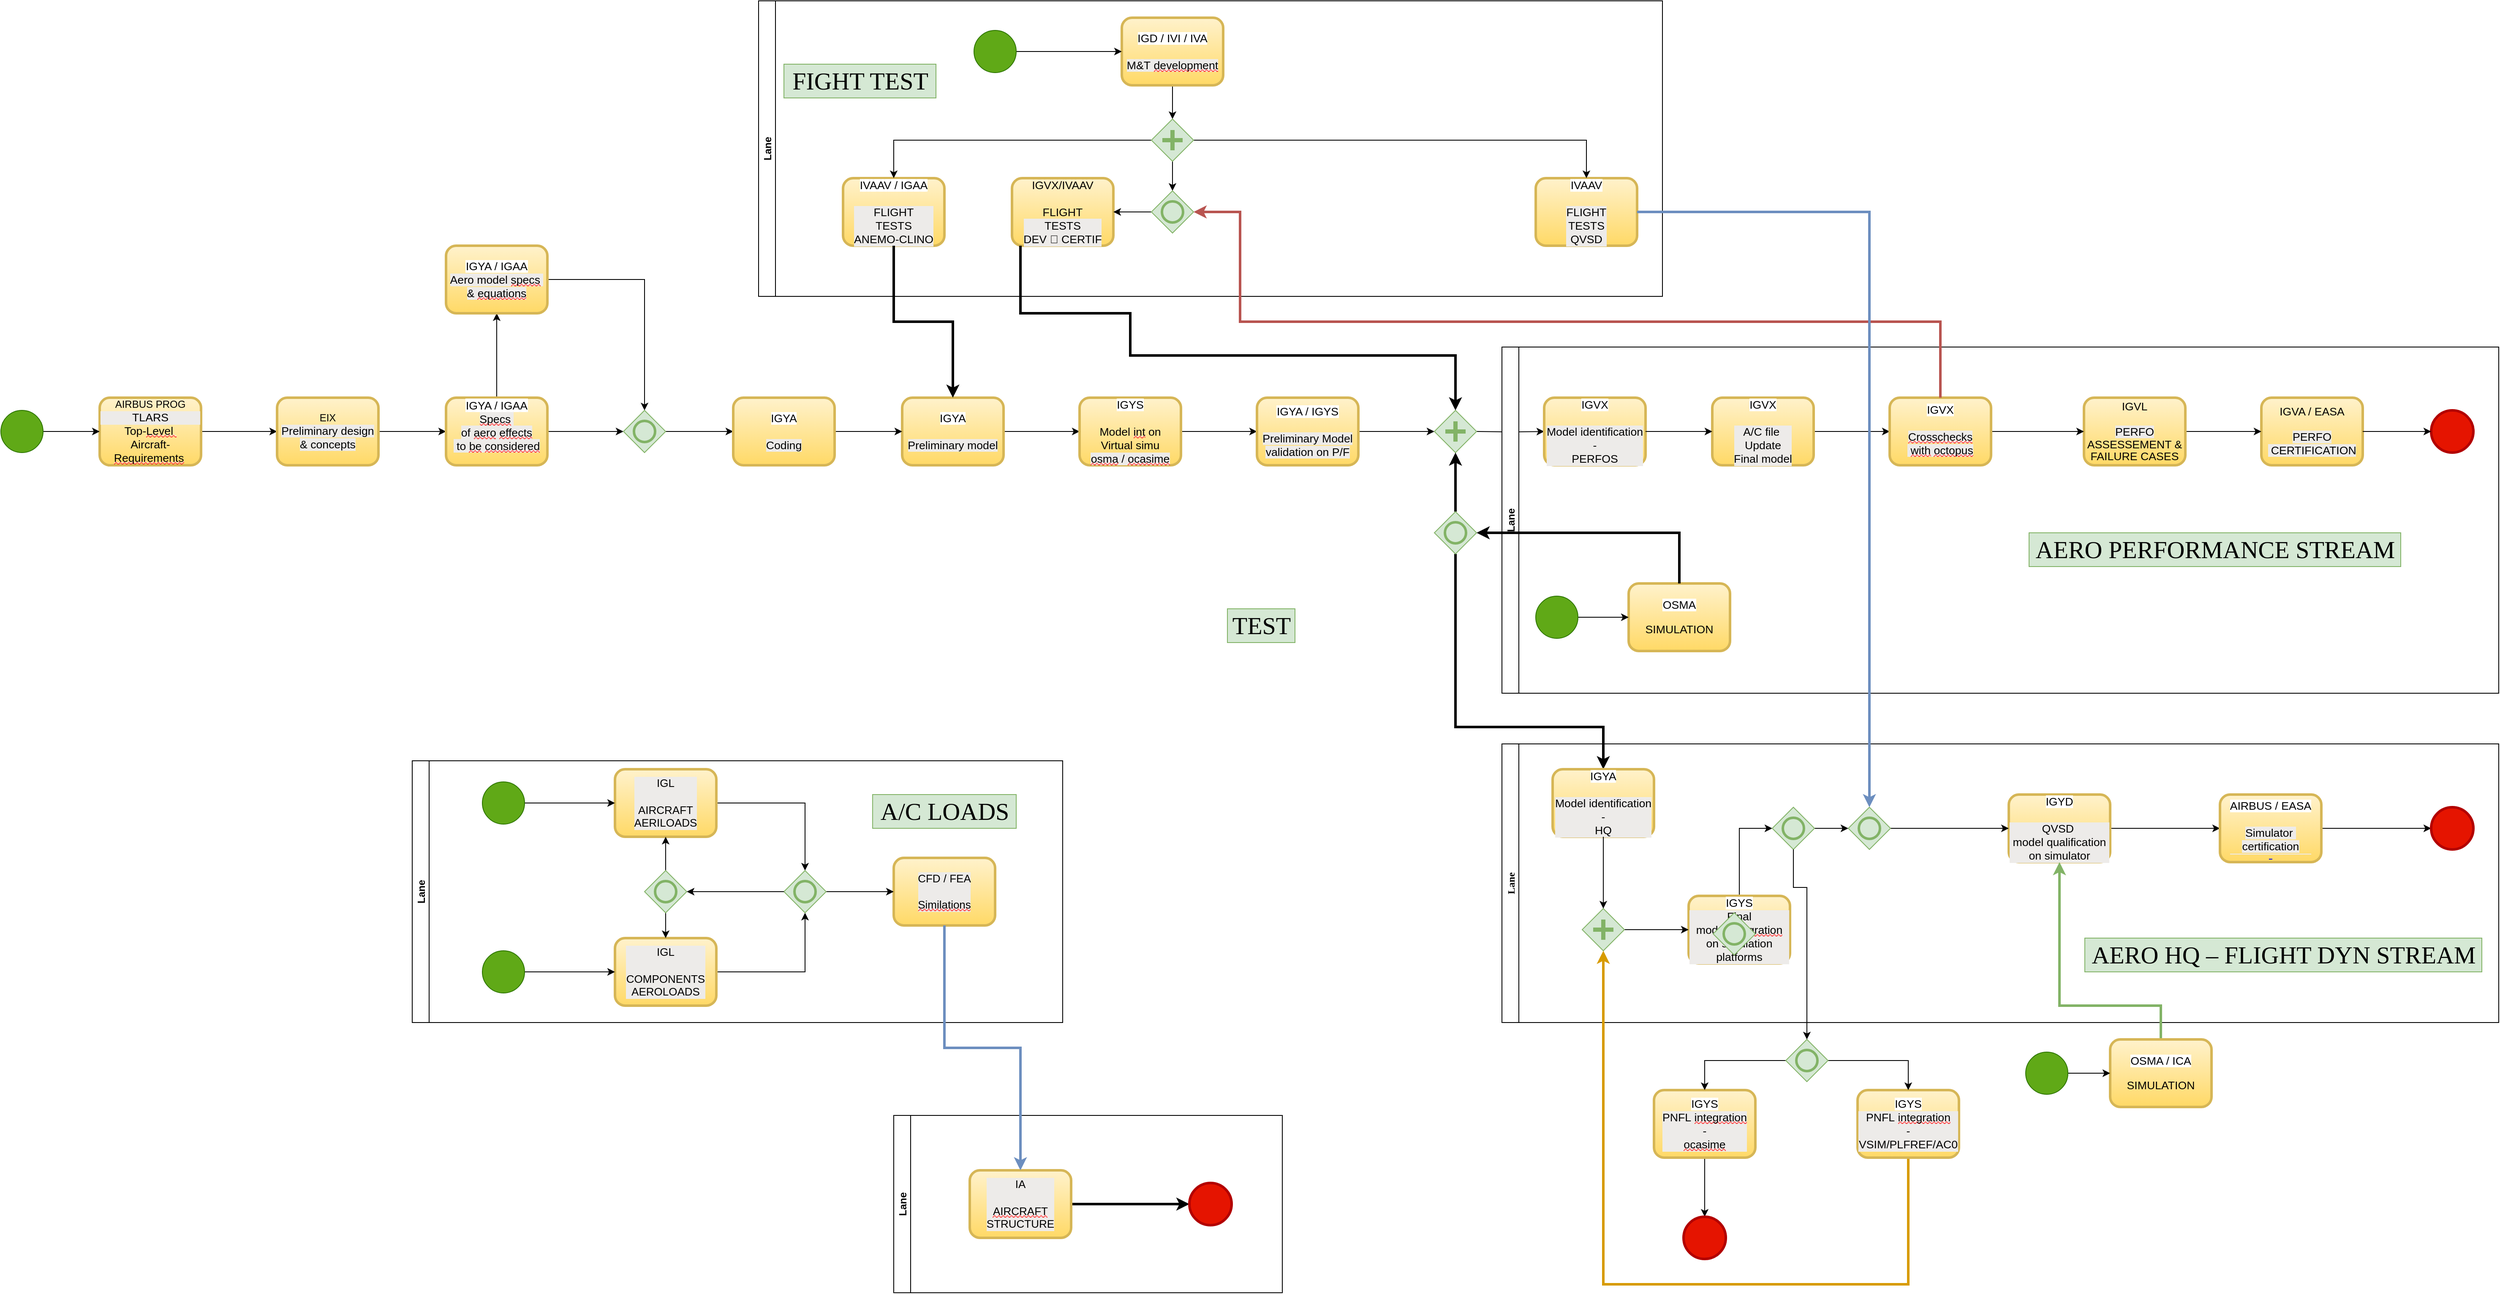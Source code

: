 <mxfile version="14.6.5" type="github">
  <diagram id="0wANd1QqWu9-6C31_zJr" name="Page-1">
    <mxGraphModel dx="4609" dy="3079" grid="1" gridSize="10" guides="1" tooltips="1" connect="1" arrows="1" fold="1" page="1" pageScale="1" pageWidth="827" pageHeight="1169" math="0" shadow="0">
      <root>
        <mxCell id="0" />
        <mxCell id="1" parent="0" />
        <mxCell id="62n9yc7HZovCQX4y2veT-6" style="edgeStyle=orthogonalEdgeStyle;rounded=0;orthogonalLoop=1;jettySize=auto;html=1;entryX=0;entryY=0.5;entryDx=0;entryDy=0;" parent="1" source="62n9yc7HZovCQX4y2veT-3" target="62n9yc7HZovCQX4y2veT-5" edge="1">
          <mxGeometry relative="1" as="geometry" />
        </mxCell>
        <object label="AIRBUS PROG&lt;br&gt;&lt;div class=&quot;OutlineElement Ltr SCXP198929355 BCX0&quot; style=&quot;margin: 0px ; padding: 0px ; overflow: visible ; cursor: text ; clear: both ; position: relative ; direction: ltr ; font-family: &amp;#34;segoe ui&amp;#34; , &amp;#34;segoe ui web&amp;#34; , &amp;#34;arial&amp;#34; , &amp;#34;verdana&amp;#34; , sans-serif ; background-color: rgb(237 , 235 , 233)&quot;&gt;&lt;p class=&quot;Paragraph SCXP198929355 BCX0&quot; lang=&quot;EN-US&quot; style=&quot;margin: 0px ; padding: 0px ; overflow-wrap: break-word ; vertical-align: baseline ; background-color: transparent ; text-align: center&quot;&gt;&lt;span class=&quot;TextRun SCXP198929355 BCX0&quot; lang=&quot;FR-FR&quot; style=&quot;margin: 0px ; padding: 0px 0px 0.373px ; font-size: 13.333px ; font-family: &amp;#34;arial&amp;#34; , &amp;#34;arial_msfontservice&amp;#34; , &amp;#34;arial_msfontservice&amp;#34; , sans-serif ; line-height: 16px ; vertical-align: 0.373px&quot;&gt;&lt;span class=&quot;NormalTextRun SCXP198929355 BCX0&quot; style=&quot;margin: 0px ; padding: 0px ; vertical-align: -0.373px ; line-height: 0px ; position: relative&quot;&gt;TLARS&lt;/span&gt;&lt;/span&gt;&lt;span class=&quot;EOP SCXP198929355 BCX0&quot; style=&quot;margin: 0px ; padding: 0px ; font-size: 13.333px ; line-height: 0px ; font-family: &amp;#34;arial&amp;#34; , &amp;#34;arial_msfontservice&amp;#34; , &amp;#34;arial_msfontservice&amp;#34; , sans-serif&quot;&gt;​&lt;/span&gt;&lt;/p&gt;&lt;/div&gt;&lt;span class=&quot;TextRun SCXP198929355 BCX0&quot; lang=&quot;FR-FR&quot; style=&quot;background-color: transparent ; margin: 0px ; padding: 0px 0px 0.373px ; font-size: 13.333px ; font-family: &amp;#34;arial&amp;#34; , &amp;#34;arial_msfontservice&amp;#34; , &amp;#34;arial_msfontservice&amp;#34; , sans-serif ; line-height: 16px ; vertical-align: 0.373px&quot;&gt;&lt;span class=&quot;NormalTextRun SCXP198929355 BCX0&quot; style=&quot;margin: 0px ; padding: 0px ; vertical-align: -0.373px ; line-height: 0px ; position: relative&quot;&gt;Top-&lt;/span&gt;&lt;/span&gt;&lt;span class=&quot;TextRun SCXP198929355 BCX0&quot; lang=&quot;FR-FR&quot; style=&quot;background-color: transparent ; margin: 0px ; padding: 0px 0px 0.373px ; font-size: 13.333px ; font-family: &amp;#34;arial&amp;#34; , &amp;#34;arial_msfontservice&amp;#34; , &amp;#34;arial_msfontservice&amp;#34; , sans-serif ; line-height: 16px ; vertical-align: 0.373px&quot;&gt;&lt;span class=&quot;SpellingError SCXP198929355 BCX0&quot; style=&quot;margin: 0px ; padding: 0px ; background-repeat: repeat-x ; background-position: left bottom ; background-image: url(&amp;#34;data:image/gif;base64,R0lGODlhBQAEAJECAP////8AAAAAAAAAACH5BAEAAAIALAAAAAAFAAQAAAIIlGAXCCHrTCgAOw==&amp;#34;) ; border-bottom: 1px solid transparent ; vertical-align: -0.373px ; line-height: 0px ; position: relative&quot;&gt;Level&amp;nbsp;&lt;br&gt;&lt;/span&gt;&lt;/span&gt;&lt;span class=&quot;TextRun SCXP198929355 BCX0&quot; lang=&quot;FR-FR&quot; style=&quot;background-color: transparent ; margin: 0px ; padding: 0px 0px 0.373px ; font-size: 13.333px ; font-family: &amp;#34;arial&amp;#34; , &amp;#34;arial_msfontservice&amp;#34; , &amp;#34;arial_msfontservice&amp;#34; , sans-serif ; line-height: 16px ; vertical-align: 0.373px&quot;&gt;&lt;span class=&quot;NormalTextRun SCXP198929355 BCX0&quot; style=&quot;margin: 0px ; padding: 0px ; vertical-align: -0.373px ; line-height: 0px ; position: relative&quot;&gt;Aircraft-&lt;/span&gt;&lt;/span&gt;&lt;span class=&quot;TextRun SCXP198929355 BCX0&quot; lang=&quot;FR-FR&quot; style=&quot;background-color: transparent ; margin: 0px ; padding: 0px 0px 0.373px ; font-size: 13.333px ; font-family: &amp;#34;arial&amp;#34; , &amp;#34;arial_msfontservice&amp;#34; , &amp;#34;arial_msfontservice&amp;#34; , sans-serif ; line-height: 16px ; vertical-align: 0.373px&quot;&gt;&lt;span class=&quot;SpellingError SCXP198929355 BCX0&quot; style=&quot;margin: 0px ; padding: 0px ; background-repeat: repeat-x ; background-position: left bottom ; background-image: url(&amp;#34;data:image/gif;base64,R0lGODlhBQAEAJECAP////8AAAAAAAAAACH5BAEAAAIALAAAAAAFAAQAAAIIlGAXCCHrTCgAOw==&amp;#34;) ; border-bottom: 1px solid transparent ; vertical-align: -0.373px ; line-height: 0px ; position: relative&quot;&gt;Requirements&lt;/span&gt;&lt;/span&gt;&lt;span class=&quot;EOP SCXP198929355 BCX0&quot; style=&quot;background-color: transparent ; margin: 0px ; padding: 0px ; font-size: 13.333px ; line-height: 0px ; font-family: &amp;#34;arial&amp;#34; , &amp;#34;arial_msfontservice&amp;#34; , &amp;#34;arial_msfontservice&amp;#34; , sans-serif&quot;&gt;​&lt;/span&gt;&amp;nbsp;" idbpm="nouveau" id="62n9yc7HZovCQX4y2veT-3">
          <mxCell style="html=1;whiteSpace=wrap;rounded=1;dropTarget=0;strokeWidth=3;gradientColor=#ffd966;fillColor=#fff2cc;strokeColor=#d6b656;" parent="1" vertex="1">
            <mxGeometry x="-760" y="400" width="120" height="80" as="geometry" />
          </mxCell>
        </object>
        <mxCell id="62n9yc7HZovCQX4y2veT-8" value="" style="edgeStyle=orthogonalEdgeStyle;rounded=0;orthogonalLoop=1;jettySize=auto;html=1;" parent="1" source="62n9yc7HZovCQX4y2veT-5" target="62n9yc7HZovCQX4y2veT-7" edge="1">
          <mxGeometry relative="1" as="geometry" />
        </mxCell>
        <object label="EIX&lt;br&gt;&lt;span class=&quot;TextRun SCXP187711274 BCX0&quot; lang=&quot;FR-FR&quot; style=&quot;margin: 0px ; padding: 0px 0px 0.373px ; background-color: rgb(237 , 235 , 233) ; font-size: 13.333px ; font-family: &amp;#34;arial&amp;#34; , &amp;#34;arial_msfontservice&amp;#34; , &amp;#34;arial_msfontservice&amp;#34; , sans-serif ; line-height: 16px ; vertical-align: 0.373px&quot;&gt;&lt;span class=&quot;NormalTextRun SCXP187711274 BCX0&quot; style=&quot;margin: 0px ; padding: 0px ; vertical-align: -0.373px ; line-height: 0px ; position: relative&quot;&gt;Preliminary&amp;nbsp;&lt;/span&gt;&lt;/span&gt;&lt;span class=&quot;TextRun SCXP187711274 BCX0&quot; lang=&quot;FR-FR&quot; style=&quot;margin: 0px ; padding: 0px 0px 0.373px ; background-color: rgb(237 , 235 , 233) ; font-size: 13.333px ; font-family: &amp;#34;arial&amp;#34; , &amp;#34;arial_msfontservice&amp;#34; , &amp;#34;arial_msfontservice&amp;#34; , sans-serif ; line-height: 16px ; vertical-align: 0.373px&quot;&gt;&lt;span class=&quot;NormalTextRun SCXP187711274 BCX0&quot; style=&quot;margin: 0px ; padding: 0px ; vertical-align: -0.373px ; line-height: 0px ; position: relative&quot;&gt;design &amp;amp;&amp;nbsp;&lt;/span&gt;&lt;/span&gt;&lt;span class=&quot;TextRun SCXP187711274 BCX0&quot; lang=&quot;FR-FR&quot; style=&quot;margin: 0px ; padding: 0px 0px 0.373px ; background-color: rgb(237 , 235 , 233) ; font-size: 13.333px ; font-family: &amp;#34;arial&amp;#34; , &amp;#34;arial_msfontservice&amp;#34; , &amp;#34;arial_msfontservice&amp;#34; , sans-serif ; line-height: 16px ; vertical-align: 0.373px&quot;&gt;&lt;span class=&quot;NormalTextRun SCXP187711274 BCX0&quot; style=&quot;margin: 0px ; padding: 0px ; vertical-align: -0.373px ; line-height: 0px ; position: relative&quot;&gt;concepts&lt;/span&gt;&lt;/span&gt;" idbpm="nouveau" id="62n9yc7HZovCQX4y2veT-5">
          <mxCell style="html=1;whiteSpace=wrap;rounded=1;dropTarget=0;strokeWidth=3;gradientColor=#ffd966;fillColor=#fff2cc;strokeColor=#d6b656;" parent="1" vertex="1">
            <mxGeometry x="-550" y="400" width="120" height="80" as="geometry" />
          </mxCell>
        </object>
        <mxCell id="62n9yc7HZovCQX4y2veT-13" value="" style="edgeStyle=orthogonalEdgeStyle;rounded=0;orthogonalLoop=1;jettySize=auto;html=1;" parent="1" source="62n9yc7HZovCQX4y2veT-7" target="62n9yc7HZovCQX4y2veT-12" edge="1">
          <mxGeometry relative="1" as="geometry">
            <Array as="points">
              <mxPoint x="-300" y="270" />
            </Array>
          </mxGeometry>
        </mxCell>
        <mxCell id="62n9yc7HZovCQX4y2veT-15" style="edgeStyle=orthogonalEdgeStyle;rounded=0;orthogonalLoop=1;jettySize=auto;html=1;" parent="1" source="62n9yc7HZovCQX4y2veT-7" target="62n9yc7HZovCQX4y2veT-14" edge="1">
          <mxGeometry relative="1" as="geometry" />
        </mxCell>
        <object label="&lt;span class=&quot;TextRun SCXP247377463 BCX0&quot; lang=&quot;FR-FR&quot; style=&quot;margin: 0px ; padding: 0px 0px 0.373px ; background-color: rgb(237 , 235 , 233) ; font-size: 13.333px ; font-family: &amp;#34;arial&amp;#34; , &amp;#34;arial_msfontservice&amp;#34; , &amp;#34;arial_msfontservice&amp;#34; , sans-serif ; line-height: 16px ; vertical-align: 0.373px&quot;&gt;&lt;span class=&quot;SpellingError SCXP247377463 BCX0&quot; style=&quot;margin: 0px ; padding: 0px ; background-repeat: repeat-x ; background-position: left bottom ; background-image: url(&amp;#34;data:image/gif;base64,R0lGODlhBQAEAJECAP////8AAAAAAAAAACH5BAEAAAIALAAAAAAFAAQAAAIIlGAXCCHrTCgAOw==&amp;#34;) ; border-bottom: 1px solid transparent ; vertical-align: -0.373px ; line-height: 0px ; position: relative&quot;&gt;&lt;span class=&quot;TextRun SCXP74854234 BCX0&quot; lang=&quot;FR-FR&quot; style=&quot;margin: 0px ; padding: 0px 0px 0.373px ; background-color: rgb(255 , 255 , 255) ; font-size: 13.333px ; font-family: &amp;#34;arial&amp;#34; , &amp;#34;arial_msfontservice&amp;#34; , &amp;#34;arial_msfontservice&amp;#34; , sans-serif ; line-height: 16px ; vertical-align: 0.373px&quot;&gt;&lt;span class=&quot;NormalTextRun SCXP74854234 BCX0&quot; style=&quot;margin: 0px ; padding: 0px ; vertical-align: -0.373px ; line-height: 0px ; position: relative&quot;&gt;IGYA / IGAA&lt;/span&gt;&lt;/span&gt;&lt;span class=&quot;EOP SCXP74854234 BCX0&quot; style=&quot;margin: 0px ; padding: 0px ; color: rgb(255 , 255 , 255) ; font-weight: 700 ; background-color: rgb(255 , 255 , 255) ; font-size: 13.333px ; line-height: 0px ; font-family: &amp;#34;arial&amp;#34; , &amp;#34;arial_msfontservice&amp;#34; , &amp;#34;arial_msfontservice&amp;#34; , sans-serif&quot;&gt;​&lt;/span&gt;&lt;br&gt;Specs&lt;/span&gt;&lt;/span&gt;&lt;span class=&quot;TextRun SCXP247377463 BCX0&quot; lang=&quot;FR-FR&quot; style=&quot;margin: 0px ; padding: 0px 0px 0.373px ; background-color: rgb(237 , 235 , 233) ; font-size: 13.333px ; font-family: &amp;#34;arial&amp;#34; , &amp;#34;arial_msfontservice&amp;#34; , &amp;#34;arial_msfontservice&amp;#34; , sans-serif ; line-height: 16px ; vertical-align: 0.373px&quot;&gt;&lt;span class=&quot;NormalTextRun SCXP247377463 BCX0&quot; style=&quot;margin: 0px ; padding: 0px ; vertical-align: -0.373px ; line-height: 0px ; position: relative&quot;&gt;&amp;nbsp;&lt;br&gt;of&amp;nbsp;&lt;/span&gt;&lt;/span&gt;&lt;span class=&quot;TextRun SCXP247377463 BCX0&quot; lang=&quot;FR-FR&quot; style=&quot;margin: 0px ; padding: 0px 0px 0.373px ; background-color: rgb(237 , 235 , 233) ; font-size: 13.333px ; font-family: &amp;#34;arial&amp;#34; , &amp;#34;arial_msfontservice&amp;#34; , &amp;#34;arial_msfontservice&amp;#34; , sans-serif ; line-height: 16px ; vertical-align: 0.373px&quot;&gt;&lt;span class=&quot;SpellingError SCXP247377463 BCX0&quot; style=&quot;margin: 0px ; padding: 0px ; background-repeat: repeat-x ; background-position: left bottom ; background-image: url(&amp;#34;data:image/gif;base64,R0lGODlhBQAEAJECAP////8AAAAAAAAAACH5BAEAAAIALAAAAAAFAAQAAAIIlGAXCCHrTCgAOw==&amp;#34;) ; border-bottom: 1px solid transparent ; vertical-align: -0.373px ; line-height: 0px ; position: relative&quot;&gt;aero&lt;/span&gt;&lt;/span&gt;&lt;span class=&quot;TextRun SCXP247377463 BCX0&quot; lang=&quot;FR-FR&quot; style=&quot;margin: 0px ; padding: 0px 0px 0.373px ; background-color: rgb(237 , 235 , 233) ; font-size: 13.333px ; font-family: &amp;#34;arial&amp;#34; , &amp;#34;arial_msfontservice&amp;#34; , &amp;#34;arial_msfontservice&amp;#34; , sans-serif ; line-height: 16px ; vertical-align: 0.373px&quot;&gt;&lt;span class=&quot;NormalTextRun SCXP247377463 BCX0&quot; style=&quot;margin: 0px ; padding: 0px ; vertical-align: -0.373px ; line-height: 0px ; position: relative&quot;&gt;&amp;nbsp;&lt;/span&gt;&lt;/span&gt;&lt;span class=&quot;TextRun SCXP247377463 BCX0&quot; lang=&quot;FR-FR&quot; style=&quot;margin: 0px ; padding: 0px 0px 0.373px ; background-color: rgb(237 , 235 , 233) ; font-size: 13.333px ; font-family: &amp;#34;arial&amp;#34; , &amp;#34;arial_msfontservice&amp;#34; , &amp;#34;arial_msfontservice&amp;#34; , sans-serif ; line-height: 16px ; vertical-align: 0.373px&quot;&gt;&lt;span class=&quot;SpellingError SCXP247377463 BCX0&quot; style=&quot;margin: 0px ; padding: 0px ; background-repeat: repeat-x ; background-position: left bottom ; background-image: url(&amp;#34;data:image/gif;base64,R0lGODlhBQAEAJECAP////8AAAAAAAAAACH5BAEAAAIALAAAAAAFAAQAAAIIlGAXCCHrTCgAOw==&amp;#34;) ; border-bottom: 1px solid transparent ; vertical-align: -0.373px ; line-height: 0px ; position: relative&quot;&gt;effects&lt;br&gt;&lt;/span&gt;&lt;/span&gt;&lt;span class=&quot;TextRun SCXP247377463 BCX0&quot; lang=&quot;FR-FR&quot; style=&quot;margin: 0px ; padding: 0px 0px 0.373px ; background-color: rgb(237 , 235 , 233) ; font-size: 13.333px ; font-family: &amp;#34;arial&amp;#34; , &amp;#34;arial_msfontservice&amp;#34; , &amp;#34;arial_msfontservice&amp;#34; , sans-serif ; line-height: 16px ; vertical-align: 0.373px&quot;&gt;&lt;span class=&quot;NormalTextRun SCXP247377463 BCX0&quot; style=&quot;margin: 0px ; padding: 0px ; vertical-align: -0.373px ; line-height: 0px ; position: relative&quot;&gt;&amp;nbsp;to&amp;nbsp;&lt;/span&gt;&lt;/span&gt;&lt;span class=&quot;TextRun SCXP247377463 BCX0&quot; lang=&quot;FR-FR&quot; style=&quot;margin: 0px ; padding: 0px 0px 0.373px ; background-color: rgb(237 , 235 , 233) ; font-size: 13.333px ; font-family: &amp;#34;arial&amp;#34; , &amp;#34;arial_msfontservice&amp;#34; , &amp;#34;arial_msfontservice&amp;#34; , sans-serif ; line-height: 16px ; vertical-align: 0.373px&quot;&gt;&lt;span class=&quot;SpellingError SCXP247377463 BCX0&quot; style=&quot;margin: 0px ; padding: 0px ; background-repeat: repeat-x ; background-position: left bottom ; background-image: url(&amp;#34;data:image/gif;base64,R0lGODlhBQAEAJECAP////8AAAAAAAAAACH5BAEAAAIALAAAAAAFAAQAAAIIlGAXCCHrTCgAOw==&amp;#34;) ; border-bottom: 1px solid transparent ; vertical-align: -0.373px ; line-height: 0px ; position: relative&quot;&gt;be&lt;/span&gt;&lt;/span&gt;&lt;span class=&quot;TextRun SCXP247377463 BCX0&quot; lang=&quot;FR-FR&quot; style=&quot;margin: 0px ; padding: 0px 0px 0.373px ; background-color: rgb(237 , 235 , 233) ; font-size: 13.333px ; font-family: &amp;#34;arial&amp;#34; , &amp;#34;arial_msfontservice&amp;#34; , &amp;#34;arial_msfontservice&amp;#34; , sans-serif ; line-height: 16px ; vertical-align: 0.373px&quot;&gt;&lt;span class=&quot;NormalTextRun SCXP247377463 BCX0&quot; style=&quot;margin: 0px ; padding: 0px ; vertical-align: -0.373px ; line-height: 0px ; position: relative&quot;&gt;&amp;nbsp;&lt;/span&gt;&lt;/span&gt;&lt;span class=&quot;TextRun SCXP247377463 BCX0&quot; lang=&quot;FR-FR&quot; style=&quot;margin: 0px ; padding: 0px 0px 0.373px ; background-color: rgb(237 , 235 , 233) ; font-size: 13.333px ; font-family: &amp;#34;arial&amp;#34; , &amp;#34;arial_msfontservice&amp;#34; , &amp;#34;arial_msfontservice&amp;#34; , sans-serif ; line-height: 16px ; vertical-align: 0.373px&quot;&gt;&lt;span class=&quot;SpellingError SCXP247377463 BCX0&quot; style=&quot;margin: 0px ; padding: 0px ; background-repeat: repeat-x ; background-position: left bottom ; background-image: url(&amp;#34;data:image/gif;base64,R0lGODlhBQAEAJECAP////8AAAAAAAAAACH5BAEAAAIALAAAAAAFAAQAAAIIlGAXCCHrTCgAOw==&amp;#34;) ; border-bottom: 1px solid transparent ; vertical-align: -0.373px ; line-height: 0px ; position: relative&quot;&gt;considered&lt;/span&gt;&lt;/span&gt;&lt;span class=&quot;EOP SCXP247377463 BCX0&quot; style=&quot;margin: 0px ; padding: 0px ; background-color: rgb(237 , 235 , 233) ; font-size: 13.333px ; line-height: 0px ; font-family: &amp;#34;arial&amp;#34; , &amp;#34;arial_msfontservice&amp;#34; , &amp;#34;arial_msfontservice&amp;#34; , sans-serif&quot;&gt;​&lt;br&gt;&lt;br&gt;&lt;/span&gt;" idbpm="nouveau" id="62n9yc7HZovCQX4y2veT-7">
          <mxCell style="html=1;whiteSpace=wrap;rounded=1;dropTarget=0;strokeWidth=3;gradientColor=#ffd966;fillColor=#fff2cc;strokeColor=#d6b656;" parent="1" vertex="1">
            <mxGeometry x="-350" y="400" width="120" height="80" as="geometry" />
          </mxCell>
        </object>
        <mxCell id="62n9yc7HZovCQX4y2veT-16" style="edgeStyle=orthogonalEdgeStyle;rounded=0;orthogonalLoop=1;jettySize=auto;html=1;entryX=0.5;entryY=0;entryDx=0;entryDy=0;" parent="1" source="62n9yc7HZovCQX4y2veT-12" target="62n9yc7HZovCQX4y2veT-14" edge="1">
          <mxGeometry relative="1" as="geometry" />
        </mxCell>
        <object label="&lt;span class=&quot;TextRun SCXP247377463 BCX0&quot; lang=&quot;FR-FR&quot; style=&quot;margin: 0px ; padding: 0px 0px 0.373px ; background-color: rgb(237 , 235 , 233) ; font-size: 13.333px ; font-family: &amp;#34;arial&amp;#34; , &amp;#34;arial_msfontservice&amp;#34; , &amp;#34;arial_msfontservice&amp;#34; , sans-serif ; line-height: 16px ; vertical-align: 0.373px&quot;&gt;&lt;span class=&quot;SpellingError SCXP247377463 BCX0&quot; style=&quot;margin: 0px ; padding: 0px ; background-repeat: repeat-x ; background-position: left bottom ; background-image: url(&amp;#34;data:image/gif;base64,R0lGODlhBQAEAJECAP////8AAAAAAAAAACH5BAEAAAIALAAAAAAFAAQAAAIIlGAXCCHrTCgAOw==&amp;#34;) ; border-bottom: 1px solid transparent ; vertical-align: -0.373px ; line-height: 0px ; position: relative&quot;&gt;&lt;span class=&quot;TextRun SCXP74854234 BCX0&quot; lang=&quot;FR-FR&quot; style=&quot;margin: 0px ; padding: 0px 0px 0.373px ; background-color: rgb(255 , 255 , 255) ; font-size: 13.333px ; font-family: &amp;#34;arial&amp;#34; , &amp;#34;arial_msfontservice&amp;#34; , &amp;#34;arial_msfontservice&amp;#34; , sans-serif ; line-height: 16px ; vertical-align: 0.373px&quot;&gt;&lt;span class=&quot;NormalTextRun SCXP74854234 BCX0&quot; style=&quot;margin: 0px ; padding: 0px ; vertical-align: -0.373px ; line-height: 0px ; position: relative&quot;&gt;IGYA / IGAA&lt;/span&gt;&lt;/span&gt;&lt;span class=&quot;EOP SCXP74854234 BCX0&quot; style=&quot;margin: 0px ; padding: 0px ; color: rgb(255 , 255 , 255) ; font-weight: 700 ; background-color: rgb(255 , 255 , 255) ; font-size: 13.333px ; line-height: 0px ; font-family: &amp;#34;arial&amp;#34; , &amp;#34;arial_msfontservice&amp;#34; , &amp;#34;arial_msfontservice&amp;#34; , sans-serif&quot;&gt;​&lt;/span&gt;&lt;br&gt;&lt;/span&gt;&lt;/span&gt;&lt;span class=&quot;EOP SCXP247377463 BCX0&quot; style=&quot;margin: 0px ; padding: 0px ; background-color: rgb(237 , 235 , 233) ; font-size: 13.333px ; line-height: 0px ; font-family: &amp;#34;arial&amp;#34; , &amp;#34;arial_msfontservice&amp;#34; , &amp;#34;arial_msfontservice&amp;#34; , sans-serif&quot;&gt;&lt;span class=&quot;TextRun SCXP226568778 BCX0&quot; lang=&quot;FR-FR&quot; style=&quot;margin: 0px ; padding: 0px 0px 0.373px ; font-size: 13.333px ; font-family: &amp;#34;arial&amp;#34; , &amp;#34;arial_msfontservice&amp;#34; , &amp;#34;arial_msfontservice&amp;#34; , sans-serif ; line-height: 16px ; vertical-align: 0.373px&quot;&gt;&lt;span class=&quot;NormalTextRun SCXP226568778 BCX0&quot; style=&quot;margin: 0px ; padding: 0px ; vertical-align: -0.373px ; line-height: 0px ; position: relative&quot;&gt;Aero model&amp;nbsp;&lt;/span&gt;&lt;/span&gt;&lt;span class=&quot;TextRun SCXP226568778 BCX0&quot; lang=&quot;FR-FR&quot; style=&quot;margin: 0px ; padding: 0px 0px 0.373px ; font-size: 13.333px ; font-family: &amp;#34;arial&amp;#34; , &amp;#34;arial_msfontservice&amp;#34; , &amp;#34;arial_msfontservice&amp;#34; , sans-serif ; line-height: 16px ; vertical-align: 0.373px&quot;&gt;&lt;span class=&quot;SpellingError SCXP226568778 BCX0&quot; style=&quot;margin: 0px ; padding: 0px ; background-repeat: repeat-x ; background-position: left bottom ; background-image: url(&amp;#34;data:image/gif;base64,R0lGODlhBQAEAJECAP////8AAAAAAAAAACH5BAEAAAIALAAAAAAFAAQAAAIIlGAXCCHrTCgAOw==&amp;#34;) ; border-bottom: 1px solid transparent ; vertical-align: -0.373px ; line-height: 0px ; position: relative&quot;&gt;specs&lt;/span&gt;&lt;/span&gt;&lt;span class=&quot;TextRun SCXP226568778 BCX0&quot; lang=&quot;FR-FR&quot; style=&quot;margin: 0px ; padding: 0px 0px 0.373px ; font-size: 13.333px ; font-family: &amp;#34;arial&amp;#34; , &amp;#34;arial_msfontservice&amp;#34; , &amp;#34;arial_msfontservice&amp;#34; , sans-serif ; line-height: 16px ; vertical-align: 0.373px&quot;&gt;&lt;span class=&quot;NormalTextRun SCXP226568778 BCX0&quot; style=&quot;margin: 0px ; padding: 0px ; vertical-align: -0.373px ; line-height: 0px ; position: relative&quot;&gt;&amp;nbsp;&lt;br&gt;&amp;amp;&amp;nbsp;&lt;/span&gt;&lt;/span&gt;&lt;span class=&quot;TextRun SCXP226568778 BCX0&quot; lang=&quot;FR-FR&quot; style=&quot;margin: 0px ; padding: 0px 0px 0.373px ; font-size: 13.333px ; font-family: &amp;#34;arial&amp;#34; , &amp;#34;arial_msfontservice&amp;#34; , &amp;#34;arial_msfontservice&amp;#34; , sans-serif ; line-height: 16px ; vertical-align: 0.373px&quot;&gt;&lt;span class=&quot;SpellingError SCXP226568778 BCX0&quot; style=&quot;margin: 0px ; padding: 0px ; background-repeat: repeat-x ; background-position: left bottom ; background-image: url(&amp;#34;data:image/gif;base64,R0lGODlhBQAEAJECAP////8AAAAAAAAAACH5BAEAAAIALAAAAAAFAAQAAAIIlGAXCCHrTCgAOw==&amp;#34;) ; border-bottom: 1px solid transparent ; vertical-align: -0.373px ; line-height: 0px ; position: relative&quot;&gt;equations&lt;/span&gt;&lt;/span&gt;&lt;br&gt;&lt;/span&gt;" idbpm="nouveau" id="62n9yc7HZovCQX4y2veT-12">
          <mxCell style="html=1;whiteSpace=wrap;rounded=1;dropTarget=0;strokeWidth=3;gradientColor=#ffd966;fillColor=#fff2cc;strokeColor=#d6b656;" parent="1" vertex="1">
            <mxGeometry x="-350" y="220" width="120" height="80" as="geometry" />
          </mxCell>
        </object>
        <mxCell id="62n9yc7HZovCQX4y2veT-28" value="" style="edgeStyle=orthogonalEdgeStyle;rounded=0;orthogonalLoop=1;jettySize=auto;html=1;" parent="1" source="62n9yc7HZovCQX4y2veT-14" target="62n9yc7HZovCQX4y2veT-20" edge="1">
          <mxGeometry relative="1" as="geometry" />
        </mxCell>
        <mxCell id="62n9yc7HZovCQX4y2veT-14" value="" style="shape=mxgraph.bpmn.shape;html=1;verticalLabelPosition=bottom;labelBackgroundColor=#ffffff;verticalAlign=top;align=center;perimeter=rhombusPerimeter;background=gateway;outlineConnect=0;outline=end;symbol=general;startSize=20;fillColor=#d5e8d4;strokeColor=#82b366;" parent="1" vertex="1">
          <mxGeometry x="-140" y="415" width="50" height="50" as="geometry" />
        </mxCell>
        <mxCell id="62n9yc7HZovCQX4y2veT-22" value="" style="edgeStyle=orthogonalEdgeStyle;rounded=0;orthogonalLoop=1;jettySize=auto;html=1;" parent="1" source="62n9yc7HZovCQX4y2veT-17" target="62n9yc7HZovCQX4y2veT-19" edge="1">
          <mxGeometry relative="1" as="geometry" />
        </mxCell>
        <object label="&lt;span class=&quot;EOP SCXP247377463 BCX0&quot; style=&quot;margin: 0px ; padding: 0px ; font-size: 13.333px ; line-height: 0px ; font-family: &amp;#34;arial&amp;#34; , &amp;#34;arial_msfontservice&amp;#34; , &amp;#34;arial_msfontservice&amp;#34; , sans-serif&quot;&gt;&lt;span class=&quot;TextRun SCXP14588892 BCX0&quot; lang=&quot;FR-FR&quot; style=&quot;margin: 0px ; padding: 0px 0px 0.373px ; font-size: 13.333px ; font-family: &amp;#34;arial&amp;#34; , &amp;#34;arial_msfontservice&amp;#34; , &amp;#34;arial_msfontservice&amp;#34; , sans-serif ; line-height: 16px ; vertical-align: 0.373px&quot;&gt;&lt;span class=&quot;NormalTextRun SCXP14588892 BCX0&quot; style=&quot;margin: 0px ; padding: 0px ; vertical-align: -0.373px ; line-height: 0px ; position: relative&quot;&gt;&lt;span class=&quot;TextRun SCXP51421336 BCX0&quot; lang=&quot;FR-FR&quot; style=&quot;margin: 0px ; padding: 0px 0px 0.373px ; font-size: 13.333px ; font-family: &amp;#34;arial&amp;#34; , &amp;#34;arial_msfontservice&amp;#34; , &amp;#34;arial_msfontservice&amp;#34; , sans-serif ; line-height: 16px ; vertical-align: 0.373px&quot;&gt;&lt;span class=&quot;NormalTextRun SCXP51421336 BCX0&quot; style=&quot;margin: 0px ; padding: 0px ; vertical-align: -0.373px ; line-height: 0px ; position: relative&quot;&gt;&lt;span style=&quot;background-color: rgb(255 , 255 , 255)&quot;&gt;IGYA&lt;/span&gt;&lt;font color=&quot;#ffffff&quot;&gt;&lt;span style=&quot;background-color: rgb(255 , 255 , 255)&quot;&gt;&lt;b&gt;&lt;br&gt;&lt;/b&gt;&lt;/span&gt;&lt;/font&gt;&lt;/span&gt;&lt;/span&gt;&lt;br&gt;&lt;/span&gt;&lt;/span&gt;&lt;span class=&quot;TextRun  BCX0 SCXP63931844&quot; lang=&quot;FR-FR&quot; style=&quot;margin: 0px ; padding: 0px 0px 0.373px ; letter-spacing: 0px ; background-color: rgb(237 , 235 , 233) ; font-size: 13.333px ; font-family: &amp;#34;arial&amp;#34; , &amp;#34;arial_msfontservice&amp;#34; , &amp;#34;arial_msfontservice&amp;#34; , sans-serif ; line-height: 16px ; vertical-align: 0.373px&quot;&gt;&lt;span class=&quot;NormalTextRun  BCX0 SCXP63931844&quot; style=&quot;margin: 0px ; padding: 0px ; vertical-align: -0.373px ; line-height: 0px ; position: relative&quot;&gt;Preliminary&amp;nbsp;&lt;/span&gt;&lt;/span&gt;&lt;span class=&quot;TextRun  BCX0 SCXP63931844&quot; lang=&quot;FR-FR&quot; style=&quot;margin: 0px ; padding: 0px 0px 0.373px ; letter-spacing: 0px ; background-color: rgb(237 , 235 , 233) ; font-size: 13.333px ; font-family: &amp;#34;arial&amp;#34; , &amp;#34;arial_msfontservice&amp;#34; , &amp;#34;arial_msfontservice&amp;#34; , sans-serif ; line-height: 16px ; vertical-align: 0.373px&quot;&gt;&lt;span class=&quot;NormalTextRun  BCX0 SCXP63931844&quot; style=&quot;margin: 0px ; padding: 0px ; vertical-align: -0.373px ; line-height: 0px ; position: relative&quot;&gt;model&lt;/span&gt;&lt;/span&gt;&lt;br&gt;&lt;/span&gt;" idbpm="nouveau" id="62n9yc7HZovCQX4y2veT-17">
          <mxCell style="html=1;whiteSpace=wrap;rounded=1;dropTarget=0;strokeWidth=3;gradientColor=#ffd966;fillColor=#fff2cc;strokeColor=#d6b656;" parent="1" vertex="1">
            <mxGeometry x="190" y="400" width="120" height="80" as="geometry" />
          </mxCell>
        </object>
        <mxCell id="62n9yc7HZovCQX4y2veT-23" value="" style="edgeStyle=orthogonalEdgeStyle;rounded=0;orthogonalLoop=1;jettySize=auto;html=1;" parent="1" source="62n9yc7HZovCQX4y2veT-19" target="62n9yc7HZovCQX4y2veT-21" edge="1">
          <mxGeometry relative="1" as="geometry" />
        </mxCell>
        <object label="&lt;span class=&quot;EOP SCXP247377463 BCX0&quot; style=&quot;margin: 0px ; padding: 0px ; font-size: 13.333px ; line-height: 0px ; font-family: &amp;#34;arial&amp;#34; , &amp;#34;arial_msfontservice&amp;#34; , &amp;#34;arial_msfontservice&amp;#34; , sans-serif&quot;&gt;&lt;span class=&quot;TextRun SCXP14588892 BCX0&quot; lang=&quot;FR-FR&quot; style=&quot;margin: 0px ; padding: 0px 0px 0.373px ; font-size: 13.333px ; font-family: &amp;#34;arial&amp;#34; , &amp;#34;arial_msfontservice&amp;#34; , &amp;#34;arial_msfontservice&amp;#34; , sans-serif ; line-height: 16px ; vertical-align: 0.373px&quot;&gt;&lt;span class=&quot;NormalTextRun SCXP14588892 BCX0&quot; style=&quot;margin: 0px ; padding: 0px ; vertical-align: -0.373px ; line-height: 0px ; position: relative&quot;&gt;&lt;span class=&quot;TextRun SCXP51421336 BCX0&quot; lang=&quot;FR-FR&quot; style=&quot;margin: 0px ; padding: 0px 0px 0.373px ; font-size: 13.333px ; font-family: &amp;#34;arial&amp;#34; , &amp;#34;arial_msfontservice&amp;#34; , &amp;#34;arial_msfontservice&amp;#34; , sans-serif ; line-height: 16px ; vertical-align: 0.373px&quot;&gt;&lt;span class=&quot;NormalTextRun SCXP51421336 BCX0&quot; style=&quot;margin: 0px ; padding: 0px ; vertical-align: -0.373px ; line-height: 0px ; position: relative&quot;&gt;&lt;span style=&quot;background-color: rgb(255 , 255 , 255)&quot;&gt;IGYS&lt;br&gt;&lt;/span&gt;&lt;/span&gt;&lt;/span&gt;&lt;br&gt;&lt;/span&gt;&lt;/span&gt;&lt;span class=&quot;EOP SCXP14588892 BCX0&quot; style=&quot;background-color: rgb(237 , 235 , 233) ; margin: 0px ; padding: 0px ; font-size: 13.333px ; line-height: 0px ; font-family: &amp;#34;arial&amp;#34; , &amp;#34;arial_msfontservice&amp;#34; , &amp;#34;arial_msfontservice&amp;#34; , sans-serif&quot;&gt;&lt;div class=&quot;OutlineElement Ltr SCXP171315080 BCX0&quot; style=&quot;margin: 0px ; padding: 0px ; overflow: visible ; cursor: text ; clear: both ; position: relative ; direction: ltr ; font-family: &amp;#34;segoe ui&amp;#34; , &amp;#34;segoe ui web&amp;#34; , &amp;#34;arial&amp;#34; , &amp;#34;verdana&amp;#34; , sans-serif ; font-size: 12px&quot;&gt;&lt;p class=&quot;Paragraph SCXP171315080 BCX0&quot; lang=&quot;EN-US&quot; style=&quot;margin: 0px ; padding: 0px ; overflow-wrap: break-word ; vertical-align: baseline ; background-color: transparent ; text-align: center&quot;&gt;&lt;span class=&quot;TextRun SCXP171315080 BCX0&quot; lang=&quot;FR-FR&quot; style=&quot;margin: 0px ; padding: 0px 0px 0.373px ; font-size: 13.333px ; font-family: &amp;#34;arial&amp;#34; , &amp;#34;arial_msfontservice&amp;#34; , &amp;#34;arial_msfontservice&amp;#34; , sans-serif ; line-height: 16px ; vertical-align: 0.373px&quot;&gt;&lt;span class=&quot;NormalTextRun SCXP171315080 BCX0&quot; style=&quot;margin: 0px ; padding: 0px ; vertical-align: -0.373px ; line-height: 0px ; position: relative&quot;&gt;Model&amp;nbsp;&lt;/span&gt;&lt;/span&gt;&lt;span class=&quot;TextRun SCXP171315080 BCX0&quot; lang=&quot;FR-FR&quot; style=&quot;margin: 0px ; padding: 0px 0px 0.373px ; font-size: 13.333px ; font-family: &amp;#34;arial&amp;#34; , &amp;#34;arial_msfontservice&amp;#34; , &amp;#34;arial_msfontservice&amp;#34; , sans-serif ; line-height: 16px ; vertical-align: 0.373px&quot;&gt;&lt;span class=&quot;SpellingError SCXP171315080 BCX0&quot; style=&quot;margin: 0px ; padding: 0px ; background-repeat: repeat-x ; background-position: left bottom ; background-image: url(&amp;#34;data:image/gif;base64,R0lGODlhBQAEAJECAP////8AAAAAAAAAACH5BAEAAAIALAAAAAAFAAQAAAIIlGAXCCHrTCgAOw==&amp;#34;) ; border-bottom: 1px solid transparent ; vertical-align: -0.373px ; line-height: 0px ; position: relative&quot;&gt;int&lt;/span&gt;&lt;/span&gt;&lt;span class=&quot;TextRun SCXP171315080 BCX0&quot; lang=&quot;FR-FR&quot; style=&quot;margin: 0px ; padding: 0px 0px 0.373px ; font-size: 13.333px ; font-family: &amp;#34;arial&amp;#34; , &amp;#34;arial_msfontservice&amp;#34; , &amp;#34;arial_msfontservice&amp;#34; , sans-serif ; line-height: 16px ; vertical-align: 0.373px&quot;&gt;&lt;span class=&quot;NormalTextRun SCXP171315080 BCX0&quot; style=&quot;margin: 0px ; padding: 0px ; vertical-align: -0.373px ; line-height: 0px ; position: relative&quot;&gt;&amp;nbsp;on&lt;/span&gt;&lt;/span&gt;&lt;span class=&quot;EOP SCXP171315080 BCX0&quot; style=&quot;margin: 0px ; padding: 0px ; font-size: 13.333px ; line-height: 0px ; font-family: &amp;#34;arial&amp;#34; , &amp;#34;arial_msfontservice&amp;#34; , &amp;#34;arial_msfontservice&amp;#34; , sans-serif&quot;&gt;​&lt;/span&gt;&lt;/p&gt;&lt;/div&gt;&lt;div class=&quot;OutlineElement Ltr SCXP171315080 BCX0&quot; style=&quot;margin: 0px ; padding: 0px ; overflow: visible ; cursor: text ; clear: both ; position: relative ; direction: ltr ; font-family: &amp;#34;segoe ui&amp;#34; , &amp;#34;segoe ui web&amp;#34; , &amp;#34;arial&amp;#34; , &amp;#34;verdana&amp;#34; , sans-serif ; font-size: 12px&quot;&gt;&lt;p class=&quot;Paragraph SCXP171315080 BCX0&quot; lang=&quot;EN-US&quot; style=&quot;margin: 0px ; padding: 0px ; overflow-wrap: break-word ; vertical-align: baseline ; background-color: transparent ; text-align: center&quot;&gt;&lt;span class=&quot;TextRun SCXP171315080 BCX0&quot; lang=&quot;FR-FR&quot; style=&quot;margin: 0px ; padding: 0px 0px 0.373px ; font-size: 13.333px ; font-family: &amp;#34;arial&amp;#34; , &amp;#34;arial_msfontservice&amp;#34; , &amp;#34;arial_msfontservice&amp;#34; , sans-serif ; line-height: 16px ; vertical-align: 0.373px&quot;&gt;&lt;span class=&quot;NormalTextRun SCXP171315080 BCX0&quot; style=&quot;margin: 0px ; padding: 0px ; vertical-align: -0.373px ; line-height: 0px ; position: relative&quot;&gt;Virtual simu&lt;/span&gt;&lt;/span&gt;&lt;span class=&quot;EOP SCXP171315080 BCX0&quot; style=&quot;margin: 0px ; padding: 0px ; font-size: 13.333px ; line-height: 0px ; font-family: &amp;#34;arial&amp;#34; , &amp;#34;arial_msfontservice&amp;#34; , &amp;#34;arial_msfontservice&amp;#34; , sans-serif&quot;&gt;​&lt;/span&gt;&lt;/p&gt;&lt;/div&gt;&lt;span class=&quot;TextRun SCXP171315080 BCX0&quot; lang=&quot;FR-FR&quot; style=&quot;background-color: transparent ; margin: 0px ; padding: 0px 0px 0.373px ; font-size: 13.333px ; font-family: &amp;#34;arial&amp;#34; , &amp;#34;arial_msfontservice&amp;#34; , &amp;#34;arial_msfontservice&amp;#34; , sans-serif ; line-height: 16px ; vertical-align: 0.373px&quot;&gt;&lt;span class=&quot;SpellingError SCXP171315080 BCX0&quot; style=&quot;margin: 0px ; padding: 0px ; background-repeat: repeat-x ; background-position: left bottom ; background-image: url(&amp;#34;data:image/gif;base64,R0lGODlhBQAEAJECAP////8AAAAAAAAAACH5BAEAAAIALAAAAAAFAAQAAAIIlGAXCCHrTCgAOw==&amp;#34;) ; border-bottom: 1px solid transparent ; vertical-align: -0.373px ; line-height: 0px ; position: relative&quot;&gt;osma&lt;/span&gt;&lt;/span&gt;&lt;span class=&quot;TextRun SCXP171315080 BCX0&quot; lang=&quot;FR-FR&quot; style=&quot;background-color: transparent ; margin: 0px ; padding: 0px 0px 0.373px ; font-size: 13.333px ; font-family: &amp;#34;arial&amp;#34; , &amp;#34;arial_msfontservice&amp;#34; , &amp;#34;arial_msfontservice&amp;#34; , sans-serif ; line-height: 16px ; vertical-align: 0.373px&quot;&gt;&lt;span class=&quot;NormalTextRun SCXP171315080 BCX0&quot; style=&quot;margin: 0px ; padding: 0px ; vertical-align: -0.373px ; line-height: 0px ; position: relative&quot;&gt;&amp;nbsp;/&amp;nbsp;&lt;/span&gt;&lt;/span&gt;&lt;span class=&quot;TextRun SCXP171315080 BCX0&quot; lang=&quot;FR-FR&quot; style=&quot;background-color: transparent ; margin: 0px ; padding: 0px 0px 0.373px ; font-size: 13.333px ; font-family: &amp;#34;arial&amp;#34; , &amp;#34;arial_msfontservice&amp;#34; , &amp;#34;arial_msfontservice&amp;#34; , sans-serif ; line-height: 16px ; vertical-align: 0.373px&quot;&gt;&lt;span class=&quot;SpellingError SCXP171315080 BCX0&quot; style=&quot;margin: 0px ; padding: 0px ; background-repeat: repeat-x ; background-position: left bottom ; background-image: url(&amp;#34;data:image/gif;base64,R0lGODlhBQAEAJECAP////8AAAAAAAAAACH5BAEAAAIALAAAAAAFAAQAAAIIlGAXCCHrTCgAOw==&amp;#34;) ; border-bottom: 1px solid transparent ; vertical-align: -0.373px ; line-height: 0px ; position: relative&quot;&gt;ocasime&lt;/span&gt;&lt;/span&gt;​&lt;/span&gt;&lt;br&gt;&lt;/span&gt;" idbpm="nouveau" id="62n9yc7HZovCQX4y2veT-19">
          <mxCell style="html=1;whiteSpace=wrap;rounded=1;dropTarget=0;strokeWidth=3;gradientColor=#ffd966;fillColor=#fff2cc;strokeColor=#d6b656;" parent="1" vertex="1">
            <mxGeometry x="400" y="400" width="120" height="80" as="geometry" />
          </mxCell>
        </object>
        <mxCell id="62n9yc7HZovCQX4y2veT-42" style="edgeStyle=orthogonalEdgeStyle;rounded=0;orthogonalLoop=1;jettySize=auto;html=1;entryX=0;entryY=0.5;entryDx=0;entryDy=0;" parent="1" source="62n9yc7HZovCQX4y2veT-21" edge="1">
          <mxGeometry relative="1" as="geometry">
            <mxPoint x="820" y="440" as="targetPoint" />
          </mxGeometry>
        </mxCell>
        <object label="&lt;span class=&quot;EOP SCXP247377463 BCX0&quot; style=&quot;margin: 0px ; padding: 0px ; font-size: 13.333px ; line-height: 0px ; font-family: &amp;#34;arial&amp;#34; , &amp;#34;arial_msfontservice&amp;#34; , &amp;#34;arial_msfontservice&amp;#34; , sans-serif&quot;&gt;&lt;span class=&quot;TextRun SCXP14588892 BCX0&quot; lang=&quot;FR-FR&quot; style=&quot;margin: 0px ; padding: 0px 0px 0.373px ; font-size: 13.333px ; font-family: &amp;#34;arial&amp;#34; , &amp;#34;arial_msfontservice&amp;#34; , &amp;#34;arial_msfontservice&amp;#34; , sans-serif ; line-height: 16px ; vertical-align: 0.373px&quot;&gt;&lt;span class=&quot;NormalTextRun SCXP14588892 BCX0&quot; style=&quot;margin: 0px ; padding: 0px ; vertical-align: -0.373px ; line-height: 0px ; position: relative&quot;&gt;&lt;span class=&quot;TextRun SCXP51421336 BCX0&quot; lang=&quot;FR-FR&quot; style=&quot;margin: 0px ; padding: 0px 0px 0.373px ; font-size: 13.333px ; font-family: &amp;#34;arial&amp;#34; , &amp;#34;arial_msfontservice&amp;#34; , &amp;#34;arial_msfontservice&amp;#34; , sans-serif ; line-height: 16px ; vertical-align: 0.373px&quot;&gt;&lt;span class=&quot;NormalTextRun SCXP51421336 BCX0&quot; style=&quot;margin: 0px ; padding: 0px ; vertical-align: -0.373px ; line-height: 0px ; position: relative&quot;&gt;&lt;span style=&quot;background-color: rgb(255 , 255 , 255)&quot;&gt;IGYA / IGYS&lt;br&gt;&lt;/span&gt;&lt;/span&gt;&lt;/span&gt;&lt;br&gt;&lt;/span&gt;&lt;/span&gt;&lt;span class=&quot;EOP SCXP14588892 BCX0&quot; style=&quot;background-color: rgb(237 , 235 , 233) ; margin: 0px ; padding: 0px ; font-size: 13.333px ; line-height: 0px ; font-family: &amp;#34;arial&amp;#34; , &amp;#34;arial_msfontservice&amp;#34; , &amp;#34;arial_msfontservice&amp;#34; , sans-serif&quot;&gt;&lt;span class=&quot;TextRun SCXP230274318 BCX0&quot; lang=&quot;FR-FR&quot; style=&quot;margin: 0px ; padding: 0px 0px 0.373px ; font-size: 13.333px ; font-family: &amp;#34;arial&amp;#34; , &amp;#34;arial_msfontservice&amp;#34; , &amp;#34;arial_msfontservice&amp;#34; , sans-serif ; line-height: 16px ; vertical-align: 0.373px&quot;&gt;&lt;span class=&quot;NormalTextRun SCXP230274318 BCX0&quot; style=&quot;margin: 0px ; padding: 0px ; vertical-align: -0.373px ; line-height: 0px ; position: relative&quot;&gt;Preliminary&amp;nbsp;&lt;/span&gt;&lt;/span&gt;&lt;span class=&quot;TextRun SCXP230274318 BCX0&quot; lang=&quot;FR-FR&quot; style=&quot;margin: 0px ; padding: 0px 0px 0.373px ; font-size: 13.333px ; font-family: &amp;#34;arial&amp;#34; , &amp;#34;arial_msfontservice&amp;#34; , &amp;#34;arial_msfontservice&amp;#34; , sans-serif ; line-height: 16px ; vertical-align: 0.373px&quot;&gt;&lt;span class=&quot;NormalTextRun SCXP230274318 BCX0&quot; style=&quot;margin: 0px ; padding: 0px ; vertical-align: -0.373px ; line-height: 0px ; position: relative&quot;&gt;Model validation&amp;nbsp;&lt;/span&gt;&lt;/span&gt;&lt;span class=&quot;TextRun SCXP230274318 BCX0&quot; lang=&quot;FR-FR&quot; style=&quot;margin: 0px ; padding: 0px 0px 0.373px ; font-size: 13.333px ; font-family: &amp;#34;arial&amp;#34; , &amp;#34;arial_msfontservice&amp;#34; , &amp;#34;arial_msfontservice&amp;#34; , sans-serif ; line-height: 16px ; vertical-align: 0.373px&quot;&gt;&lt;span class=&quot;NormalTextRun SCXP230274318 BCX0&quot; style=&quot;margin: 0px ; padding: 0px ; vertical-align: -0.373px ; line-height: 0px ; position: relative&quot;&gt;on P/F&lt;/span&gt;&lt;/span&gt;​&lt;/span&gt;&lt;br&gt;&lt;/span&gt;" idbpm="nouveau" id="62n9yc7HZovCQX4y2veT-21">
          <mxCell style="html=1;whiteSpace=wrap;rounded=1;dropTarget=0;strokeWidth=3;gradientColor=#ffd966;fillColor=#fff2cc;strokeColor=#d6b656;" parent="1" vertex="1">
            <mxGeometry x="610" y="400" width="120" height="80" as="geometry" />
          </mxCell>
        </object>
        <mxCell id="62n9yc7HZovCQX4y2veT-25" value="Lane" style="swimlane;startSize=20;horizontal=0;" parent="1" vertex="1">
          <mxGeometry x="20" y="-70" width="1070" height="350" as="geometry" />
        </mxCell>
        <object label="&lt;span class=&quot;EOP SCXP247377463 BCX0&quot; style=&quot;margin: 0px ; padding: 0px ; font-size: 13.333px ; line-height: 0px ; font-family: &amp;#34;arial&amp;#34; , &amp;#34;arial_msfontservice&amp;#34; , &amp;#34;arial_msfontservice&amp;#34; , sans-serif&quot;&gt;&lt;span class=&quot;TextRun SCXP14588892 BCX0&quot; lang=&quot;FR-FR&quot; style=&quot;margin: 0px ; padding: 0px 0px 0.373px ; font-size: 13.333px ; font-family: &amp;#34;arial&amp;#34; , &amp;#34;arial_msfontservice&amp;#34; , &amp;#34;arial_msfontservice&amp;#34; , sans-serif ; line-height: 16px ; vertical-align: 0.373px&quot;&gt;&lt;span class=&quot;NormalTextRun SCXP14588892 BCX0&quot; style=&quot;margin: 0px ; padding: 0px ; vertical-align: -0.373px ; line-height: 0px ; position: relative&quot;&gt;&lt;span class=&quot;TextRun SCXP51421336 BCX0&quot; lang=&quot;FR-FR&quot; style=&quot;margin: 0px ; padding: 0px 0px 0.373px ; font-size: 13.333px ; font-family: &amp;#34;arial&amp;#34; , &amp;#34;arial_msfontservice&amp;#34; , &amp;#34;arial_msfontservice&amp;#34; , sans-serif ; line-height: 16px ; vertical-align: 0.373px&quot;&gt;&lt;span class=&quot;NormalTextRun SCXP51421336 BCX0&quot; style=&quot;margin: 0px ; padding: 0px ; vertical-align: -0.373px ; line-height: 0px ; position: relative&quot;&gt;&lt;span class=&quot;TextRun SCXP143651270 BCX0&quot; lang=&quot;FR-FR&quot; style=&quot;margin: 0px ; padding: 0px 0px 0.373px ; background-color: rgb(255 , 255 , 255) ; font-size: 13.333px ; font-family: &amp;#34;arial&amp;#34; , &amp;#34;arial_msfontservice&amp;#34; , &amp;#34;arial_msfontservice&amp;#34; , sans-serif ; line-height: 16px ; vertical-align: 0.373px&quot;&gt;&lt;span class=&quot;NormalTextRun SCXP143651270 BCX0&quot; style=&quot;margin: 0px ; padding: 0px ; vertical-align: -0.373px ; line-height: 0px ; position: relative&quot;&gt;IVAAV / IGAA&lt;/span&gt;&lt;/span&gt;&lt;span class=&quot;EOP SCXP143651270 BCX0&quot; style=&quot;margin: 0px ; padding: 0px ; color: rgb(255 , 255 , 255) ; font-weight: 700 ; background-color: rgb(255 , 255 , 255) ; font-size: 13.333px ; line-height: 0px ; font-family: &amp;#34;arial&amp;#34; , &amp;#34;arial_msfontservice&amp;#34; , &amp;#34;arial_msfontservice&amp;#34; , sans-serif&quot;&gt;​&lt;/span&gt;&lt;font color=&quot;#ffffff&quot;&gt;&lt;span style=&quot;background-color: rgb(255 , 255 , 255)&quot;&gt;&lt;b&gt;&lt;br&gt;&lt;/b&gt;&lt;/span&gt;&lt;/font&gt;&lt;/span&gt;&lt;/span&gt;&lt;br&gt;&lt;/span&gt;&lt;/span&gt;&lt;div class=&quot;OutlineElement Ltr SCXP201353884 BCX0&quot; style=&quot;margin: 0px ; padding: 0px ; overflow: visible ; cursor: text ; clear: both ; position: relative ; direction: ltr ; font-family: &amp;#34;segoe ui&amp;#34; , &amp;#34;segoe ui web&amp;#34; , &amp;#34;arial&amp;#34; , &amp;#34;verdana&amp;#34; , sans-serif ; font-size: 12px ; background-color: rgb(237 , 235 , 233)&quot;&gt;&lt;p class=&quot;Paragraph SCXP201353884 BCX0&quot; lang=&quot;EN-US&quot; style=&quot;margin: 0px ; padding: 0px ; overflow-wrap: break-word ; vertical-align: baseline ; background-color: transparent ; text-align: center&quot;&gt;&lt;span class=&quot;TextRun SCXP201353884 BCX0&quot; lang=&quot;FR-FR&quot; style=&quot;margin: 0px ; padding: 0px 0px 0.373px ; font-size: 13.333px ; font-family: &amp;#34;arial&amp;#34; , &amp;#34;arial_msfontservice&amp;#34; , &amp;#34;arial_msfontservice&amp;#34; , sans-serif ; line-height: 16px ; vertical-align: 0.373px&quot;&gt;&lt;span class=&quot;NormalTextRun SCXP201353884 BCX0&quot; style=&quot;margin: 0px ; padding: 0px ; vertical-align: -0.373px ; line-height: 0px ; position: relative&quot;&gt;FLIGHT&lt;/span&gt;&lt;/span&gt;&lt;span class=&quot;EOP SCXP201353884 BCX0&quot; style=&quot;margin: 0px ; padding: 0px ; font-size: 13.333px ; line-height: 0px ; font-family: &amp;#34;arial&amp;#34; , &amp;#34;arial_msfontservice&amp;#34; , &amp;#34;arial_msfontservice&amp;#34; , sans-serif&quot;&gt;​&lt;/span&gt;&lt;/p&gt;&lt;/div&gt;&lt;div class=&quot;OutlineElement Ltr SCXP201353884 BCX0&quot; style=&quot;margin: 0px ; padding: 0px ; overflow: visible ; cursor: text ; clear: both ; position: relative ; direction: ltr ; font-family: &amp;#34;segoe ui&amp;#34; , &amp;#34;segoe ui web&amp;#34; , &amp;#34;arial&amp;#34; , &amp;#34;verdana&amp;#34; , sans-serif ; font-size: 12px ; background-color: rgb(237 , 235 , 233)&quot;&gt;&lt;p class=&quot;Paragraph SCXP201353884 BCX0&quot; lang=&quot;EN-US&quot; style=&quot;margin: 0px ; padding: 0px ; overflow-wrap: break-word ; vertical-align: baseline ; background-color: transparent ; text-align: center&quot;&gt;&lt;span class=&quot;TextRun SCXP201353884 BCX0&quot; lang=&quot;FR-FR&quot; style=&quot;margin: 0px ; padding: 0px 0px 0.373px ; font-size: 13.333px ; font-family: &amp;#34;arial&amp;#34; , &amp;#34;arial_msfontservice&amp;#34; , &amp;#34;arial_msfontservice&amp;#34; , sans-serif ; line-height: 16px ; vertical-align: 0.373px&quot;&gt;&lt;span class=&quot;NormalTextRun SCXP201353884 BCX0&quot; style=&quot;margin: 0px ; padding: 0px ; vertical-align: -0.373px ; line-height: 0px ; position: relative&quot;&gt;TESTS&lt;/span&gt;&lt;/span&gt;&lt;span class=&quot;EOP SCXP201353884 BCX0&quot; style=&quot;margin: 0px ; padding: 0px ; font-size: 13.333px ; line-height: 0px ; font-family: &amp;#34;arial&amp;#34; , &amp;#34;arial_msfontservice&amp;#34; , &amp;#34;arial_msfontservice&amp;#34; , sans-serif&quot;&gt;​&lt;/span&gt;&lt;/p&gt;&lt;/div&gt;&lt;div class=&quot;OutlineElement Ltr SCXP201353884 BCX0&quot; style=&quot;margin: 0px ; padding: 0px ; overflow: visible ; cursor: text ; clear: both ; position: relative ; direction: ltr ; font-family: &amp;#34;segoe ui&amp;#34; , &amp;#34;segoe ui web&amp;#34; , &amp;#34;arial&amp;#34; , &amp;#34;verdana&amp;#34; , sans-serif ; font-size: 12px ; background-color: rgb(237 , 235 , 233)&quot;&gt;&lt;p class=&quot;Paragraph SCXP201353884 BCX0&quot; lang=&quot;EN-US&quot; style=&quot;margin: 0px ; padding: 0px ; overflow-wrap: break-word ; vertical-align: baseline ; background-color: transparent ; text-align: center&quot;&gt;&lt;span class=&quot;TextRun SCXP201353884 BCX0&quot; lang=&quot;FR-FR&quot; style=&quot;margin: 0px ; padding: 0px 0px 0.373px ; font-size: 13.333px ; font-family: &amp;#34;arial&amp;#34; , &amp;#34;arial_msfontservice&amp;#34; , &amp;#34;arial_msfontservice&amp;#34; , sans-serif ; line-height: 16px ; vertical-align: 0.373px&quot;&gt;&lt;span class=&quot;NormalTextRun SCXP201353884 BCX0&quot; style=&quot;margin: 0px ; padding: 0px ; vertical-align: -0.373px ; line-height: 0px ; position: relative&quot;&gt;ANEMO-CLINO&lt;/span&gt;&lt;/span&gt;&lt;/p&gt;&lt;/div&gt;&lt;/span&gt;" idbpm="nouveau" id="62n9yc7HZovCQX4y2veT-26">
          <mxCell style="html=1;whiteSpace=wrap;rounded=1;dropTarget=0;strokeWidth=3;gradientColor=#ffd966;fillColor=#fff2cc;strokeColor=#d6b656;" parent="62n9yc7HZovCQX4y2veT-25" vertex="1">
            <mxGeometry x="100" y="210" width="120" height="80" as="geometry" />
          </mxCell>
        </object>
        <mxCell id="62n9yc7HZovCQX4y2veT-35" style="edgeStyle=orthogonalEdgeStyle;rounded=0;orthogonalLoop=1;jettySize=auto;html=1;" parent="62n9yc7HZovCQX4y2veT-25" source="62n9yc7HZovCQX4y2veT-31" target="62n9yc7HZovCQX4y2veT-34" edge="1">
          <mxGeometry relative="1" as="geometry" />
        </mxCell>
        <object label="&lt;span class=&quot;EOP SCXP247377463 BCX0&quot; style=&quot;margin: 0px ; padding: 0px ; font-size: 13.333px ; line-height: 0px ; font-family: &amp;#34;arial&amp;#34; , &amp;#34;arial_msfontservice&amp;#34; , &amp;#34;arial_msfontservice&amp;#34; , sans-serif&quot;&gt;&lt;span class=&quot;TextRun SCXP14588892 BCX0&quot; lang=&quot;FR-FR&quot; style=&quot;margin: 0px ; padding: 0px 0px 0.373px ; font-size: 13.333px ; font-family: &amp;#34;arial&amp;#34; , &amp;#34;arial_msfontservice&amp;#34; , &amp;#34;arial_msfontservice&amp;#34; , sans-serif ; line-height: 16px ; vertical-align: 0.373px&quot;&gt;&lt;span class=&quot;NormalTextRun SCXP14588892 BCX0&quot; style=&quot;margin: 0px ; padding: 0px ; vertical-align: -0.373px ; line-height: 0px ; position: relative&quot;&gt;&lt;span class=&quot;TextRun SCXP51421336 BCX0&quot; lang=&quot;FR-FR&quot; style=&quot;margin: 0px ; padding: 0px 0px 0.373px ; font-size: 13.333px ; font-family: &amp;#34;arial&amp;#34; , &amp;#34;arial_msfontservice&amp;#34; , &amp;#34;arial_msfontservice&amp;#34; , sans-serif ; line-height: 16px ; vertical-align: 0.373px&quot;&gt;&lt;span class=&quot;NormalTextRun SCXP51421336 BCX0&quot; style=&quot;margin: 0px ; padding: 0px ; vertical-align: -0.373px ; line-height: 0px ; position: relative&quot;&gt;&lt;span style=&quot;background-color: rgb(255 , 255 , 255)&quot;&gt;IGD / IVI / IVA&lt;/span&gt;&lt;font color=&quot;#ffffff&quot;&gt;&lt;span style=&quot;background-color: rgb(255 , 255 , 255)&quot;&gt;&lt;b&gt;&lt;br&gt;&lt;/b&gt;&lt;/span&gt;&lt;/font&gt;&lt;/span&gt;&lt;/span&gt;&lt;br&gt;&lt;/span&gt;&lt;/span&gt;&lt;span class=&quot;TextRun  BCX0 SCXP192305951&quot; lang=&quot;FR-FR&quot; style=&quot;margin: 0px ; padding: 0px 0px 0.373px ; background-color: rgb(237 , 235 , 233) ; font-size: 13.333px ; font-family: &amp;#34;arial&amp;#34; , &amp;#34;arial_msfontservice&amp;#34; , &amp;#34;arial_msfontservice&amp;#34; , sans-serif ; line-height: 16px ; vertical-align: 0.373px&quot;&gt;&lt;span class=&quot;NormalTextRun  BCX0 SCXP192305951&quot; style=&quot;margin: 0px ; padding: 0px ; vertical-align: -0.373px ; line-height: 0px ; position: relative&quot;&gt;M&amp;amp;T&amp;nbsp;&lt;/span&gt;&lt;/span&gt;&lt;span class=&quot;TextRun  BCX0 SCXP192305951&quot; lang=&quot;FR-FR&quot; style=&quot;margin: 0px ; padding: 0px 0px 0.373px ; background-color: rgb(237 , 235 , 233) ; font-size: 13.333px ; font-family: &amp;#34;arial&amp;#34; , &amp;#34;arial_msfontservice&amp;#34; , &amp;#34;arial_msfontservice&amp;#34; , sans-serif ; line-height: 16px ; vertical-align: 0.373px&quot;&gt;&lt;span class=&quot;SpellingError  BCX0 SCXP192305951&quot; style=&quot;margin: 0px ; padding: 0px ; background-repeat: repeat-x ; background-position: left bottom ; background-image: url(&amp;#34;data:image/gif;base64,R0lGODlhBQAEAJECAP////8AAAAAAAAAACH5BAEAAAIALAAAAAAFAAQAAAIIlGAXCCHrTCgAOw==&amp;#34;) ; border-bottom: 1px solid transparent ; vertical-align: -0.373px ; line-height: 0px ; position: relative&quot;&gt;development&lt;/span&gt;&lt;/span&gt;&lt;br&gt;&lt;/span&gt;" idbpm="nouveau" id="62n9yc7HZovCQX4y2veT-31">
          <mxCell style="html=1;whiteSpace=wrap;rounded=1;dropTarget=0;strokeWidth=3;gradientColor=#ffd966;fillColor=#fff2cc;strokeColor=#d6b656;" parent="62n9yc7HZovCQX4y2veT-25" vertex="1">
            <mxGeometry x="430" y="20" width="120" height="80" as="geometry" />
          </mxCell>
        </object>
        <object label="&lt;span class=&quot;EOP SCXP247377463 BCX0&quot; style=&quot;margin: 0px ; padding: 0px ; font-size: 13.333px ; line-height: 0px ; font-family: &amp;#34;arial&amp;#34; , &amp;#34;arial_msfontservice&amp;#34; , &amp;#34;arial_msfontservice&amp;#34; , sans-serif&quot;&gt;&lt;span class=&quot;TextRun SCXP14588892 BCX0&quot; lang=&quot;FR-FR&quot; style=&quot;margin: 0px ; padding: 0px 0px 0.373px ; font-size: 13.333px ; font-family: &amp;#34;arial&amp;#34; , &amp;#34;arial_msfontservice&amp;#34; , &amp;#34;arial_msfontservice&amp;#34; , sans-serif ; line-height: 16px ; vertical-align: 0.373px&quot;&gt;&lt;span class=&quot;NormalTextRun SCXP14588892 BCX0&quot; style=&quot;margin: 0px ; padding: 0px ; vertical-align: -0.373px ; line-height: 0px ; position: relative&quot;&gt;&lt;span class=&quot;TextRun SCXP51421336 BCX0&quot; lang=&quot;FR-FR&quot; style=&quot;margin: 0px ; padding: 0px 0px 0.373px ; font-size: 13.333px ; font-family: &amp;#34;arial&amp;#34; , &amp;#34;arial_msfontservice&amp;#34; , &amp;#34;arial_msfontservice&amp;#34; , sans-serif ; line-height: 16px ; vertical-align: 0.373px&quot;&gt;&lt;span class=&quot;NormalTextRun SCXP51421336 BCX0&quot; style=&quot;margin: 0px ; padding: 0px ; vertical-align: -0.373px ; line-height: 0px ; position: relative&quot;&gt;&lt;span style=&quot;background-color: rgb(255 , 255 , 255)&quot;&gt;IVAAV&lt;/span&gt;&lt;font color=&quot;#ffffff&quot;&gt;&lt;span style=&quot;background-color: rgb(255 , 255 , 255)&quot;&gt;&lt;b&gt;&lt;br&gt;&lt;/b&gt;&lt;/span&gt;&lt;/font&gt;&lt;/span&gt;&lt;/span&gt;&lt;br&gt;&lt;/span&gt;&lt;/span&gt;&lt;div class=&quot;OutlineElement Ltr SCXP198686771 BCX0&quot; style=&quot;margin: 0px ; padding: 0px ; overflow: visible ; cursor: text ; clear: both ; position: relative ; direction: ltr ; font-family: &amp;#34;segoe ui&amp;#34; , &amp;#34;segoe ui web&amp;#34; , &amp;#34;arial&amp;#34; , &amp;#34;verdana&amp;#34; , sans-serif ; font-size: 12px ; background-color: rgb(237 , 235 , 233)&quot;&gt;&lt;p class=&quot;Paragraph SCXP198686771 BCX0&quot; lang=&quot;EN-US&quot; style=&quot;margin: 0px ; padding: 0px ; overflow-wrap: break-word ; vertical-align: baseline ; background-color: transparent ; text-align: center&quot;&gt;&lt;span class=&quot;TextRun SCXP198686771 BCX0&quot; lang=&quot;FR-FR&quot; style=&quot;margin: 0px ; padding: 0px 0px 0.373px ; font-size: 13.333px ; font-family: &amp;#34;arial&amp;#34; , &amp;#34;arial_msfontservice&amp;#34; , &amp;#34;arial_msfontservice&amp;#34; , sans-serif ; line-height: 16px ; vertical-align: 0.373px&quot;&gt;&lt;span class=&quot;NormalTextRun SCXP198686771 BCX0&quot; style=&quot;margin: 0px ; padding: 0px ; vertical-align: -0.373px ; line-height: 0px ; position: relative&quot;&gt;FLIGHT&lt;/span&gt;&lt;/span&gt;&lt;span class=&quot;EOP SCXP198686771 BCX0&quot; style=&quot;margin: 0px ; padding: 0px ; font-size: 13.333px ; line-height: 0px ; font-family: &amp;#34;arial&amp;#34; , &amp;#34;arial_msfontservice&amp;#34; , &amp;#34;arial_msfontservice&amp;#34; , sans-serif&quot;&gt;​&lt;/span&gt;&lt;/p&gt;&lt;/div&gt;&lt;div class=&quot;OutlineElement Ltr SCXP198686771 BCX0&quot; style=&quot;margin: 0px ; padding: 0px ; overflow: visible ; cursor: text ; clear: both ; position: relative ; direction: ltr ; font-family: &amp;#34;segoe ui&amp;#34; , &amp;#34;segoe ui web&amp;#34; , &amp;#34;arial&amp;#34; , &amp;#34;verdana&amp;#34; , sans-serif ; font-size: 12px ; background-color: rgb(237 , 235 , 233)&quot;&gt;&lt;p class=&quot;Paragraph SCXP198686771 BCX0&quot; lang=&quot;EN-US&quot; style=&quot;margin: 0px ; padding: 0px ; overflow-wrap: break-word ; vertical-align: baseline ; background-color: transparent ; text-align: center&quot;&gt;&lt;span class=&quot;TextRun SCXP198686771 BCX0&quot; lang=&quot;FR-FR&quot; style=&quot;margin: 0px ; padding: 0px 0px 0.373px ; font-size: 13.333px ; font-family: &amp;#34;arial&amp;#34; , &amp;#34;arial_msfontservice&amp;#34; , &amp;#34;arial_msfontservice&amp;#34; , sans-serif ; line-height: 16px ; vertical-align: 0.373px&quot;&gt;&lt;span class=&quot;NormalTextRun SCXP198686771 BCX0&quot; style=&quot;margin: 0px ; padding: 0px ; vertical-align: -0.373px ; line-height: 0px ; position: relative&quot;&gt;TESTS&lt;/span&gt;&lt;/span&gt;&lt;span class=&quot;EOP SCXP198686771 BCX0&quot; style=&quot;margin: 0px ; padding: 0px ; font-size: 13.333px ; line-height: 0px ; font-family: &amp;#34;arial&amp;#34; , &amp;#34;arial_msfontservice&amp;#34; , &amp;#34;arial_msfontservice&amp;#34; , sans-serif&quot;&gt;​&lt;/span&gt;&lt;/p&gt;&lt;/div&gt;&lt;div class=&quot;OutlineElement Ltr SCXP198686771 BCX0&quot; style=&quot;margin: 0px ; padding: 0px ; overflow: visible ; cursor: text ; clear: both ; position: relative ; direction: ltr ; font-family: &amp;#34;segoe ui&amp;#34; , &amp;#34;segoe ui web&amp;#34; , &amp;#34;arial&amp;#34; , &amp;#34;verdana&amp;#34; , sans-serif ; font-size: 12px ; background-color: rgb(237 , 235 , 233)&quot;&gt;&lt;p class=&quot;Paragraph SCXP198686771 BCX0&quot; lang=&quot;EN-US&quot; style=&quot;margin: 0px ; padding: 0px ; overflow-wrap: break-word ; vertical-align: baseline ; background-color: transparent ; text-align: center&quot;&gt;&lt;br&gt;&lt;/p&gt;&lt;/div&gt;&lt;div class=&quot;OutlineElement Ltr SCXP198686771 BCX0&quot; style=&quot;margin: 0px ; padding: 0px ; overflow: visible ; cursor: text ; clear: both ; position: relative ; direction: ltr ; font-family: &amp;#34;segoe ui&amp;#34; , &amp;#34;segoe ui web&amp;#34; , &amp;#34;arial&amp;#34; , &amp;#34;verdana&amp;#34; , sans-serif ; font-size: 12px ; background-color: rgb(237 , 235 , 233)&quot;&gt;&lt;p class=&quot;Paragraph SCXP198686771 BCX0&quot; lang=&quot;EN-US&quot; style=&quot;margin: 0px ; padding: 0px ; overflow-wrap: break-word ; vertical-align: baseline ; background-color: transparent ; text-align: center&quot;&gt;&lt;span class=&quot;TextRun SCXP198686771 BCX0&quot; lang=&quot;FR-FR&quot; style=&quot;margin: 0px ; padding: 0px 0px 0.373px ; font-size: 13.333px ; font-family: &amp;#34;arial&amp;#34; , &amp;#34;arial_msfontservice&amp;#34; , &amp;#34;arial_msfontservice&amp;#34; , sans-serif ; line-height: 16px ; vertical-align: 0.373px&quot;&gt;&lt;span class=&quot;NormalTextRun SCXP198686771 BCX0&quot; style=&quot;margin: 0px ; padding: 0px ; vertical-align: -0.373px ; line-height: 0px ; position: relative&quot;&gt;QVSD&lt;/span&gt;&lt;/span&gt;&lt;span class=&quot;EOP SCXP198686771 BCX0&quot; style=&quot;margin: 0px ; padding: 0px ; font-size: 13.333px ; line-height: 0px ; font-family: &amp;#34;arial&amp;#34; , &amp;#34;arial_msfontservice&amp;#34; , &amp;#34;arial_msfontservice&amp;#34; , sans-serif&quot;&gt;​&lt;/span&gt;&lt;/p&gt;&lt;/div&gt;&lt;/span&gt;" idbpm="nouveau" id="62n9yc7HZovCQX4y2veT-32">
          <mxCell style="html=1;whiteSpace=wrap;rounded=1;dropTarget=0;strokeWidth=3;gradientColor=#ffd966;fillColor=#fff2cc;strokeColor=#d6b656;" parent="62n9yc7HZovCQX4y2veT-25" vertex="1">
            <mxGeometry x="920" y="210" width="120" height="80" as="geometry" />
          </mxCell>
        </object>
        <object label="&lt;span class=&quot;TextRun SCXP39691854 BCX0&quot; lang=&quot;FR-FR&quot; style=&quot;background-color: transparent ; margin: 0px ; padding: 0px 0px 0.373px ; font-size: 13.333px ; font-family: &amp;#34;arial&amp;#34; , &amp;#34;arial_msfontservice&amp;#34; , &amp;#34;arial_msfontservice&amp;#34; , sans-serif ; line-height: 16px ; vertical-align: 0.373px&quot;&gt;&lt;span class=&quot;NormalTextRun SCXP39691854 BCX0&quot; style=&quot;margin: 0px ; padding: 0px ; vertical-align: -0.373px ; line-height: 0px ; position: relative&quot;&gt;&lt;span class=&quot;TextRun  BCX0 SCXP27649499&quot; lang=&quot;FR-FR&quot; style=&quot;animation: 0s ease 0s 1 normal none running none ; appearance: none ; backface-visibility: visible ; background: none 0% 0% / auto repeat scroll padding-box border-box rgba(0 , 0 , 0 , 0) ; border: 0px none rgb(0 , 0 , 0) ; border-radius: 0px ; border-collapse: collapse ; box-shadow: none ; box-sizing: content-box ; caption-side: top ; clear: none ; clip: auto ; content: normal ; cursor: text ; direction: ltr ; display: inline ; empty-cells: show ; float: none ; font-family: &amp;#34;arial&amp;#34; , &amp;#34;arial_msfontservice&amp;#34; , &amp;#34;arial_msfontservice&amp;#34; , sans-serif ; font-size: 13.333px ; height: auto ; line-height: 16px ; list-style: outside none disc ; margin: 0px ; max-height: none ; max-width: none ; min-height: 0px ; min-width: 0px ; opacity: 1 ; outline: rgb(0 , 0 , 0) none 0px ; overflow-wrap: break-word ; overflow: visible ; padding: 0px 0px 0.373px ; perspective: none ; perspective-origin: 0px 0px ; position: static ; resize: none ; speak: normal ; table-layout: auto ; text-overflow: clip ; text-shadow: none ; transform: none ; transform-origin: 0px 0px ; transform-style: flat ; transition: all 0s ease 0s ; unicode-bidi: normal ; vertical-align: 0.373px ; visibility: visible ; width: auto ; word-break: normal ; z-index: auto ; zoom: 1 ; border-spacing: 2px&quot;&gt;&lt;span class=&quot;NormalTextRun  BCX0 SCXP27649499&quot; style=&quot;vertical-align: -0.373px ; line-height: 0px ; position: relative&quot;&gt;IGVX/IVAAV&lt;br&gt;&lt;/span&gt;&lt;/span&gt;&lt;br&gt;FLIGHT&lt;/span&gt;&lt;/span&gt;&lt;span class=&quot;EOP SCXP39691854 BCX0&quot; style=&quot;background-color: transparent ; margin: 0px ; padding: 0px ; font-size: 13.333px ; line-height: 0px ; font-family: &amp;#34;arial&amp;#34; , &amp;#34;arial_msfontservice&amp;#34; , &amp;#34;arial_msfontservice&amp;#34; , sans-serif&quot;&gt;​&lt;/span&gt;&lt;br&gt;&lt;span class=&quot;EOP SCXP247377463 BCX0&quot; style=&quot;margin: 0px ; padding: 0px ; font-size: 13.333px ; line-height: 0px ; font-family: &amp;#34;arial&amp;#34; , &amp;#34;arial_msfontservice&amp;#34; , &amp;#34;arial_msfontservice&amp;#34; , sans-serif&quot;&gt;&lt;div class=&quot;OutlineElement Ltr SCXP39691854 BCX0&quot; style=&quot;margin: 0px ; padding: 0px ; overflow: visible ; cursor: text ; clear: both ; position: relative ; direction: ltr ; font-family: &amp;#34;segoe ui&amp;#34; , &amp;#34;segoe ui web&amp;#34; , &amp;#34;arial&amp;#34; , &amp;#34;verdana&amp;#34; , sans-serif ; font-size: 12px ; background-color: rgb(237 , 235 , 233)&quot;&gt;&lt;p class=&quot;Paragraph SCXP39691854 BCX0&quot; lang=&quot;EN-US&quot; style=&quot;margin: 0px ; padding: 0px ; overflow-wrap: break-word ; vertical-align: baseline ; background-color: transparent ; text-align: center&quot;&gt;&lt;span class=&quot;TextRun SCXP39691854 BCX0&quot; lang=&quot;FR-FR&quot; style=&quot;margin: 0px ; padding: 0px 0px 0.373px ; font-size: 13.333px ; font-family: &amp;#34;arial&amp;#34; , &amp;#34;arial_msfontservice&amp;#34; , &amp;#34;arial_msfontservice&amp;#34; , sans-serif ; line-height: 16px ; vertical-align: 0.373px&quot;&gt;&lt;span class=&quot;NormalTextRun SCXP39691854 BCX0&quot; style=&quot;margin: 0px ; padding: 0px ; vertical-align: -0.373px ; line-height: 0px ; position: relative&quot;&gt;TESTS&lt;/span&gt;&lt;/span&gt;&lt;span class=&quot;EOP SCXP39691854 BCX0&quot; style=&quot;margin: 0px ; padding: 0px ; font-size: 13.333px ; line-height: 0px ; font-family: &amp;#34;arial&amp;#34; , &amp;#34;arial_msfontservice&amp;#34; , &amp;#34;arial_msfontservice&amp;#34; , sans-serif&quot;&gt;​&lt;/span&gt;&lt;/p&gt;&lt;/div&gt;&lt;div class=&quot;OutlineElement Ltr SCXP39691854 BCX0&quot; style=&quot;margin: 0px ; padding: 0px ; overflow: visible ; cursor: text ; clear: both ; position: relative ; direction: ltr ; font-family: &amp;#34;segoe ui&amp;#34; , &amp;#34;segoe ui web&amp;#34; , &amp;#34;arial&amp;#34; , &amp;#34;verdana&amp;#34; , sans-serif ; font-size: 12px ; background-color: rgb(237 , 235 , 233)&quot;&gt;&lt;p class=&quot;Paragraph SCXP39691854 BCX0&quot; lang=&quot;EN-US&quot; style=&quot;margin: 0px ; padding: 0px ; overflow-wrap: break-word ; vertical-align: baseline ; background-color: transparent ; text-align: center&quot;&gt;&lt;span class=&quot;TextRun SCXP39691854 BCX0&quot; lang=&quot;FR-FR&quot; style=&quot;margin: 0px ; padding: 0px 0px 0.373px ; font-size: 13.333px ; font-family: &amp;#34;arial&amp;#34; , &amp;#34;arial_msfontservice&amp;#34; , &amp;#34;arial_msfontservice&amp;#34; , sans-serif ; line-height: 16px ; vertical-align: 0.373px&quot;&gt;&lt;span class=&quot;NormalTextRun SCXP39691854 BCX0&quot; style=&quot;margin: 0px ; padding: 0px ; vertical-align: -0.373px ; line-height: 0px ; position: relative&quot;&gt;DEV&amp;nbsp;&lt;/span&gt;&lt;/span&gt;&lt;span class=&quot;TextRun SCXP39691854 BCX0&quot; lang=&quot;FR-FR&quot; style=&quot;margin: 0px ; padding: 0px 0px 0.441px ; font-size: 13.333px ; font-family: &amp;#34;arial&amp;#34; , &amp;#34;arial_msfontservice&amp;#34; , &amp;#34;arial&amp;#34; , &amp;#34;wingdings_msfontservice&amp;#34; , &amp;#34;wingdings&amp;#34; , sans-serif ; line-height: 16px ; vertical-align: 0.441px&quot;&gt;&lt;span class=&quot;NormalTextRun SCXP39691854 BCX0&quot; style=&quot;margin: 0px ; padding: 0px ; vertical-align: -0.441px ; line-height: 0px ; position: relative&quot;&gt;&lt;/span&gt;&lt;/span&gt;&lt;span class=&quot;TextRun SCXP39691854 BCX0&quot; lang=&quot;FR-FR&quot; style=&quot;margin: 0px ; padding: 0px 0px 0.373px ; font-size: 13.333px ; font-family: &amp;#34;arial&amp;#34; , &amp;#34;arial_msfontservice&amp;#34; , &amp;#34;arial_msfontservice&amp;#34; , sans-serif ; line-height: 16px ; vertical-align: 0.373px&quot;&gt;&lt;span class=&quot;NormalTextRun SCXP39691854 BCX0&quot; style=&quot;margin: 0px ; padding: 0px ; vertical-align: -0.373px ; line-height: 0px ; position: relative&quot;&gt;&amp;nbsp;CERTIF&lt;/span&gt;&lt;/span&gt;&lt;span class=&quot;EOP SCXP39691854 BCX0&quot; style=&quot;margin: 0px ; padding: 0px ; font-size: 13.333px ; line-height: 0px ; font-family: &amp;#34;arial&amp;#34; , &amp;#34;arial_msfontservice&amp;#34; , &amp;#34;arial_msfontservice&amp;#34; , sans-serif&quot;&gt;​&lt;/span&gt;&lt;/p&gt;&lt;/div&gt;&lt;/span&gt;" idbpm="nouveau" id="62n9yc7HZovCQX4y2veT-33">
          <mxCell style="html=1;whiteSpace=wrap;rounded=1;dropTarget=0;strokeWidth=3;gradientColor=#ffd966;fillColor=#fff2cc;strokeColor=#d6b656;" parent="62n9yc7HZovCQX4y2veT-25" vertex="1">
            <mxGeometry x="300" y="210" width="120" height="80" as="geometry" />
          </mxCell>
        </object>
        <mxCell id="62n9yc7HZovCQX4y2veT-37" style="edgeStyle=orthogonalEdgeStyle;rounded=0;orthogonalLoop=1;jettySize=auto;html=1;entryX=0.5;entryY=0;entryDx=0;entryDy=0;" parent="62n9yc7HZovCQX4y2veT-25" source="62n9yc7HZovCQX4y2veT-34" target="62n9yc7HZovCQX4y2veT-26" edge="1">
          <mxGeometry relative="1" as="geometry" />
        </mxCell>
        <mxCell id="62n9yc7HZovCQX4y2veT-39" style="edgeStyle=orthogonalEdgeStyle;rounded=0;orthogonalLoop=1;jettySize=auto;html=1;" parent="62n9yc7HZovCQX4y2veT-25" source="62n9yc7HZovCQX4y2veT-34" target="62n9yc7HZovCQX4y2veT-32" edge="1">
          <mxGeometry relative="1" as="geometry" />
        </mxCell>
        <mxCell id="62n9yc7HZovCQX4y2veT-77" style="edgeStyle=orthogonalEdgeStyle;rounded=0;orthogonalLoop=1;jettySize=auto;html=1;entryX=0.5;entryY=0;entryDx=0;entryDy=0;" parent="62n9yc7HZovCQX4y2veT-25" source="62n9yc7HZovCQX4y2veT-34" target="62n9yc7HZovCQX4y2veT-76" edge="1">
          <mxGeometry relative="1" as="geometry" />
        </mxCell>
        <mxCell id="62n9yc7HZovCQX4y2veT-34" value="" style="shape=mxgraph.bpmn.shape;html=1;verticalLabelPosition=bottom;labelBackgroundColor=#ffffff;verticalAlign=top;align=center;perimeter=rhombusPerimeter;background=gateway;outlineConnect=0;outline=none;symbol=parallelGw;startSize=20;fillColor=#d5e8d4;strokeColor=#82b366;" parent="62n9yc7HZovCQX4y2veT-25" vertex="1">
          <mxGeometry x="465" y="140" width="50" height="50" as="geometry" />
        </mxCell>
        <mxCell id="62n9yc7HZovCQX4y2veT-49" style="edgeStyle=orthogonalEdgeStyle;rounded=0;orthogonalLoop=1;jettySize=auto;html=1;" parent="62n9yc7HZovCQX4y2veT-25" source="62n9yc7HZovCQX4y2veT-48" target="62n9yc7HZovCQX4y2veT-31" edge="1">
          <mxGeometry relative="1" as="geometry" />
        </mxCell>
        <mxCell id="62n9yc7HZovCQX4y2veT-48" value="" style="shape=mxgraph.bpmn.shape;html=1;verticalLabelPosition=bottom;labelBackgroundColor=#ffffff;verticalAlign=top;align=center;perimeter=ellipsePerimeter;outlineConnect=0;outline=standard;symbol=general;fillColor=#60a917;strokeColor=#2D7600;fontColor=#ffffff;" parent="62n9yc7HZovCQX4y2veT-25" vertex="1">
          <mxGeometry x="255" y="35" width="50" height="50" as="geometry" />
        </mxCell>
        <mxCell id="62n9yc7HZovCQX4y2veT-50" value="FIGHT TEST" style="text;html=1;align=center;verticalAlign=middle;resizable=0;points=[];autosize=1;strokeColor=#82b366;fillColor=#d5e8d4;fontSize=29;fontFamily=Times New Roman;" parent="62n9yc7HZovCQX4y2veT-25" vertex="1">
          <mxGeometry x="30" y="75" width="180" height="40" as="geometry" />
        </mxCell>
        <mxCell id="62n9yc7HZovCQX4y2veT-78" style="edgeStyle=orthogonalEdgeStyle;rounded=0;orthogonalLoop=1;jettySize=auto;html=1;" parent="62n9yc7HZovCQX4y2veT-25" source="62n9yc7HZovCQX4y2veT-76" target="62n9yc7HZovCQX4y2veT-33" edge="1">
          <mxGeometry relative="1" as="geometry" />
        </mxCell>
        <mxCell id="62n9yc7HZovCQX4y2veT-76" value="" style="shape=mxgraph.bpmn.shape;html=1;verticalLabelPosition=bottom;labelBackgroundColor=#ffffff;verticalAlign=top;align=center;perimeter=rhombusPerimeter;background=gateway;outlineConnect=0;outline=end;symbol=general;startSize=20;fillColor=#d5e8d4;strokeColor=#82b366;" parent="62n9yc7HZovCQX4y2veT-25" vertex="1">
          <mxGeometry x="465" y="225" width="50" height="50" as="geometry" />
        </mxCell>
        <mxCell id="62n9yc7HZovCQX4y2veT-29" value="" style="edgeStyle=orthogonalEdgeStyle;rounded=0;orthogonalLoop=1;jettySize=auto;html=1;" parent="1" source="62n9yc7HZovCQX4y2veT-20" target="62n9yc7HZovCQX4y2veT-17" edge="1">
          <mxGeometry relative="1" as="geometry" />
        </mxCell>
        <object label="&lt;span class=&quot;EOP SCXP247377463 BCX0&quot; style=&quot;margin: 0px ; padding: 0px ; font-size: 13.333px ; line-height: 0px ; font-family: &amp;#34;arial&amp;#34; , &amp;#34;arial_msfontservice&amp;#34; , &amp;#34;arial_msfontservice&amp;#34; , sans-serif&quot;&gt;&lt;span class=&quot;TextRun SCXP14588892 BCX0&quot; lang=&quot;FR-FR&quot; style=&quot;margin: 0px ; padding: 0px 0px 0.373px ; font-size: 13.333px ; font-family: &amp;#34;arial&amp;#34; , &amp;#34;arial_msfontservice&amp;#34; , &amp;#34;arial_msfontservice&amp;#34; , sans-serif ; line-height: 16px ; vertical-align: 0.373px&quot;&gt;&lt;span class=&quot;NormalTextRun SCXP14588892 BCX0&quot; style=&quot;margin: 0px ; padding: 0px ; vertical-align: -0.373px ; line-height: 0px ; position: relative&quot;&gt;&lt;span class=&quot;TextRun SCXP51421336 BCX0&quot; lang=&quot;FR-FR&quot; style=&quot;margin: 0px ; padding: 0px 0px 0.373px ; font-size: 13.333px ; font-family: &amp;#34;arial&amp;#34; , &amp;#34;arial_msfontservice&amp;#34; , &amp;#34;arial_msfontservice&amp;#34; , sans-serif ; line-height: 16px ; vertical-align: 0.373px&quot;&gt;&lt;span class=&quot;NormalTextRun SCXP51421336 BCX0&quot; style=&quot;margin: 0px ; padding: 0px ; vertical-align: -0.373px ; line-height: 0px ; position: relative&quot;&gt;&lt;span style=&quot;background-color: rgb(255 , 255 , 255)&quot;&gt;IGYA&lt;/span&gt;&lt;font color=&quot;#ffffff&quot;&gt;&lt;span style=&quot;background-color: rgb(255 , 255 , 255)&quot;&gt;&lt;b&gt;&lt;br&gt;&lt;/b&gt;&lt;/span&gt;&lt;/font&gt;&lt;/span&gt;&lt;/span&gt;&lt;br&gt;&lt;span style=&quot;background-color: rgb(237 , 235 , 233)&quot;&gt;Coding&lt;/span&gt;&lt;/span&gt;&lt;/span&gt;&lt;span class=&quot;EOP SCXP14588892 BCX0&quot; style=&quot;background-color: rgb(237 , 235 , 233) ; margin: 0px ; padding: 0px ; font-size: 13.333px ; line-height: 0px ; font-family: &amp;#34;arial&amp;#34; , &amp;#34;arial_msfontservice&amp;#34; , &amp;#34;arial_msfontservice&amp;#34; , sans-serif&quot;&gt;​&lt;/span&gt;&lt;br&gt;&lt;/span&gt;" idbpm="nouveau" id="62n9yc7HZovCQX4y2veT-20">
          <mxCell style="html=1;whiteSpace=wrap;rounded=1;dropTarget=0;strokeWidth=3;gradientColor=#ffd966;fillColor=#fff2cc;strokeColor=#d6b656;" parent="1" vertex="1">
            <mxGeometry x="-10" y="400" width="120" height="80" as="geometry" />
          </mxCell>
        </object>
        <mxCell id="62n9yc7HZovCQX4y2veT-30" style="edgeStyle=orthogonalEdgeStyle;rounded=0;orthogonalLoop=1;jettySize=auto;html=1;strokeWidth=3;" parent="1" source="62n9yc7HZovCQX4y2veT-26" target="62n9yc7HZovCQX4y2veT-17" edge="1">
          <mxGeometry relative="1" as="geometry" />
        </mxCell>
        <mxCell id="62n9yc7HZovCQX4y2veT-44" value="" style="edgeStyle=orthogonalEdgeStyle;rounded=0;orthogonalLoop=1;jettySize=auto;html=1;" parent="1" target="62n9yc7HZovCQX4y2veT-43" edge="1">
          <mxGeometry relative="1" as="geometry">
            <mxPoint x="870" y="440" as="sourcePoint" />
          </mxGeometry>
        </mxCell>
        <mxCell id="62n9yc7HZovCQX4y2veT-41" style="edgeStyle=orthogonalEdgeStyle;rounded=0;orthogonalLoop=1;jettySize=auto;html=1;strokeWidth=3;" parent="1" source="62n9yc7HZovCQX4y2veT-33" edge="1">
          <mxGeometry relative="1" as="geometry">
            <mxPoint x="845" y="415" as="targetPoint" />
            <Array as="points">
              <mxPoint x="330" y="300" />
              <mxPoint x="460" y="300" />
              <mxPoint x="460" y="350" />
              <mxPoint x="845" y="350" />
            </Array>
          </mxGeometry>
        </mxCell>
        <mxCell id="62n9yc7HZovCQX4y2veT-45" value="" style="shape=mxgraph.bpmn.shape;html=1;verticalLabelPosition=bottom;labelBackgroundColor=#ffffff;verticalAlign=top;align=center;perimeter=rhombusPerimeter;background=gateway;outlineConnect=0;outline=none;symbol=parallelGw;startSize=20;fillColor=#d5e8d4;strokeColor=#82b366;" parent="1" vertex="1">
          <mxGeometry x="820" y="415" width="50" height="50" as="geometry" />
        </mxCell>
        <mxCell id="62n9yc7HZovCQX4y2veT-47" value="" style="edgeStyle=orthogonalEdgeStyle;rounded=0;orthogonalLoop=1;jettySize=auto;html=1;" parent="1" source="62n9yc7HZovCQX4y2veT-46" target="62n9yc7HZovCQX4y2veT-3" edge="1">
          <mxGeometry relative="1" as="geometry" />
        </mxCell>
        <mxCell id="62n9yc7HZovCQX4y2veT-46" value="" style="shape=mxgraph.bpmn.shape;html=1;verticalLabelPosition=bottom;labelBackgroundColor=#ffffff;verticalAlign=top;align=center;perimeter=ellipsePerimeter;outlineConnect=0;outline=standard;symbol=general;fillColor=#60a917;strokeColor=#2D7600;fontColor=#ffffff;" parent="1" vertex="1">
          <mxGeometry x="-877" y="415" width="50" height="50" as="geometry" />
        </mxCell>
        <mxCell id="62n9yc7HZovCQX4y2veT-51" value="Lane" style="swimlane;startSize=20;horizontal=0;" parent="1" vertex="1">
          <mxGeometry x="900" y="340" width="1180" height="410" as="geometry" />
        </mxCell>
        <mxCell id="62n9yc7HZovCQX4y2veT-59" value="" style="group" parent="62n9yc7HZovCQX4y2veT-51" vertex="1" connectable="0">
          <mxGeometry x="249" y="60" width="770" height="80" as="geometry" />
        </mxCell>
        <object label="&lt;span class=&quot;EOP SCXP247377463 BCX0&quot; style=&quot;margin: 0px ; padding: 0px ; font-size: 13.333px ; line-height: 0px ; font-family: &amp;#34;arial&amp;#34; , &amp;#34;arial_msfontservice&amp;#34; , &amp;#34;arial_msfontservice&amp;#34; , sans-serif&quot;&gt;IGVA / EASA&lt;br&gt;&lt;br&gt;&lt;span class=&quot;TextRun SCXP169984293 BCX0&quot; lang=&quot;FR-FR&quot; style=&quot;margin: 0px ; padding: 0px 0px 0.373px ; background-color: rgb(237 , 235 , 233) ; font-size: 13.333px ; font-family: &amp;#34;arial&amp;#34; , &amp;#34;arial_msfontservice&amp;#34; , &amp;#34;arial_msfontservice&amp;#34; , sans-serif ; line-height: 16px ; vertical-align: 0.373px&quot;&gt;&lt;span class=&quot;NormalTextRun SCXP169984293 BCX0&quot; style=&quot;margin: 0px ; padding: 0px ; vertical-align: -0.373px ; line-height: 0px ; position: relative&quot;&gt;PERFO&lt;br&gt;&amp;nbsp;&lt;/span&gt;&lt;/span&gt;&lt;span class=&quot;TextRun SCXP169984293 BCX0&quot; lang=&quot;FR-FR&quot; style=&quot;margin: 0px ; padding: 0px 0px 0.373px ; background-color: rgb(237 , 235 , 233) ; font-size: 13.333px ; font-family: &amp;#34;arial&amp;#34; , &amp;#34;arial_msfontservice&amp;#34; , &amp;#34;arial_msfontservice&amp;#34; , sans-serif ; line-height: 16px ; vertical-align: 0.373px&quot;&gt;&lt;span class=&quot;NormalTextRun SCXP169984293 BCX0&quot; style=&quot;margin: 0px ; padding: 0px ; vertical-align: -0.373px ; line-height: 0px ; position: relative&quot;&gt;CERTIFICATION&lt;/span&gt;&lt;/span&gt;&lt;span class=&quot;EOP SCXP169984293 BCX0&quot; style=&quot;margin: 0px ; padding: 0px ; background-color: rgb(237 , 235 , 233) ; font-size: 13.333px ; line-height: 0px ; font-family: &amp;#34;arial&amp;#34; , &amp;#34;arial_msfontservice&amp;#34; , &amp;#34;arial_msfontservice&amp;#34; , sans-serif&quot;&gt;​&lt;/span&gt;&lt;br&gt;&lt;/span&gt;" idbpm="nouveau" id="62n9yc7HZovCQX4y2veT-56">
          <mxCell style="html=1;whiteSpace=wrap;rounded=1;dropTarget=0;strokeWidth=3;gradientColor=#ffd966;fillColor=#fff2cc;strokeColor=#d6b656;" parent="62n9yc7HZovCQX4y2veT-59" vertex="1">
            <mxGeometry x="650" width="120" height="80" as="geometry" />
          </mxCell>
        </object>
        <mxCell id="62n9yc7HZovCQX4y2veT-72" style="edgeStyle=orthogonalEdgeStyle;rounded=0;orthogonalLoop=1;jettySize=auto;html=1;" parent="62n9yc7HZovCQX4y2veT-59" source="62n9yc7HZovCQX4y2veT-55" target="62n9yc7HZovCQX4y2veT-56" edge="1">
          <mxGeometry relative="1" as="geometry" />
        </mxCell>
        <object label="&lt;span class=&quot;EOP SCXP247377463 BCX0&quot; style=&quot;margin: 0px ; padding: 0px ; font-size: 13.333px ; line-height: 0px ; font-family: &amp;#34;arial&amp;#34; , &amp;#34;arial_msfontservice&amp;#34; , &amp;#34;arial_msfontservice&amp;#34; , sans-serif&quot;&gt;IGVL&lt;br&gt;&lt;br&gt;&lt;span class=&quot;TextRun SCXP169984293 BCX0&quot; lang=&quot;FR-FR&quot; style=&quot;margin: 0px ; padding: 0px 0px 0.373px ; background-color: rgb(237 , 235 , 233) ; font-size: 13.333px ; font-family: &amp;#34;arial&amp;#34; , &amp;#34;arial_msfontservice&amp;#34; , &amp;#34;arial_msfontservice&amp;#34; , sans-serif ; line-height: 16px ; vertical-align: 0.373px&quot;&gt;&lt;span class=&quot;NormalTextRun SCXP169984293 BCX0&quot; style=&quot;margin: 0px ; padding: 0px ; vertical-align: -0.373px ; line-height: 0px ; position: relative&quot;&gt;PERFO&lt;br&gt;&lt;/span&gt;&lt;/span&gt;ASSESSEMENT &amp;amp;&lt;br&gt;FAILURE CASES&lt;br&gt;&lt;/span&gt;" idbpm="nouveau" id="62n9yc7HZovCQX4y2veT-55">
          <mxCell style="html=1;whiteSpace=wrap;rounded=1;dropTarget=0;strokeWidth=3;gradientColor=#ffd966;fillColor=#fff2cc;strokeColor=#d6b656;" parent="62n9yc7HZovCQX4y2veT-59" vertex="1">
            <mxGeometry x="440" width="120" height="80" as="geometry" />
          </mxCell>
        </object>
        <mxCell id="62n9yc7HZovCQX4y2veT-70" style="edgeStyle=orthogonalEdgeStyle;rounded=0;orthogonalLoop=1;jettySize=auto;html=1;" parent="62n9yc7HZovCQX4y2veT-59" source="62n9yc7HZovCQX4y2veT-58" target="62n9yc7HZovCQX4y2veT-57" edge="1">
          <mxGeometry relative="1" as="geometry" />
        </mxCell>
        <object label="&lt;span class=&quot;EOP SCXP247377463 BCX0&quot; style=&quot;margin: 0px ; padding: 0px ; font-size: 13.333px ; line-height: 0px ; font-family: &amp;#34;arial&amp;#34; , &amp;#34;arial_msfontservice&amp;#34; , &amp;#34;arial_msfontservice&amp;#34; , sans-serif&quot;&gt;&lt;span class=&quot;TextRun SCXP14588892 BCX0&quot; lang=&quot;FR-FR&quot; style=&quot;margin: 0px ; padding: 0px 0px 0.373px ; font-size: 13.333px ; font-family: &amp;#34;arial&amp;#34; , &amp;#34;arial_msfontservice&amp;#34; , &amp;#34;arial_msfontservice&amp;#34; , sans-serif ; line-height: 16px ; vertical-align: 0.373px&quot;&gt;&lt;span class=&quot;NormalTextRun SCXP14588892 BCX0&quot; style=&quot;margin: 0px ; padding: 0px ; vertical-align: -0.373px ; line-height: 0px ; position: relative&quot;&gt;&lt;span class=&quot;TextRun SCXP51421336 BCX0&quot; lang=&quot;FR-FR&quot; style=&quot;margin: 0px ; padding: 0px 0px 0.373px ; font-size: 13.333px ; font-family: &amp;#34;arial&amp;#34; , &amp;#34;arial_msfontservice&amp;#34; , &amp;#34;arial_msfontservice&amp;#34; , sans-serif ; line-height: 16px ; vertical-align: 0.373px&quot;&gt;&lt;span class=&quot;NormalTextRun SCXP51421336 BCX0&quot; style=&quot;margin: 0px ; padding: 0px ; vertical-align: -0.373px ; line-height: 0px ; position: relative&quot;&gt;&lt;span style=&quot;background-color: rgb(255 , 255 , 255)&quot;&gt;IGVX&lt;br&gt;&lt;/span&gt;&lt;/span&gt;&lt;/span&gt;&lt;br&gt;&lt;/span&gt;&lt;/span&gt;&lt;div class=&quot;OutlineElement Ltr SCXP202590218 BCX0&quot; style=&quot;margin: 0px ; padding: 0px ; overflow: visible ; cursor: text ; clear: both ; position: relative ; direction: ltr ; font-family: &amp;#34;segoe ui&amp;#34; , &amp;#34;segoe ui web&amp;#34; , &amp;#34;arial&amp;#34; , &amp;#34;verdana&amp;#34; , sans-serif ; font-size: 12px ; background-color: rgb(237 , 235 , 233)&quot;&gt;&lt;div class=&quot;OutlineElement Ltr SCXP197620753 BCX0&quot; style=&quot;margin: 0px ; padding: 0px ; overflow: visible ; cursor: text ; clear: both ; position: relative ; direction: ltr ; font-family: &amp;#34;segoe ui&amp;#34; , &amp;#34;segoe ui web&amp;#34; , &amp;#34;arial&amp;#34; , &amp;#34;verdana&amp;#34; , sans-serif&quot;&gt;&lt;p class=&quot;Paragraph SCXP197620753 BCX0&quot; lang=&quot;EN-US&quot; style=&quot;margin: 0px ; padding: 0px ; overflow-wrap: break-word ; vertical-align: baseline ; background-color: transparent ; text-align: center&quot;&gt;&lt;span class=&quot;TextRun SCXP197620753 BCX0&quot; lang=&quot;FR-FR&quot; style=&quot;margin: 0px ; padding: 0px 0px 0.373px ; font-size: 13.333px ; font-family: &amp;#34;arial&amp;#34; , &amp;#34;arial_msfontservice&amp;#34; , &amp;#34;arial_msfontservice&amp;#34; , sans-serif ; line-height: 16px ; vertical-align: 0.373px&quot;&gt;&lt;span class=&quot;NormalTextRun SCXP197620753 BCX0&quot; style=&quot;margin: 0px ; padding: 0px ; vertical-align: -0.373px ; line-height: 0px ; position: relative&quot;&gt;A/C file&amp;nbsp;&lt;/span&gt;&lt;/span&gt;&lt;span class=&quot;EOP SCXP197620753 BCX0&quot; style=&quot;margin: 0px ; padding: 0px ; font-size: 13.333px ; line-height: 0px ; font-family: &amp;#34;arial&amp;#34; , &amp;#34;arial_msfontservice&amp;#34; , &amp;#34;arial_msfontservice&amp;#34; , sans-serif&quot;&gt;​&lt;/span&gt;&lt;/p&gt;&lt;/div&gt;&lt;div class=&quot;OutlineElement Ltr SCXP197620753 BCX0&quot; style=&quot;margin: 0px ; padding: 0px ; overflow: visible ; cursor: text ; clear: both ; position: relative ; direction: ltr ; font-family: &amp;#34;segoe ui&amp;#34; , &amp;#34;segoe ui web&amp;#34; , &amp;#34;arial&amp;#34; , &amp;#34;verdana&amp;#34; , sans-serif&quot;&gt;&lt;p class=&quot;Paragraph SCXP197620753 BCX0&quot; lang=&quot;EN-US&quot; style=&quot;margin: 0px ; padding: 0px ; overflow-wrap: break-word ; vertical-align: baseline ; background-color: transparent ; text-align: center&quot;&gt;&lt;span class=&quot;TextRun SCXP197620753 BCX0&quot; lang=&quot;FR-FR&quot; style=&quot;margin: 0px ; padding: 0px 0px 0.373px ; font-size: 13.333px ; font-family: &amp;#34;arial&amp;#34; , &amp;#34;arial_msfontservice&amp;#34; , &amp;#34;arial_msfontservice&amp;#34; , sans-serif ; line-height: 16px ; vertical-align: 0.373px&quot;&gt;&lt;span class=&quot;NormalTextRun SCXP197620753 BCX0&quot; style=&quot;margin: 0px ; padding: 0px ; vertical-align: -0.373px ; line-height: 0px ; position: relative&quot;&gt;Update&lt;/span&gt;&lt;/span&gt;&lt;span class=&quot;EOP SCXP197620753 BCX0&quot; style=&quot;margin: 0px ; padding: 0px ; font-size: 13.333px ; line-height: 0px ; font-family: &amp;#34;arial&amp;#34; , &amp;#34;arial_msfontservice&amp;#34; , &amp;#34;arial_msfontservice&amp;#34; , sans-serif&quot;&gt;​&lt;/span&gt;&lt;/p&gt;&lt;/div&gt;&lt;div class=&quot;OutlineElement Ltr SCXP197620753 BCX0&quot; style=&quot;margin: 0px ; padding: 0px ; overflow: visible ; cursor: text ; clear: both ; position: relative ; direction: ltr ; font-family: &amp;#34;segoe ui&amp;#34; , &amp;#34;segoe ui web&amp;#34; , &amp;#34;arial&amp;#34; , &amp;#34;verdana&amp;#34; , sans-serif&quot;&gt;&lt;p class=&quot;Paragraph SCXP197620753 BCX0&quot; lang=&quot;EN-US&quot; style=&quot;margin: 0px ; padding: 0px ; overflow-wrap: break-word ; vertical-align: baseline ; background-color: transparent ; text-align: center&quot;&gt;&lt;span class=&quot;TextRun SCXP197620753 BCX0&quot; lang=&quot;FR-FR&quot; style=&quot;background-color: transparent ; margin: 0px ; padding: 0px 0px 0.373px ; font-size: 13.333px ; font-family: &amp;#34;arial&amp;#34; , &amp;#34;arial_msfontservice&amp;#34; , &amp;#34;arial_msfontservice&amp;#34; , sans-serif ; line-height: 16px ; vertical-align: 0.373px&quot;&gt;&lt;span class=&quot;NormalTextRun SCXP197620753 BCX0&quot; style=&quot;margin: 0px ; padding: 0px ; vertical-align: -0.373px ; line-height: 0px ; position: relative&quot;&gt;Final model&lt;/span&gt;&lt;/span&gt;&lt;span class=&quot;EOP SCXP197620753 BCX0&quot; style=&quot;background-color: transparent ; margin: 0px ; padding: 0px ; font-size: 13.333px ; line-height: 0px ; font-family: &amp;#34;arial&amp;#34; , &amp;#34;arial_msfontservice&amp;#34; , &amp;#34;arial_msfontservice&amp;#34; , sans-serif&quot;&gt;​&lt;/span&gt;&lt;br&gt;&lt;/p&gt;&lt;/div&gt;&lt;/div&gt;&lt;/span&gt;" idbpm="nouveau" id="62n9yc7HZovCQX4y2veT-58">
          <mxCell style="html=1;whiteSpace=wrap;rounded=1;dropTarget=0;strokeWidth=3;gradientColor=#ffd966;fillColor=#fff2cc;strokeColor=#d6b656;" parent="62n9yc7HZovCQX4y2veT-59" vertex="1">
            <mxGeometry width="120" height="80" as="geometry" />
          </mxCell>
        </object>
        <mxCell id="62n9yc7HZovCQX4y2veT-71" style="edgeStyle=orthogonalEdgeStyle;rounded=0;orthogonalLoop=1;jettySize=auto;html=1;" parent="62n9yc7HZovCQX4y2veT-59" source="62n9yc7HZovCQX4y2veT-57" target="62n9yc7HZovCQX4y2veT-55" edge="1">
          <mxGeometry relative="1" as="geometry" />
        </mxCell>
        <object label="&lt;span class=&quot;EOP SCXP247377463 BCX0&quot; style=&quot;margin: 0px ; padding: 0px ; font-size: 13.333px ; line-height: 0px ; font-family: &amp;#34;arial&amp;#34; , &amp;#34;arial_msfontservice&amp;#34; , &amp;#34;arial_msfontservice&amp;#34; , sans-serif&quot;&gt;&lt;span class=&quot;TextRun SCXP14588892 BCX0&quot; lang=&quot;FR-FR&quot; style=&quot;margin: 0px ; padding: 0px 0px 0.373px ; font-size: 13.333px ; font-family: &amp;#34;arial&amp;#34; , &amp;#34;arial_msfontservice&amp;#34; , &amp;#34;arial_msfontservice&amp;#34; , sans-serif ; line-height: 16px ; vertical-align: 0.373px&quot;&gt;&lt;span class=&quot;NormalTextRun SCXP14588892 BCX0&quot; style=&quot;margin: 0px ; padding: 0px ; vertical-align: -0.373px ; line-height: 0px ; position: relative&quot;&gt;&lt;span class=&quot;TextRun SCXP51421336 BCX0&quot; lang=&quot;FR-FR&quot; style=&quot;margin: 0px ; padding: 0px 0px 0.373px ; font-size: 13.333px ; font-family: &amp;#34;arial&amp;#34; , &amp;#34;arial_msfontservice&amp;#34; , &amp;#34;arial_msfontservice&amp;#34; , sans-serif ; line-height: 16px ; vertical-align: 0.373px&quot;&gt;&lt;span class=&quot;NormalTextRun SCXP51421336 BCX0&quot; style=&quot;margin: 0px ; padding: 0px ; vertical-align: -0.373px ; line-height: 0px ; position: relative&quot;&gt;&lt;span style=&quot;background-color: rgb(255 , 255 , 255)&quot;&gt;IGVX&lt;br&gt;&lt;br&gt;&lt;/span&gt;&lt;/span&gt;&lt;/span&gt;&lt;span class=&quot;TextRun SCXP96334578 BCX0&quot; lang=&quot;FR-FR&quot; style=&quot;margin: 0px ; padding: 0px 0px 0.373px ; background-color: rgb(237 , 235 , 233) ; font-size: 13.333px ; font-family: &amp;#34;arial&amp;#34; , &amp;#34;arial_msfontservice&amp;#34; , &amp;#34;arial_msfontservice&amp;#34; , sans-serif ; line-height: 16px ; vertical-align: 0.373px&quot;&gt;&lt;span class=&quot;SpellingError SCXP96334578 BCX0&quot; style=&quot;margin: 0px ; padding: 0px ; background-repeat: repeat-x ; background-position: left bottom ; background-image: url(&amp;#34;data:image/gif;base64,R0lGODlhBQAEAJECAP////8AAAAAAAAAACH5BAEAAAIALAAAAAAFAAQAAAIIlGAXCCHrTCgAOw==&amp;#34;) ; border-bottom: 1px solid transparent ; vertical-align: -0.373px ; line-height: 0px ; position: relative&quot;&gt;Crosschecks&lt;br&gt;&lt;/span&gt;&lt;/span&gt;&lt;span class=&quot;TextRun SCXP96334578 BCX0&quot; lang=&quot;FR-FR&quot; style=&quot;margin: 0px ; padding: 0px 0px 0.373px ; background-color: rgb(237 , 235 , 233) ; font-size: 13.333px ; font-family: &amp;#34;arial&amp;#34; , &amp;#34;arial_msfontservice&amp;#34; , &amp;#34;arial_msfontservice&amp;#34; , sans-serif ; line-height: 16px ; vertical-align: 0.373px&quot;&gt;&lt;span class=&quot;NormalTextRun SCXP96334578 BCX0&quot; style=&quot;margin: 0px ; padding: 0px ; vertical-align: -0.373px ; line-height: 0px ; position: relative&quot;&gt;&amp;nbsp;&lt;/span&gt;&lt;/span&gt;&lt;span class=&quot;TextRun SCXP96334578 BCX0&quot; lang=&quot;FR-FR&quot; style=&quot;margin: 0px ; padding: 0px 0px 0.373px ; background-color: rgb(237 , 235 , 233) ; font-size: 13.333px ; font-family: &amp;#34;arial&amp;#34; , &amp;#34;arial_msfontservice&amp;#34; , &amp;#34;arial_msfontservice&amp;#34; , sans-serif ; line-height: 16px ; vertical-align: 0.373px&quot;&gt;&lt;span class=&quot;SpellingError SCXP96334578 BCX0&quot; style=&quot;margin: 0px ; padding: 0px ; background-repeat: repeat-x ; background-position: left bottom ; background-image: url(&amp;#34;data:image/gif;base64,R0lGODlhBQAEAJECAP////8AAAAAAAAAACH5BAEAAAIALAAAAAAFAAQAAAIIlGAXCCHrTCgAOw==&amp;#34;) ; border-bottom: 1px solid transparent ; vertical-align: -0.373px ; line-height: 0px ; position: relative&quot;&gt;with&lt;/span&gt;&lt;/span&gt;&lt;span class=&quot;TextRun SCXP96334578 BCX0&quot; lang=&quot;FR-FR&quot; style=&quot;margin: 0px ; padding: 0px 0px 0.373px ; background-color: rgb(237 , 235 , 233) ; font-size: 13.333px ; font-family: &amp;#34;arial&amp;#34; , &amp;#34;arial_msfontservice&amp;#34; , &amp;#34;arial_msfontservice&amp;#34; , sans-serif ; line-height: 16px ; vertical-align: 0.373px&quot;&gt;&lt;span class=&quot;NormalTextRun SCXP96334578 BCX0&quot; style=&quot;margin: 0px ; padding: 0px ; vertical-align: -0.373px ; line-height: 0px ; position: relative&quot;&gt;&amp;nbsp;&lt;/span&gt;&lt;/span&gt;&lt;span class=&quot;TextRun SCXP96334578 BCX0&quot; lang=&quot;FR-FR&quot; style=&quot;margin: 0px ; padding: 0px 0px 0.373px ; background-color: rgb(237 , 235 , 233) ; font-size: 13.333px ; font-family: &amp;#34;arial&amp;#34; , &amp;#34;arial_msfontservice&amp;#34; , &amp;#34;arial_msfontservice&amp;#34; , sans-serif ; line-height: 16px ; vertical-align: 0.373px&quot;&gt;&lt;span class=&quot;SpellingError SCXP96334578 BCX0&quot; style=&quot;margin: 0px ; padding: 0px ; background-repeat: repeat-x ; background-position: left bottom ; background-image: url(&amp;#34;data:image/gif;base64,R0lGODlhBQAEAJECAP////8AAAAAAAAAACH5BAEAAAIALAAAAAAFAAQAAAIIlGAXCCHrTCgAOw==&amp;#34;) ; border-bottom: 1px solid transparent ; vertical-align: -0.373px ; line-height: 0px ; position: relative&quot;&gt;octopus&lt;/span&gt;&lt;/span&gt;&lt;span class=&quot;EOP SCXP96334578 BCX0&quot; style=&quot;margin: 0px ; padding: 0px ; background-color: rgb(237 , 235 , 233) ; font-size: 13.333px ; line-height: 0px ; font-family: &amp;#34;arial&amp;#34; , &amp;#34;arial_msfontservice&amp;#34; , &amp;#34;arial_msfontservice&amp;#34; , sans-serif&quot;&gt;​&lt;/span&gt;&lt;br&gt;&lt;/span&gt;&lt;/span&gt;&lt;div class=&quot;OutlineElement Ltr SCXP202590218 BCX0&quot; style=&quot;margin: 0px ; padding: 0px ; overflow: visible ; cursor: text ; clear: both ; position: relative ; direction: ltr ; font-family: &amp;#34;segoe ui&amp;#34; , &amp;#34;segoe ui web&amp;#34; , &amp;#34;arial&amp;#34; , &amp;#34;verdana&amp;#34; , sans-serif ; font-size: 12px ; background-color: rgb(237 , 235 , 233)&quot;&gt;&lt;p class=&quot;Paragraph SCXP202590218 BCX0&quot; lang=&quot;EN-US&quot; style=&quot;margin: 0px ; padding: 0px ; overflow-wrap: break-word ; vertical-align: baseline ; background-color: transparent ; text-align: center&quot;&gt;&lt;br&gt;&lt;/p&gt;&lt;/div&gt;&lt;/span&gt;" idbpm="nouveau" id="62n9yc7HZovCQX4y2veT-57">
          <mxCell style="html=1;whiteSpace=wrap;rounded=1;dropTarget=0;strokeWidth=3;gradientColor=#ffd966;fillColor=#fff2cc;strokeColor=#d6b656;" parent="62n9yc7HZovCQX4y2veT-59" vertex="1">
            <mxGeometry x="210" width="120" height="80" as="geometry" />
          </mxCell>
        </object>
        <object label="&lt;span class=&quot;EOP SCXP247377463 BCX0&quot; style=&quot;margin: 0px ; padding: 0px ; font-size: 13.333px ; line-height: 0px ; font-family: &amp;#34;arial&amp;#34; , &amp;#34;arial_msfontservice&amp;#34; , &amp;#34;arial_msfontservice&amp;#34; , sans-serif&quot;&gt;&lt;span style=&quot;background-color: rgb(255 , 255 , 255)&quot;&gt;OSMA&lt;br&gt;&lt;/span&gt;&lt;br&gt;SIMULATION&lt;br&gt;&lt;/span&gt;" idbpm="nouveau" id="62n9yc7HZovCQX4y2veT-52">
          <mxCell style="html=1;whiteSpace=wrap;rounded=1;dropTarget=0;strokeWidth=3;gradientColor=#ffd966;fillColor=#fff2cc;strokeColor=#d6b656;" parent="62n9yc7HZovCQX4y2veT-51" vertex="1">
            <mxGeometry x="150" y="280" width="120" height="80" as="geometry" />
          </mxCell>
        </object>
        <mxCell id="62n9yc7HZovCQX4y2veT-65" style="edgeStyle=orthogonalEdgeStyle;rounded=0;orthogonalLoop=1;jettySize=auto;html=1;" parent="62n9yc7HZovCQX4y2veT-51" source="62n9yc7HZovCQX4y2veT-64" target="62n9yc7HZovCQX4y2veT-52" edge="1">
          <mxGeometry relative="1" as="geometry" />
        </mxCell>
        <mxCell id="62n9yc7HZovCQX4y2veT-64" value="" style="shape=mxgraph.bpmn.shape;html=1;verticalLabelPosition=bottom;labelBackgroundColor=#ffffff;verticalAlign=top;align=center;perimeter=ellipsePerimeter;outlineConnect=0;outline=standard;symbol=general;fillColor=#60a917;strokeColor=#2D7600;fontColor=#ffffff;" parent="62n9yc7HZovCQX4y2veT-51" vertex="1">
          <mxGeometry x="40" y="295" width="50" height="50" as="geometry" />
        </mxCell>
        <mxCell id="62n9yc7HZovCQX4y2veT-68" value="" style="shape=mxgraph.bpmn.shape;html=1;verticalLabelPosition=bottom;labelBackgroundColor=#ffffff;verticalAlign=top;align=center;perimeter=ellipsePerimeter;outlineConnect=0;outline=end;symbol=general;fillColor=#e51400;strokeColor=#B20000;fontColor=#ffffff;" parent="62n9yc7HZovCQX4y2veT-51" vertex="1">
          <mxGeometry x="1100" y="75" width="50" height="50" as="geometry" />
        </mxCell>
        <mxCell id="62n9yc7HZovCQX4y2veT-73" style="edgeStyle=orthogonalEdgeStyle;rounded=0;orthogonalLoop=1;jettySize=auto;html=1;" parent="62n9yc7HZovCQX4y2veT-51" source="62n9yc7HZovCQX4y2veT-56" target="62n9yc7HZovCQX4y2veT-68" edge="1">
          <mxGeometry relative="1" as="geometry" />
        </mxCell>
        <object label="&lt;span class=&quot;EOP SCXP247377463 BCX0&quot; style=&quot;margin: 0px ; padding: 0px ; font-size: 13.333px ; line-height: 0px ; font-family: &amp;#34;arial&amp;#34; , &amp;#34;arial_msfontservice&amp;#34; , &amp;#34;arial_msfontservice&amp;#34; , sans-serif&quot;&gt;&lt;span class=&quot;TextRun SCXP14588892 BCX0&quot; lang=&quot;FR-FR&quot; style=&quot;margin: 0px ; padding: 0px 0px 0.373px ; font-size: 13.333px ; font-family: &amp;#34;arial&amp;#34; , &amp;#34;arial_msfontservice&amp;#34; , &amp;#34;arial_msfontservice&amp;#34; , sans-serif ; line-height: 16px ; vertical-align: 0.373px&quot;&gt;&lt;span class=&quot;NormalTextRun SCXP14588892 BCX0&quot; style=&quot;margin: 0px ; padding: 0px ; vertical-align: -0.373px ; line-height: 0px ; position: relative&quot;&gt;&lt;span class=&quot;TextRun SCXP51421336 BCX0&quot; lang=&quot;FR-FR&quot; style=&quot;margin: 0px ; padding: 0px 0px 0.373px ; font-size: 13.333px ; font-family: &amp;#34;arial&amp;#34; , &amp;#34;arial_msfontservice&amp;#34; , &amp;#34;arial_msfontservice&amp;#34; , sans-serif ; line-height: 16px ; vertical-align: 0.373px&quot;&gt;&lt;span class=&quot;NormalTextRun SCXP51421336 BCX0&quot; style=&quot;margin: 0px ; padding: 0px ; vertical-align: -0.373px ; line-height: 0px ; position: relative&quot;&gt;&lt;span style=&quot;background-color: rgb(255 , 255 , 255)&quot;&gt;IGVX&lt;br&gt;&lt;/span&gt;&lt;/span&gt;&lt;/span&gt;&lt;br&gt;&lt;/span&gt;&lt;/span&gt;&lt;div class=&quot;OutlineElement Ltr SCXP202590218 BCX0&quot; style=&quot;margin: 0px ; padding: 0px ; overflow: visible ; cursor: text ; clear: both ; position: relative ; direction: ltr ; font-family: &amp;#34;segoe ui&amp;#34; , &amp;#34;segoe ui web&amp;#34; , &amp;#34;arial&amp;#34; , &amp;#34;verdana&amp;#34; , sans-serif ; font-size: 12px ; background-color: rgb(237 , 235 , 233)&quot;&gt;&lt;p class=&quot;Paragraph SCXP202590218 BCX0&quot; lang=&quot;EN-US&quot; style=&quot;margin: 0px ; padding: 0px ; overflow-wrap: break-word ; vertical-align: baseline ; background-color: transparent ; text-align: center&quot;&gt;&lt;span class=&quot;TextRun SCXP202590218 BCX0&quot; lang=&quot;FR-FR&quot; style=&quot;margin: 0px ; padding: 0px 0px 0.373px ; font-size: 13.333px ; font-family: &amp;#34;arial&amp;#34; , &amp;#34;arial_msfontservice&amp;#34; , &amp;#34;arial_msfontservice&amp;#34; , sans-serif ; line-height: 16px ; vertical-align: 0.373px&quot;&gt;&lt;span class=&quot;NormalTextRun SCXP202590218 BCX0&quot; style=&quot;margin: 0px ; padding: 0px ; vertical-align: -0.373px ; line-height: 0px ; position: relative&quot;&gt;Model&amp;nbsp;&lt;/span&gt;&lt;/span&gt;&lt;span class=&quot;TextRun SCXP202590218 BCX0&quot; lang=&quot;FR-FR&quot; style=&quot;margin: 0px ; padding: 0px 0px 0.373px ; font-size: 13.333px ; font-family: &amp;#34;arial&amp;#34; , &amp;#34;arial_msfontservice&amp;#34; , &amp;#34;arial_msfontservice&amp;#34; , sans-serif ; line-height: 16px ; vertical-align: 0.373px&quot;&gt;&lt;span class=&quot;NormalTextRun SCXP202590218 BCX0&quot; style=&quot;margin: 0px ; padding: 0px ; vertical-align: -0.373px ; line-height: 0px ; position: relative&quot;&gt;identification&lt;/span&gt;&lt;/span&gt;&lt;span class=&quot;EOP SCXP202590218 BCX0&quot; style=&quot;margin: 0px ; padding: 0px ; font-size: 13.333px ; line-height: 0px ; font-family: &amp;#34;arial&amp;#34; , &amp;#34;arial_msfontservice&amp;#34; , &amp;#34;arial_msfontservice&amp;#34; , sans-serif&quot;&gt;​&lt;/span&gt;&lt;/p&gt;&lt;/div&gt;&lt;div class=&quot;OutlineElement Ltr SCXP202590218 BCX0&quot; style=&quot;margin: 0px ; padding: 0px ; overflow: visible ; cursor: text ; clear: both ; position: relative ; direction: ltr ; font-family: &amp;#34;segoe ui&amp;#34; , &amp;#34;segoe ui web&amp;#34; , &amp;#34;arial&amp;#34; , &amp;#34;verdana&amp;#34; , sans-serif ; font-size: 12px ; background-color: rgb(237 , 235 , 233)&quot;&gt;&lt;p class=&quot;Paragraph SCXP202590218 BCX0&quot; lang=&quot;EN-US&quot; style=&quot;margin: 0px ; padding: 0px ; overflow-wrap: break-word ; vertical-align: baseline ; background-color: transparent ; text-align: center&quot;&gt;&lt;span class=&quot;TextRun SCXP202590218 BCX0&quot; lang=&quot;FR-FR&quot; style=&quot;margin: 0px ; padding: 0px 0px 0.373px ; font-size: 13.333px ; font-family: &amp;#34;arial&amp;#34; , &amp;#34;arial_msfontservice&amp;#34; , &amp;#34;arial_msfontservice&amp;#34; , sans-serif ; line-height: 16px ; vertical-align: 0.373px&quot;&gt;&lt;span class=&quot;NormalTextRun SCXP202590218 BCX0&quot; style=&quot;margin: 0px ; padding: 0px ; vertical-align: -0.373px ; line-height: 0px ; position: relative&quot;&gt;-&lt;/span&gt;&lt;/span&gt;&lt;span class=&quot;EOP SCXP202590218 BCX0&quot; style=&quot;margin: 0px ; padding: 0px ; font-size: 13.333px ; line-height: 0px ; font-family: &amp;#34;arial&amp;#34; , &amp;#34;arial_msfontservice&amp;#34; , &amp;#34;arial_msfontservice&amp;#34; , sans-serif&quot;&gt;​&lt;/span&gt;&lt;/p&gt;&lt;/div&gt;&lt;div class=&quot;OutlineElement Ltr SCXP202590218 BCX0&quot; style=&quot;margin: 0px ; padding: 0px ; overflow: visible ; cursor: text ; clear: both ; position: relative ; direction: ltr ; font-family: &amp;#34;segoe ui&amp;#34; , &amp;#34;segoe ui web&amp;#34; , &amp;#34;arial&amp;#34; , &amp;#34;verdana&amp;#34; , sans-serif ; font-size: 12px ; background-color: rgb(237 , 235 , 233)&quot;&gt;&lt;p class=&quot;Paragraph SCXP202590218 BCX0&quot; lang=&quot;EN-US&quot; style=&quot;margin: 0px ; padding: 0px ; overflow-wrap: break-word ; vertical-align: baseline ; background-color: transparent ; text-align: center&quot;&gt;&lt;span class=&quot;TextRun SCXP202590218 BCX0&quot; lang=&quot;FR-FR&quot; style=&quot;margin: 0px ; padding: 0px 0px 0.373px ; font-size: 13.333px ; font-family: &amp;#34;arial&amp;#34; , &amp;#34;arial_msfontservice&amp;#34; , &amp;#34;arial_msfontservice&amp;#34; , sans-serif ; line-height: 16px ; vertical-align: 0.373px&quot;&gt;&lt;span class=&quot;NormalTextRun SCXP202590218 BCX0&quot; style=&quot;margin: 0px ; padding: 0px ; vertical-align: -0.373px ; line-height: 0px ; position: relative&quot;&gt;PERFOS&lt;/span&gt;&lt;/span&gt;&lt;span class=&quot;EOP SCXP202590218 BCX0&quot; style=&quot;margin: 0px ; padding: 0px ; font-size: 13.333px ; line-height: 0px ; font-family: &amp;#34;arial&amp;#34; , &amp;#34;arial_msfontservice&amp;#34; , &amp;#34;arial_msfontservice&amp;#34; , sans-serif&quot;&gt;​&lt;/span&gt;&lt;/p&gt;&lt;/div&gt;&lt;/span&gt;" idbpm="nouveau" id="62n9yc7HZovCQX4y2veT-43">
          <mxCell style="html=1;whiteSpace=wrap;rounded=1;dropTarget=0;strokeWidth=3;gradientColor=#ffd966;fillColor=#fff2cc;strokeColor=#d6b656;" parent="62n9yc7HZovCQX4y2veT-51" vertex="1">
            <mxGeometry x="50" y="60" width="120" height="80" as="geometry" />
          </mxCell>
        </object>
        <mxCell id="62n9yc7HZovCQX4y2veT-69" style="edgeStyle=orthogonalEdgeStyle;rounded=0;orthogonalLoop=1;jettySize=auto;html=1;" parent="62n9yc7HZovCQX4y2veT-51" source="62n9yc7HZovCQX4y2veT-43" target="62n9yc7HZovCQX4y2veT-58" edge="1">
          <mxGeometry relative="1" as="geometry" />
        </mxCell>
        <mxCell id="62n9yc7HZovCQX4y2veT-95" value="AERO PERFORMANCE STREAM​" style="text;html=1;align=center;verticalAlign=middle;resizable=0;points=[];autosize=1;strokeColor=#82b366;fillColor=#d5e8d4;fontSize=29;fontFamily=Times New Roman;" parent="62n9yc7HZovCQX4y2veT-51" vertex="1">
          <mxGeometry x="624" y="220" width="440" height="40" as="geometry" />
        </mxCell>
        <mxCell id="62n9yc7HZovCQX4y2veT-63" style="edgeStyle=orthogonalEdgeStyle;rounded=0;orthogonalLoop=1;jettySize=auto;html=1;entryX=0.5;entryY=1;entryDx=0;entryDy=0;strokeWidth=3;" parent="1" source="62n9yc7HZovCQX4y2veT-60" target="62n9yc7HZovCQX4y2veT-45" edge="1">
          <mxGeometry relative="1" as="geometry" />
        </mxCell>
        <mxCell id="62n9yc7HZovCQX4y2veT-131" style="edgeStyle=orthogonalEdgeStyle;rounded=0;orthogonalLoop=1;jettySize=auto;html=1;fontFamily=Times New Roman;fontSize=12;fontColor=#FF0000;startArrow=none;startFill=0;strokeWidth=3;" parent="1" source="62n9yc7HZovCQX4y2veT-60" target="62n9yc7HZovCQX4y2veT-96" edge="1">
          <mxGeometry relative="1" as="geometry">
            <Array as="points">
              <mxPoint x="845" y="790" />
              <mxPoint x="1020" y="790" />
            </Array>
          </mxGeometry>
        </mxCell>
        <mxCell id="62n9yc7HZovCQX4y2veT-60" value="" style="shape=mxgraph.bpmn.shape;html=1;verticalLabelPosition=bottom;labelBackgroundColor=#ffffff;verticalAlign=top;align=center;perimeter=rhombusPerimeter;background=gateway;outlineConnect=0;outline=end;symbol=general;startSize=20;fillColor=#d5e8d4;strokeColor=#82b366;" parent="1" vertex="1">
          <mxGeometry x="820" y="535" width="50" height="50" as="geometry" />
        </mxCell>
        <mxCell id="62n9yc7HZovCQX4y2veT-61" style="edgeStyle=orthogonalEdgeStyle;rounded=0;orthogonalLoop=1;jettySize=auto;html=1;entryX=1;entryY=0.5;entryDx=0;entryDy=0;strokeWidth=3;" parent="1" source="62n9yc7HZovCQX4y2veT-52" target="62n9yc7HZovCQX4y2veT-60" edge="1">
          <mxGeometry relative="1" as="geometry">
            <Array as="points">
              <mxPoint x="1110" y="560" />
            </Array>
          </mxGeometry>
        </mxCell>
        <mxCell id="62n9yc7HZovCQX4y2veT-79" style="edgeStyle=orthogonalEdgeStyle;rounded=0;orthogonalLoop=1;jettySize=auto;html=1;entryX=1;entryY=0.5;entryDx=0;entryDy=0;fillColor=#f8cecc;strokeColor=#b85450;strokeWidth=3;startArrow=none;startFill=0;" parent="1" source="62n9yc7HZovCQX4y2veT-57" target="62n9yc7HZovCQX4y2veT-76" edge="1">
          <mxGeometry relative="1" as="geometry">
            <mxPoint x="927" y="230" as="targetPoint" />
            <Array as="points">
              <mxPoint x="1419" y="310" />
              <mxPoint x="590" y="310" />
              <mxPoint x="590" y="180" />
            </Array>
          </mxGeometry>
        </mxCell>
        <mxCell id="62n9yc7HZovCQX4y2veT-97" value="Lane" style="swimlane;startSize=20;horizontal=0;fontFamily=Times New Roman;fontSize=12;" parent="1" vertex="1">
          <mxGeometry x="900" y="810" width="1180" height="330" as="geometry" />
        </mxCell>
        <object label="&lt;span class=&quot;EOP SCXP247377463 BCX0&quot; style=&quot;margin: 0px ; padding: 0px ; font-size: 13.333px ; line-height: 0px ; font-family: &amp;#34;arial&amp;#34; , &amp;#34;arial_msfontservice&amp;#34; , &amp;#34;arial_msfontservice&amp;#34; , sans-serif&quot;&gt;&lt;span class=&quot;TextRun SCXP14588892 BCX0&quot; lang=&quot;FR-FR&quot; style=&quot;margin: 0px ; padding: 0px 0px 0.373px ; font-size: 13.333px ; font-family: &amp;#34;arial&amp;#34; , &amp;#34;arial_msfontservice&amp;#34; , &amp;#34;arial_msfontservice&amp;#34; , sans-serif ; line-height: 16px ; vertical-align: 0.373px&quot;&gt;&lt;span class=&quot;NormalTextRun SCXP14588892 BCX0&quot; style=&quot;margin: 0px ; padding: 0px ; vertical-align: -0.373px ; line-height: 0px ; position: relative&quot;&gt;&lt;span class=&quot;TextRun SCXP51421336 BCX0&quot; lang=&quot;FR-FR&quot; style=&quot;margin: 0px ; padding: 0px 0px 0.373px ; font-size: 13.333px ; font-family: &amp;#34;arial&amp;#34; , &amp;#34;arial_msfontservice&amp;#34; , &amp;#34;arial_msfontservice&amp;#34; , sans-serif ; line-height: 16px ; vertical-align: 0.373px&quot;&gt;&lt;span class=&quot;NormalTextRun SCXP51421336 BCX0&quot; style=&quot;margin: 0px ; padding: 0px ; vertical-align: -0.373px ; line-height: 0px ; position: relative&quot;&gt;&lt;span style=&quot;background-color: rgb(255 , 255 , 255)&quot;&gt;IGYA&lt;br&gt;&lt;/span&gt;&lt;/span&gt;&lt;/span&gt;&lt;br&gt;&lt;/span&gt;&lt;/span&gt;&lt;div class=&quot;OutlineElement Ltr SCXP202590218 BCX0&quot; style=&quot;margin: 0px ; padding: 0px ; overflow: visible ; cursor: text ; clear: both ; position: relative ; direction: ltr ; font-family: &amp;#34;segoe ui&amp;#34; , &amp;#34;segoe ui web&amp;#34; , &amp;#34;arial&amp;#34; , &amp;#34;verdana&amp;#34; , sans-serif ; font-size: 12px ; background-color: rgb(237 , 235 , 233)&quot;&gt;&lt;div class=&quot;OutlineElement Ltr SCXP68069549 BCX0&quot; style=&quot;margin: 0px ; padding: 0px ; overflow: visible ; cursor: text ; clear: both ; position: relative ; direction: ltr ; font-family: &amp;#34;segoe ui&amp;#34; , &amp;#34;segoe ui web&amp;#34; , &amp;#34;arial&amp;#34; , &amp;#34;verdana&amp;#34; , sans-serif&quot;&gt;&lt;p class=&quot;Paragraph SCXP68069549 BCX0&quot; lang=&quot;EN-US&quot; style=&quot;margin: 0px ; padding: 0px ; overflow-wrap: break-word ; vertical-align: baseline ; background-color: transparent ; text-align: center&quot;&gt;&lt;span class=&quot;TextRun SCXP68069549 BCX0&quot; lang=&quot;FR-FR&quot; style=&quot;margin: 0px ; padding: 0px 0px 0.373px ; font-size: 13.333px ; font-family: &amp;#34;arial&amp;#34; , &amp;#34;arial_msfontservice&amp;#34; , &amp;#34;arial_msfontservice&amp;#34; , sans-serif ; line-height: 16px ; vertical-align: 0.373px&quot;&gt;&lt;span class=&quot;NormalTextRun SCXP68069549 BCX0&quot; style=&quot;margin: 0px ; padding: 0px ; vertical-align: -0.373px ; line-height: 0px ; position: relative&quot;&gt;Model&amp;nbsp;&lt;/span&gt;&lt;/span&gt;&lt;span class=&quot;TextRun SCXP68069549 BCX0&quot; lang=&quot;FR-FR&quot; style=&quot;margin: 0px ; padding: 0px 0px 0.373px ; font-size: 13.333px ; font-family: &amp;#34;arial&amp;#34; , &amp;#34;arial_msfontservice&amp;#34; , &amp;#34;arial_msfontservice&amp;#34; , sans-serif ; line-height: 16px ; vertical-align: 0.373px&quot;&gt;&lt;span class=&quot;NormalTextRun SCXP68069549 BCX0&quot; style=&quot;margin: 0px ; padding: 0px ; vertical-align: -0.373px ; line-height: 0px ; position: relative&quot;&gt;identification&lt;/span&gt;&lt;/span&gt;&lt;span class=&quot;EOP SCXP68069549 BCX0&quot; style=&quot;margin: 0px ; padding: 0px ; font-size: 13.333px ; line-height: 0px ; font-family: &amp;#34;arial&amp;#34; , &amp;#34;arial_msfontservice&amp;#34; , &amp;#34;arial_msfontservice&amp;#34; , sans-serif&quot;&gt;​&lt;/span&gt;&lt;/p&gt;&lt;/div&gt;&lt;div class=&quot;OutlineElement Ltr SCXP68069549 BCX0&quot; style=&quot;margin: 0px ; padding: 0px ; overflow: visible ; cursor: text ; clear: both ; position: relative ; direction: ltr ; font-family: &amp;#34;segoe ui&amp;#34; , &amp;#34;segoe ui web&amp;#34; , &amp;#34;arial&amp;#34; , &amp;#34;verdana&amp;#34; , sans-serif&quot;&gt;&lt;p class=&quot;Paragraph SCXP68069549 BCX0&quot; lang=&quot;EN-US&quot; style=&quot;margin: 0px ; padding: 0px ; overflow-wrap: break-word ; vertical-align: baseline ; background-color: transparent ; text-align: center&quot;&gt;&lt;span class=&quot;TextRun SCXP68069549 BCX0&quot; lang=&quot;FR-FR&quot; style=&quot;margin: 0px ; padding: 0px 0px 0.373px ; font-size: 13.333px ; font-family: &amp;#34;arial&amp;#34; , &amp;#34;arial_msfontservice&amp;#34; , &amp;#34;arial_msfontservice&amp;#34; , sans-serif ; line-height: 16px ; vertical-align: 0.373px&quot;&gt;&lt;span class=&quot;NormalTextRun SCXP68069549 BCX0&quot; style=&quot;margin: 0px ; padding: 0px ; vertical-align: -0.373px ; line-height: 0px ; position: relative&quot;&gt;-&lt;/span&gt;&lt;/span&gt;&lt;span class=&quot;EOP SCXP68069549 BCX0&quot; style=&quot;margin: 0px ; padding: 0px ; font-size: 13.333px ; line-height: 0px ; font-family: &amp;#34;arial&amp;#34; , &amp;#34;arial_msfontservice&amp;#34; , &amp;#34;arial_msfontservice&amp;#34; , sans-serif&quot;&gt;​&lt;/span&gt;&lt;/p&gt;&lt;/div&gt;&lt;div class=&quot;OutlineElement Ltr SCXP68069549 BCX0&quot; style=&quot;margin: 0px ; padding: 0px ; overflow: visible ; cursor: text ; clear: both ; position: relative ; direction: ltr ; font-family: &amp;#34;segoe ui&amp;#34; , &amp;#34;segoe ui web&amp;#34; , &amp;#34;arial&amp;#34; , &amp;#34;verdana&amp;#34; , sans-serif&quot;&gt;&lt;p class=&quot;Paragraph SCXP68069549 BCX0&quot; lang=&quot;EN-US&quot; style=&quot;margin: 0px ; padding: 0px ; overflow-wrap: break-word ; vertical-align: baseline ; background-color: transparent ; text-align: center&quot;&gt;&lt;span class=&quot;TextRun SCXP68069549 BCX0&quot; lang=&quot;FR-FR&quot; style=&quot;margin: 0px ; padding: 0px 0px 0.373px ; font-size: 13.333px ; font-family: &amp;#34;arial&amp;#34; , &amp;#34;arial_msfontservice&amp;#34; , &amp;#34;arial_msfontservice&amp;#34; , sans-serif ; line-height: 16px ; vertical-align: 0.373px&quot;&gt;&lt;span class=&quot;NormalTextRun SCXP68069549 BCX0&quot; style=&quot;margin: 0px ; padding: 0px ; vertical-align: -0.373px ; line-height: 0px ; position: relative&quot;&gt;HQ&lt;/span&gt;&lt;/span&gt;&lt;span class=&quot;EOP SCXP68069549 BCX0&quot; style=&quot;margin: 0px ; padding: 0px ; font-size: 13.333px ; line-height: 0px ; font-family: &amp;#34;arial&amp;#34; , &amp;#34;arial_msfontservice&amp;#34; , &amp;#34;arial_msfontservice&amp;#34; , sans-serif&quot;&gt;​&lt;/span&gt;&lt;/p&gt;&lt;/div&gt;&lt;/div&gt;&lt;/span&gt;" idbpm="nouveau" id="62n9yc7HZovCQX4y2veT-96">
          <mxCell style="html=1;whiteSpace=wrap;rounded=1;dropTarget=0;strokeWidth=3;gradientColor=#ffd966;fillColor=#fff2cc;strokeColor=#d6b656;" parent="62n9yc7HZovCQX4y2veT-97" vertex="1">
            <mxGeometry x="60" y="30" width="120" height="80" as="geometry" />
          </mxCell>
        </object>
        <mxCell id="62n9yc7HZovCQX4y2veT-136" style="edgeStyle=orthogonalEdgeStyle;rounded=0;orthogonalLoop=1;jettySize=auto;html=1;entryX=0;entryY=0.5;entryDx=0;entryDy=0;fontFamily=Times New Roman;fontSize=12;fontColor=#FF0000;startArrow=none;startFill=0;strokeWidth=1;" parent="62n9yc7HZovCQX4y2veT-97" source="62n9yc7HZovCQX4y2veT-98" target="62n9yc7HZovCQX4y2veT-135" edge="1">
          <mxGeometry relative="1" as="geometry" />
        </mxCell>
        <object label="&lt;span class=&quot;EOP SCXP247377463 BCX0&quot; style=&quot;margin: 0px ; padding: 0px ; font-size: 13.333px ; line-height: 0px ; font-family: &amp;#34;arial&amp;#34; , &amp;#34;arial_msfontservice&amp;#34; , &amp;#34;arial_msfontservice&amp;#34; , sans-serif&quot;&gt;&lt;span class=&quot;TextRun SCXP14588892 BCX0&quot; lang=&quot;FR-FR&quot; style=&quot;margin: 0px ; padding: 0px 0px 0.373px ; font-size: 13.333px ; font-family: &amp;#34;arial&amp;#34; , &amp;#34;arial_msfontservice&amp;#34; , &amp;#34;arial_msfontservice&amp;#34; , sans-serif ; line-height: 16px ; vertical-align: 0.373px&quot;&gt;&lt;span class=&quot;NormalTextRun SCXP14588892 BCX0&quot; style=&quot;margin: 0px ; padding: 0px ; vertical-align: -0.373px ; line-height: 0px ; position: relative&quot;&gt;&lt;span class=&quot;TextRun SCXP51421336 BCX0&quot; lang=&quot;FR-FR&quot; style=&quot;margin: 0px ; padding: 0px 0px 0.373px ; font-size: 13.333px ; font-family: &amp;#34;arial&amp;#34; , &amp;#34;arial_msfontservice&amp;#34; , &amp;#34;arial_msfontservice&amp;#34; , sans-serif ; line-height: 16px ; vertical-align: 0.373px&quot;&gt;&lt;span class=&quot;NormalTextRun SCXP51421336 BCX0&quot; style=&quot;margin: 0px ; padding: 0px ; vertical-align: -0.373px ; line-height: 0px ; position: relative&quot;&gt;&lt;span style=&quot;background-color: rgb(255 , 255 , 255)&quot;&gt;IGYS&lt;/span&gt;&lt;/span&gt;&lt;/span&gt;&lt;br&gt;&lt;/span&gt;&lt;/span&gt;&lt;div class=&quot;OutlineElement Ltr SCXP202590218 BCX0&quot; style=&quot;margin: 0px ; padding: 0px ; overflow: visible ; cursor: text ; clear: both ; position: relative ; direction: ltr ; font-family: &amp;#34;segoe ui&amp;#34; , &amp;#34;segoe ui web&amp;#34; , &amp;#34;arial&amp;#34; , &amp;#34;verdana&amp;#34; , sans-serif ; font-size: 12px ; background-color: rgb(237 , 235 , 233)&quot;&gt;&lt;p class=&quot;Paragraph SCXP202590218 BCX0&quot; lang=&quot;EN-US&quot; style=&quot;margin: 0px ; padding: 0px ; overflow-wrap: break-word ; vertical-align: baseline ; background-color: transparent ; text-align: center&quot;&gt;&lt;span class=&quot;TextRun SCXP164038698 BCX0&quot; lang=&quot;FR-FR&quot; style=&quot;margin: 0px ; padding: 0px 0px 0.373px ; font-size: 13.333px ; font-family: &amp;#34;arial&amp;#34; , &amp;#34;arial_msfontservice&amp;#34; , &amp;#34;arial_msfontservice&amp;#34; , sans-serif ; line-height: 16px ; vertical-align: 0.373px&quot;&gt;&lt;span class=&quot;NormalTextRun SCXP164038698 BCX0&quot; style=&quot;margin: 0px ; padding: 0px ; vertical-align: -0.373px ; line-height: 0px ; position: relative&quot;&gt;Final model&amp;nbsp;&lt;/span&gt;&lt;/span&gt;&lt;span class=&quot;TextRun SCXP164038698 BCX0&quot; lang=&quot;FR-FR&quot; style=&quot;margin: 0px ; padding: 0px 0px 0.373px ; font-size: 13.333px ; font-family: &amp;#34;arial&amp;#34; , &amp;#34;arial_msfontservice&amp;#34; , &amp;#34;arial_msfontservice&amp;#34; , sans-serif ; line-height: 16px ; vertical-align: 0.373px&quot;&gt;&lt;span class=&quot;SpellingError SCXP164038698 BCX0&quot; style=&quot;margin: 0px ; padding: 0px ; background-repeat: repeat-x ; background-position: left bottom ; background-image: url(&amp;#34;data:image/gif;base64,R0lGODlhBQAEAJECAP////8AAAAAAAAAACH5BAEAAAIALAAAAAAFAAQAAAIIlGAXCCHrTCgAOw==&amp;#34;) ; border-bottom: 1px solid transparent ; vertical-align: -0.373px ; line-height: 0px ; position: relative&quot;&gt;integration&lt;/span&gt;&lt;/span&gt;&lt;/p&gt;&lt;p class=&quot;Paragraph SCXP202590218 BCX0&quot; lang=&quot;EN-US&quot; style=&quot;margin: 0px ; padding: 0px ; overflow-wrap: break-word ; vertical-align: baseline ; background-color: transparent ; text-align: center&quot;&gt;&lt;span class=&quot;TextRun SCXP164038698 BCX0&quot; lang=&quot;FR-FR&quot; style=&quot;margin: 0px ; padding: 0px 0px 0.373px ; font-size: 13.333px ; font-family: &amp;#34;arial&amp;#34; , &amp;#34;arial_msfontservice&amp;#34; , &amp;#34;arial_msfontservice&amp;#34; , sans-serif ; line-height: 16px ; vertical-align: 0.373px&quot;&gt;&lt;span class=&quot;NormalTextRun SCXP164038698 BCX0&quot; style=&quot;margin: 0px ; padding: 0px ; vertical-align: -0.373px ; line-height: 0px ; position: relative&quot;&gt;&amp;nbsp;on&amp;nbsp;&lt;/span&gt;&lt;/span&gt;&lt;span class=&quot;TextRun SCXP164038698 BCX0&quot; lang=&quot;FR-FR&quot; style=&quot;margin: 0px ; padding: 0px 0px 0.373px ; font-size: 13.333px ; font-family: &amp;#34;arial&amp;#34; , &amp;#34;arial_msfontservice&amp;#34; , &amp;#34;arial_msfontservice&amp;#34; , sans-serif ; line-height: 16px ; vertical-align: 0.373px&quot;&gt;&lt;span class=&quot;NormalTextRun SCXP164038698 BCX0&quot; style=&quot;margin: 0px ; padding: 0px ; vertical-align: -0.373px ; line-height: 0px ; position: relative&quot;&gt;simulation&amp;nbsp;&lt;/span&gt;&lt;/span&gt;&lt;/p&gt;&lt;p class=&quot;Paragraph SCXP202590218 BCX0&quot; lang=&quot;EN-US&quot; style=&quot;margin: 0px ; padding: 0px ; overflow-wrap: break-word ; vertical-align: baseline ; background-color: transparent ; text-align: center&quot;&gt;&lt;span class=&quot;TextRun SCXP164038698 BCX0&quot; lang=&quot;FR-FR&quot; style=&quot;margin: 0px ; padding: 0px 0px 0.373px ; font-size: 13.333px ; font-family: &amp;#34;arial&amp;#34; , &amp;#34;arial_msfontservice&amp;#34; , &amp;#34;arial_msfontservice&amp;#34; , sans-serif ; line-height: 16px ; vertical-align: 0.373px&quot;&gt;&lt;span class=&quot;NormalTextRun SCXP164038698 BCX0&quot; style=&quot;margin: 0px ; padding: 0px ; vertical-align: -0.373px ; line-height: 0px ; position: relative&quot;&gt;platforms&lt;/span&gt;&lt;/span&gt;&lt;span class=&quot;EOP SCXP164038698 BCX0&quot; style=&quot;margin: 0px ; padding: 0px ; font-size: 13.333px ; line-height: 0px ; font-family: &amp;#34;arial&amp;#34; , &amp;#34;arial_msfontservice&amp;#34; , &amp;#34;arial_msfontservice&amp;#34; , sans-serif&quot;&gt;​&lt;/span&gt;&lt;br&gt;&lt;/p&gt;&lt;/div&gt;&lt;/span&gt;" idbpm="nouveau" id="62n9yc7HZovCQX4y2veT-98">
          <mxCell style="html=1;whiteSpace=wrap;rounded=1;dropTarget=0;strokeWidth=3;gradientColor=#ffd966;fillColor=#fff2cc;strokeColor=#d6b656;" parent="62n9yc7HZovCQX4y2veT-97" vertex="1">
            <mxGeometry x="221" y="180" width="120" height="80" as="geometry" />
          </mxCell>
        </object>
        <mxCell id="62n9yc7HZovCQX4y2veT-109" style="edgeStyle=orthogonalEdgeStyle;rounded=0;orthogonalLoop=1;jettySize=auto;html=1;fontFamily=Times New Roman;fontSize=12;fontColor=#FF0000;startArrow=none;startFill=0;strokeWidth=1;" parent="62n9yc7HZovCQX4y2veT-97" source="62n9yc7HZovCQX4y2veT-99" target="62n9yc7HZovCQX4y2veT-100" edge="1">
          <mxGeometry relative="1" as="geometry" />
        </mxCell>
        <object label="&lt;span class=&quot;EOP SCXP247377463 BCX0&quot; style=&quot;margin: 0px ; padding: 0px ; font-size: 13.333px ; line-height: 0px ; font-family: &amp;#34;arial&amp;#34; , &amp;#34;arial_msfontservice&amp;#34; , &amp;#34;arial_msfontservice&amp;#34; , sans-serif&quot;&gt;&lt;span class=&quot;TextRun SCXP14588892 BCX0&quot; lang=&quot;FR-FR&quot; style=&quot;margin: 0px ; padding: 0px 0px 0.373px ; font-size: 13.333px ; font-family: &amp;#34;arial&amp;#34; , &amp;#34;arial_msfontservice&amp;#34; , &amp;#34;arial_msfontservice&amp;#34; , sans-serif ; line-height: 16px ; vertical-align: 0.373px&quot;&gt;&lt;span class=&quot;NormalTextRun SCXP14588892 BCX0&quot; style=&quot;margin: 0px ; padding: 0px ; vertical-align: -0.373px ; line-height: 0px ; position: relative&quot;&gt;&lt;span class=&quot;TextRun SCXP51421336 BCX0&quot; lang=&quot;FR-FR&quot; style=&quot;margin: 0px ; padding: 0px 0px 0.373px ; font-size: 13.333px ; font-family: &amp;#34;arial&amp;#34; , &amp;#34;arial_msfontservice&amp;#34; , &amp;#34;arial_msfontservice&amp;#34; , sans-serif ; line-height: 16px ; vertical-align: 0.373px&quot;&gt;&lt;span class=&quot;NormalTextRun SCXP51421336 BCX0&quot; style=&quot;margin: 0px ; padding: 0px ; vertical-align: -0.373px ; line-height: 0px ; position: relative&quot;&gt;&lt;span style=&quot;background-color: rgb(255 , 255 , 255)&quot;&gt;IGYD&lt;br&gt;&lt;/span&gt;&lt;/span&gt;&lt;/span&gt;&lt;br&gt;&lt;/span&gt;&lt;/span&gt;&lt;div class=&quot;OutlineElement Ltr SCXP202590218 BCX0&quot; style=&quot;margin: 0px ; padding: 0px ; overflow: visible ; cursor: text ; clear: both ; position: relative ; direction: ltr ; font-family: &amp;#34;segoe ui&amp;#34; , &amp;#34;segoe ui web&amp;#34; , &amp;#34;arial&amp;#34; , &amp;#34;verdana&amp;#34; , sans-serif ; font-size: 12px ; background-color: rgb(237 , 235 , 233)&quot;&gt;&lt;div class=&quot;OutlineElement Ltr SCXP8885078 BCX0&quot; style=&quot;margin: 0px ; padding: 0px ; overflow: visible ; cursor: text ; clear: both ; position: relative ; direction: ltr ; font-family: &amp;#34;segoe ui&amp;#34; , &amp;#34;segoe ui web&amp;#34; , &amp;#34;arial&amp;#34; , &amp;#34;verdana&amp;#34; , sans-serif&quot;&gt;&lt;p class=&quot;Paragraph SCXP8885078 BCX0&quot; lang=&quot;EN-US&quot; style=&quot;margin: 0px ; padding: 0px ; overflow-wrap: break-word ; vertical-align: baseline ; background-color: transparent ; text-align: center&quot;&gt;&lt;span class=&quot;TextRun SCXP8885078 BCX0&quot; lang=&quot;FR-FR&quot; style=&quot;margin: 0px ; padding: 0px 0px 0.373px ; font-size: 13.333px ; font-family: &amp;#34;arial&amp;#34; , &amp;#34;arial_msfontservice&amp;#34; , &amp;#34;arial_msfontservice&amp;#34; , sans-serif ; line-height: 16px ; vertical-align: 0.373px&quot;&gt;&lt;span class=&quot;NormalTextRun SCXP8885078 BCX0&quot; style=&quot;margin: 0px ; padding: 0px ; vertical-align: -0.373px ; line-height: 0px ; position: relative&quot;&gt;QVSD&amp;nbsp;&lt;/span&gt;&lt;/span&gt;&lt;span class=&quot;EOP SCXP8885078 BCX0&quot; style=&quot;margin: 0px ; padding: 0px ; font-size: 13.333px ; line-height: 0px ; font-family: &amp;#34;arial&amp;#34; , &amp;#34;arial_msfontservice&amp;#34; , &amp;#34;arial_msfontservice&amp;#34; , sans-serif&quot;&gt;​&lt;/span&gt;&lt;/p&gt;&lt;/div&gt;&lt;div class=&quot;OutlineElement Ltr SCXP8885078 BCX0&quot; style=&quot;margin: 0px ; padding: 0px ; overflow: visible ; cursor: text ; clear: both ; position: relative ; direction: ltr ; font-family: &amp;#34;segoe ui&amp;#34; , &amp;#34;segoe ui web&amp;#34; , &amp;#34;arial&amp;#34; , &amp;#34;verdana&amp;#34; , sans-serif&quot;&gt;&lt;p class=&quot;Paragraph SCXP8885078 BCX0&quot; lang=&quot;EN-US&quot; style=&quot;margin: 0px ; padding: 0px ; overflow-wrap: break-word ; vertical-align: baseline ; background-color: transparent ; text-align: center&quot;&gt;&lt;span class=&quot;TextRun SCXP8885078 BCX0&quot; lang=&quot;FR-FR&quot; style=&quot;margin: 0px ; padding: 0px 0px 0.373px ; font-size: 13.333px ; font-family: &amp;#34;arial&amp;#34; , &amp;#34;arial_msfontservice&amp;#34; , &amp;#34;arial_msfontservice&amp;#34; , sans-serif ; line-height: 16px ; vertical-align: 0.373px&quot;&gt;&lt;span class=&quot;NormalTextRun SCXP8885078 BCX0&quot; style=&quot;margin: 0px ; padding: 0px ; vertical-align: -0.373px ; line-height: 0px ; position: relative&quot;&gt;model&amp;nbsp;&lt;/span&gt;&lt;/span&gt;&lt;span class=&quot;TextRun SCXP8885078 BCX0&quot; lang=&quot;FR-FR&quot; style=&quot;margin: 0px ; padding: 0px 0px 0.373px ; font-size: 13.333px ; font-family: &amp;#34;arial&amp;#34; , &amp;#34;arial_msfontservice&amp;#34; , &amp;#34;arial_msfontservice&amp;#34; , sans-serif ; line-height: 16px ; vertical-align: 0.373px&quot;&gt;&lt;span class=&quot;NormalTextRun SCXP8885078 BCX0&quot; style=&quot;margin: 0px ; padding: 0px ; vertical-align: -0.373px ; line-height: 0px ; position: relative&quot;&gt;qualification on&amp;nbsp;&lt;/span&gt;&lt;/span&gt;&lt;span class=&quot;TextRun SCXP8885078 BCX0&quot; lang=&quot;FR-FR&quot; style=&quot;margin: 0px ; padding: 0px 0px 0.373px ; font-size: 13.333px ; font-family: &amp;#34;arial&amp;#34; , &amp;#34;arial_msfontservice&amp;#34; , &amp;#34;arial_msfontservice&amp;#34; , sans-serif ; line-height: 16px ; vertical-align: 0.373px&quot;&gt;&lt;span class=&quot;NormalTextRun SCXP8885078 BCX0&quot; style=&quot;margin: 0px ; padding: 0px ; vertical-align: -0.373px ; line-height: 0px ; position: relative&quot;&gt;simulator&lt;/span&gt;&lt;/span&gt;&lt;span class=&quot;EOP SCXP8885078 BCX0&quot; style=&quot;margin: 0px ; padding: 0px ; font-size: 13.333px ; line-height: 0px ; font-family: &amp;#34;arial&amp;#34; , &amp;#34;arial_msfontservice&amp;#34; , &amp;#34;arial_msfontservice&amp;#34; , sans-serif&quot;&gt;​&lt;/span&gt;&lt;/p&gt;&lt;/div&gt;&lt;/div&gt;&lt;/span&gt;" idbpm="nouveau" id="62n9yc7HZovCQX4y2veT-99">
          <mxCell style="html=1;whiteSpace=wrap;rounded=1;dropTarget=0;strokeWidth=3;gradientColor=#ffd966;fillColor=#fff2cc;strokeColor=#d6b656;" parent="62n9yc7HZovCQX4y2veT-97" vertex="1">
            <mxGeometry x="600" y="60" width="120" height="80" as="geometry" />
          </mxCell>
        </object>
        <mxCell id="62n9yc7HZovCQX4y2veT-108" style="edgeStyle=orthogonalEdgeStyle;rounded=0;orthogonalLoop=1;jettySize=auto;html=1;entryX=0;entryY=0.5;entryDx=0;entryDy=0;fontFamily=Times New Roman;fontSize=12;fontColor=#FF0000;startArrow=none;startFill=0;strokeWidth=1;" parent="62n9yc7HZovCQX4y2veT-97" source="62n9yc7HZovCQX4y2veT-100" target="62n9yc7HZovCQX4y2veT-107" edge="1">
          <mxGeometry relative="1" as="geometry" />
        </mxCell>
        <object label="&lt;span class=&quot;EOP SCXP247377463 BCX0&quot; style=&quot;margin: 0px ; padding: 0px ; font-size: 13.333px ; line-height: 0px ; font-family: &amp;#34;arial&amp;#34; , &amp;#34;arial_msfontservice&amp;#34; , &amp;#34;arial_msfontservice&amp;#34; , sans-serif&quot;&gt;&lt;span class=&quot;TextRun SCXP14588892 BCX0&quot; lang=&quot;FR-FR&quot; style=&quot;margin: 0px ; padding: 0px 0px 0.373px ; font-size: 13.333px ; font-family: &amp;#34;arial&amp;#34; , &amp;#34;arial_msfontservice&amp;#34; , &amp;#34;arial_msfontservice&amp;#34; , sans-serif ; line-height: 16px ; vertical-align: 0.373px&quot;&gt;&lt;span class=&quot;NormalTextRun SCXP14588892 BCX0&quot; style=&quot;margin: 0px ; padding: 0px ; vertical-align: -0.373px ; line-height: 0px ; position: relative&quot;&gt;&lt;span class=&quot;TextRun SCXP51421336 BCX0&quot; lang=&quot;FR-FR&quot; style=&quot;margin: 0px ; padding: 0px 0px 0.373px ; font-size: 13.333px ; font-family: &amp;#34;arial&amp;#34; , &amp;#34;arial_msfontservice&amp;#34; , &amp;#34;arial_msfontservice&amp;#34; , sans-serif ; line-height: 16px ; vertical-align: 0.373px&quot;&gt;&lt;span class=&quot;NormalTextRun SCXP51421336 BCX0&quot; style=&quot;margin: 0px ; padding: 0px ; vertical-align: -0.373px ; line-height: 0px ; position: relative&quot;&gt;&lt;span style=&quot;background-color: rgb(255 , 255 , 255)&quot;&gt;AIRBUS / EASA&lt;br&gt;&lt;/span&gt;&lt;/span&gt;&lt;/span&gt;&lt;br&gt;&lt;span class=&quot;TextRun SCXP54097835 BCX0&quot; lang=&quot;FR-FR&quot; style=&quot;margin: 0px ; padding: 0px 0px 0.373px ; background-color: rgb(237 , 235 , 233) ; font-size: 13.333px ; font-family: &amp;#34;arial&amp;#34; , &amp;#34;arial_msfontservice&amp;#34; , &amp;#34;arial_msfontservice&amp;#34; , sans-serif ; line-height: 16px ; vertical-align: 0.373px&quot;&gt;&lt;span class=&quot;NormalTextRun SCXP54097835 BCX0&quot; style=&quot;margin: 0px ; padding: 0px ; vertical-align: -0.373px ; line-height: 0px ; position: relative&quot;&gt;Simulator&amp;nbsp;&lt;br&gt;&lt;/span&gt;&lt;/span&gt;&lt;span class=&quot;TextRun SCXP54097835 BCX0&quot; lang=&quot;FR-FR&quot; style=&quot;margin: 0px ; padding: 0px 0px 0.373px ; background-color: rgb(237 , 235 , 233) ; font-size: 13.333px ; font-family: &amp;#34;arial&amp;#34; , &amp;#34;arial_msfontservice&amp;#34; , &amp;#34;arial_msfontservice&amp;#34; , sans-serif ; line-height: 16px ; vertical-align: 0.373px&quot;&gt;&lt;span class=&quot;NormalTextRun SCXP54097835 BCX0&quot; style=&quot;margin: 0px ; padding: 0px ; vertical-align: -0.373px ; line-height: 0px ; position: relative&quot;&gt;certification&lt;/span&gt;&lt;/span&gt;&lt;br&gt;&lt;/span&gt;&lt;/span&gt;&lt;div class=&quot;OutlineElement Ltr SCXP202590218 BCX0&quot; style=&quot;margin: 0px ; padding: 0px ; overflow: visible ; cursor: text ; clear: both ; position: relative ; direction: ltr ; font-family: &amp;#34;segoe ui&amp;#34; , &amp;#34;segoe ui web&amp;#34; , &amp;#34;arial&amp;#34; , &amp;#34;verdana&amp;#34; , sans-serif ; font-size: 12px ; background-color: rgb(237 , 235 , 233)&quot;&gt;&lt;p class=&quot;Paragraph SCXP202590218 BCX0&quot; lang=&quot;EN-US&quot; style=&quot;margin: 0px ; padding: 0px ; overflow-wrap: break-word ; vertical-align: baseline ; background-color: transparent ; text-align: center&quot;&gt;&lt;a class=&quot;CIDd84352b0-572c-4705-ae0c-760fdbd8304e&quot; style=&quot;font-family: &amp;#34;times new roman&amp;#34; ; font-size: medium&quot;&gt;&amp;nbsp;&lt;/a&gt;&lt;br&gt;&lt;/p&gt;&lt;/div&gt;&lt;div class=&quot;OutlineElement Ltr SCXP202590218 BCX0&quot; style=&quot;margin: 0px ; padding: 0px ; overflow: visible ; cursor: text ; clear: both ; position: relative ; direction: ltr ; font-family: &amp;#34;segoe ui&amp;#34; , &amp;#34;segoe ui web&amp;#34; , &amp;#34;arial&amp;#34; , &amp;#34;verdana&amp;#34; , sans-serif ; font-size: 12px ; background-color: rgb(237 , 235 , 233)&quot;&gt;&lt;p class=&quot;Paragraph SCXP202590218 BCX0&quot; lang=&quot;EN-US&quot; style=&quot;margin: 0px ; padding: 0px ; overflow-wrap: break-word ; vertical-align: baseline ; background-color: transparent ; text-align: center&quot;&gt;&lt;span class=&quot;EOP SCXP202590218 BCX0&quot; style=&quot;margin: 0px ; padding: 0px ; font-size: 13.333px ; line-height: 0px ; font-family: &amp;#34;arial&amp;#34; , &amp;#34;arial_msfontservice&amp;#34; , &amp;#34;arial_msfontservice&amp;#34; , sans-serif&quot;&gt;​&lt;/span&gt;&lt;/p&gt;&lt;/div&gt;&lt;/span&gt;" idbpm="nouveau" id="62n9yc7HZovCQX4y2veT-100">
          <mxCell style="html=1;whiteSpace=wrap;rounded=1;dropTarget=0;strokeWidth=3;gradientColor=#ffd966;fillColor=#fff2cc;strokeColor=#d6b656;" parent="62n9yc7HZovCQX4y2veT-97" vertex="1">
            <mxGeometry x="850" y="60" width="120" height="80" as="geometry" />
          </mxCell>
        </object>
        <mxCell id="62n9yc7HZovCQX4y2veT-106" style="edgeStyle=orthogonalEdgeStyle;rounded=0;orthogonalLoop=1;jettySize=auto;html=1;fontFamily=Times New Roman;fontSize=12;fontColor=#FF0000;startArrow=none;startFill=0;strokeWidth=1;" parent="62n9yc7HZovCQX4y2veT-97" source="62n9yc7HZovCQX4y2veT-102" target="62n9yc7HZovCQX4y2veT-99" edge="1">
          <mxGeometry relative="1" as="geometry" />
        </mxCell>
        <mxCell id="62n9yc7HZovCQX4y2veT-102" value="" style="shape=mxgraph.bpmn.shape;html=1;verticalLabelPosition=bottom;labelBackgroundColor=#ffffff;verticalAlign=top;align=center;perimeter=rhombusPerimeter;background=gateway;outlineConnect=0;outline=end;symbol=general;startSize=20;fillColor=#d5e8d4;strokeColor=#82b366;fontFamily=Times New Roman;fontSize=12;fontColor=#FF0000;" parent="62n9yc7HZovCQX4y2veT-97" vertex="1">
          <mxGeometry x="410" y="75" width="50" height="50" as="geometry" />
        </mxCell>
        <mxCell id="62n9yc7HZovCQX4y2veT-107" value="" style="shape=mxgraph.bpmn.shape;html=1;verticalLabelPosition=bottom;labelBackgroundColor=#ffffff;verticalAlign=top;align=center;perimeter=ellipsePerimeter;outlineConnect=0;outline=end;symbol=general;fillColor=#e51400;strokeColor=#B20000;fontColor=#ffffff;" parent="62n9yc7HZovCQX4y2veT-97" vertex="1">
          <mxGeometry x="1100" y="75" width="50" height="50" as="geometry" />
        </mxCell>
        <mxCell id="62n9yc7HZovCQX4y2veT-110" value="AERO HQ – FLIGHT DYN STREAM​" style="text;html=1;align=center;verticalAlign=middle;resizable=0;points=[];autosize=1;strokeColor=#82b366;fillColor=#d5e8d4;fontSize=29;fontFamily=Times New Roman;" parent="62n9yc7HZovCQX4y2veT-97" vertex="1">
          <mxGeometry x="690" y="230" width="470" height="40" as="geometry" />
        </mxCell>
        <mxCell id="62n9yc7HZovCQX4y2veT-122" style="edgeStyle=orthogonalEdgeStyle;rounded=0;orthogonalLoop=1;jettySize=auto;html=1;fontFamily=Times New Roman;fontSize=12;fontColor=#FF0000;startArrow=none;startFill=0;strokeWidth=1;" parent="62n9yc7HZovCQX4y2veT-97" source="62n9yc7HZovCQX4y2veT-121" target="62n9yc7HZovCQX4y2veT-98" edge="1">
          <mxGeometry relative="1" as="geometry" />
        </mxCell>
        <mxCell id="62n9yc7HZovCQX4y2veT-121" value="" style="shape=mxgraph.bpmn.shape;html=1;verticalLabelPosition=bottom;labelBackgroundColor=#ffffff;verticalAlign=top;align=center;perimeter=rhombusPerimeter;background=gateway;outlineConnect=0;outline=none;symbol=parallelGw;startSize=20;fillColor=#d5e8d4;strokeColor=#82b366;fontFamily=Times New Roman;fontSize=12;fontColor=#FF0000;" parent="62n9yc7HZovCQX4y2veT-97" vertex="1">
          <mxGeometry x="95" y="195" width="50" height="50" as="geometry" />
        </mxCell>
        <mxCell id="62n9yc7HZovCQX4y2veT-123" style="edgeStyle=orthogonalEdgeStyle;rounded=0;orthogonalLoop=1;jettySize=auto;html=1;fontFamily=Times New Roman;fontSize=12;fontColor=#FF0000;startArrow=none;startFill=0;strokeWidth=1;entryX=0.5;entryY=0;entryDx=0;entryDy=0;" parent="62n9yc7HZovCQX4y2veT-97" source="62n9yc7HZovCQX4y2veT-96" target="62n9yc7HZovCQX4y2veT-121" edge="1">
          <mxGeometry relative="1" as="geometry">
            <mxPoint x="120" y="190" as="targetPoint" />
          </mxGeometry>
        </mxCell>
        <mxCell id="62n9yc7HZovCQX4y2veT-138" style="edgeStyle=orthogonalEdgeStyle;rounded=0;orthogonalLoop=1;jettySize=auto;html=1;entryX=0;entryY=0.5;entryDx=0;entryDy=0;fontFamily=Times New Roman;fontSize=12;fontColor=#FF0000;startArrow=none;startFill=0;strokeWidth=1;" parent="62n9yc7HZovCQX4y2veT-97" source="62n9yc7HZovCQX4y2veT-135" target="62n9yc7HZovCQX4y2veT-102" edge="1">
          <mxGeometry relative="1" as="geometry" />
        </mxCell>
        <mxCell id="62n9yc7HZovCQX4y2veT-135" value="" style="shape=mxgraph.bpmn.shape;html=1;verticalLabelPosition=bottom;labelBackgroundColor=#ffffff;verticalAlign=top;align=center;perimeter=rhombusPerimeter;background=gateway;outlineConnect=0;outline=end;symbol=general;startSize=20;fillColor=#d5e8d4;strokeColor=#82b366;fontFamily=Times New Roman;fontSize=12;fontColor=#FF0000;" parent="62n9yc7HZovCQX4y2veT-97" vertex="1">
          <mxGeometry x="320" y="75" width="50" height="50" as="geometry" />
        </mxCell>
        <mxCell id="62n9yc7HZovCQX4y2veT-105" style="edgeStyle=orthogonalEdgeStyle;rounded=0;orthogonalLoop=1;jettySize=auto;html=1;fontFamily=Times New Roman;fontSize=12;startArrow=none;startFill=0;strokeWidth=3;fillColor=#dae8fc;strokeColor=#6c8ebf;" parent="1" source="62n9yc7HZovCQX4y2veT-32" target="62n9yc7HZovCQX4y2veT-102" edge="1">
          <mxGeometry relative="1" as="geometry" />
        </mxCell>
        <mxCell id="62n9yc7HZovCQX4y2veT-120" style="edgeStyle=orthogonalEdgeStyle;rounded=0;orthogonalLoop=1;jettySize=auto;html=1;fontFamily=Times New Roman;fontSize=12;fontColor=#FF0000;startArrow=none;startFill=0;strokeWidth=1;" parent="1" source="62n9yc7HZovCQX4y2veT-112" target="62n9yc7HZovCQX4y2veT-118" edge="1">
          <mxGeometry relative="1" as="geometry" />
        </mxCell>
        <object label="&lt;span class=&quot;EOP SCXP247377463 BCX0&quot; style=&quot;margin: 0px ; padding: 0px ; font-size: 13.333px ; line-height: 0px ; font-family: &amp;#34;arial&amp;#34; , &amp;#34;arial_msfontservice&amp;#34; , &amp;#34;arial_msfontservice&amp;#34; , sans-serif&quot;&gt;&lt;span class=&quot;TextRun SCXP14588892 BCX0&quot; lang=&quot;FR-FR&quot; style=&quot;margin: 0px ; padding: 0px 0px 0.373px ; font-size: 13.333px ; font-family: &amp;#34;arial&amp;#34; , &amp;#34;arial_msfontservice&amp;#34; , &amp;#34;arial_msfontservice&amp;#34; , sans-serif ; line-height: 16px ; vertical-align: 0.373px&quot;&gt;&lt;span class=&quot;NormalTextRun SCXP14588892 BCX0&quot; style=&quot;margin: 0px ; padding: 0px ; vertical-align: -0.373px ; line-height: 0px ; position: relative&quot;&gt;&lt;span class=&quot;TextRun SCXP51421336 BCX0&quot; lang=&quot;FR-FR&quot; style=&quot;margin: 0px ; padding: 0px 0px 0.373px ; font-size: 13.333px ; font-family: &amp;#34;arial&amp;#34; , &amp;#34;arial_msfontservice&amp;#34; , &amp;#34;arial_msfontservice&amp;#34; , sans-serif ; line-height: 16px ; vertical-align: 0.373px&quot;&gt;&lt;span class=&quot;NormalTextRun SCXP51421336 BCX0&quot; style=&quot;margin: 0px ; padding: 0px ; vertical-align: -0.373px ; line-height: 0px ; position: relative&quot;&gt;&lt;span style=&quot;background-color: rgb(255 , 255 , 255)&quot;&gt;IGYS&lt;/span&gt;&lt;/span&gt;&lt;/span&gt;&lt;br&gt;&lt;/span&gt;&lt;/span&gt;&lt;div class=&quot;OutlineElement Ltr SCXP202590218 BCX0&quot; style=&quot;margin: 0px ; padding: 0px ; overflow: visible ; cursor: text ; clear: both ; position: relative ; direction: ltr ; font-family: &amp;#34;segoe ui&amp;#34; , &amp;#34;segoe ui web&amp;#34; , &amp;#34;arial&amp;#34; , &amp;#34;verdana&amp;#34; , sans-serif ; font-size: 12px ; background-color: rgb(237 , 235 , 233)&quot;&gt;&lt;div class=&quot;OutlineElement Ltr SCXP40629637 BCX0&quot; style=&quot;margin: 0px ; padding: 0px ; overflow: visible ; cursor: text ; clear: both ; position: relative ; direction: ltr ; font-family: &amp;#34;segoe ui&amp;#34; , &amp;#34;segoe ui web&amp;#34; , &amp;#34;arial&amp;#34; , &amp;#34;verdana&amp;#34; , sans-serif&quot;&gt;&lt;p class=&quot;Paragraph SCXP40629637 BCX0&quot; lang=&quot;FR-FR&quot; style=&quot;margin: 0px ; padding: 0px ; overflow-wrap: break-word ; vertical-align: baseline ; background-color: transparent ; text-align: center&quot;&gt;&lt;span class=&quot;TextRun SCXP40629637 BCX0&quot; lang=&quot;FR-FR&quot; style=&quot;margin: 0px ; padding: 0px 0px 0.373px ; font-size: 13.333px ; font-family: &amp;#34;arial&amp;#34; , &amp;#34;arial_msfontservice&amp;#34; , &amp;#34;arial_msfontservice&amp;#34; , sans-serif ; line-height: 16px ; vertical-align: 0.373px&quot;&gt;&lt;span class=&quot;NormalTextRun SCXP40629637 BCX0&quot; style=&quot;margin: 0px ; padding: 0px ; vertical-align: -0.373px ; line-height: 0px ; position: relative&quot;&gt;PNFL&amp;nbsp;&lt;/span&gt;&lt;/span&gt;&lt;span class=&quot;TextRun SCXP40629637 BCX0&quot; lang=&quot;FR-FR&quot; style=&quot;margin: 0px ; padding: 0px 0px 0.373px ; font-size: 13.333px ; font-family: &amp;#34;arial&amp;#34; , &amp;#34;arial_msfontservice&amp;#34; , &amp;#34;arial_msfontservice&amp;#34; , sans-serif ; line-height: 16px ; vertical-align: 0.373px&quot;&gt;&lt;span class=&quot;SpellingError SCXP40629637 BCX0&quot; style=&quot;margin: 0px ; padding: 0px ; background-repeat: repeat-x ; background-position: left bottom ; background-image: url(&amp;#34;data:image/gif;base64,R0lGODlhBQAEAJECAP////8AAAAAAAAAACH5BAEAAAIALAAAAAAFAAQAAAIIlGAXCCHrTCgAOw==&amp;#34;) ; border-bottom: 1px solid transparent ; vertical-align: -0.373px ; line-height: 0px ; position: relative&quot;&gt;integration&lt;/span&gt;&lt;/span&gt;&lt;span class=&quot;EOP SCXP40629637 BCX0&quot; style=&quot;margin: 0px ; padding: 0px ; font-size: 13.333px ; line-height: 0px ; font-family: &amp;#34;arial&amp;#34; , &amp;#34;arial_msfontservice&amp;#34; , &amp;#34;arial_msfontservice&amp;#34; , sans-serif&quot;&gt;​&lt;/span&gt;&lt;/p&gt;&lt;/div&gt;&lt;div class=&quot;OutlineElement Ltr SCXP40629637 BCX0&quot; style=&quot;margin: 0px ; padding: 0px ; overflow: visible ; cursor: text ; clear: both ; position: relative ; direction: ltr ; font-family: &amp;#34;segoe ui&amp;#34; , &amp;#34;segoe ui web&amp;#34; , &amp;#34;arial&amp;#34; , &amp;#34;verdana&amp;#34; , sans-serif&quot;&gt;&lt;p class=&quot;Paragraph SCXP40629637 BCX0&quot; lang=&quot;EN-US&quot; style=&quot;margin: 0px ; padding: 0px ; overflow-wrap: break-word ; vertical-align: baseline ; background-color: transparent ; text-align: center&quot;&gt;&lt;span class=&quot;TextRun SCXP40629637 BCX0&quot; lang=&quot;FR-FR&quot; style=&quot;margin: 0px ; padding: 0px 0px 0.373px ; font-size: 13.333px ; font-family: &amp;#34;arial&amp;#34; , &amp;#34;arial_msfontservice&amp;#34; , &amp;#34;arial_msfontservice&amp;#34; , sans-serif ; line-height: 16px ; vertical-align: 0.373px&quot;&gt;&lt;span class=&quot;NormalTextRun SCXP40629637 BCX0&quot; style=&quot;margin: 0px ; padding: 0px ; vertical-align: -0.373px ; line-height: 0px ; position: relative&quot;&gt;-&lt;/span&gt;&lt;/span&gt;&lt;span class=&quot;EOP SCXP40629637 BCX0&quot; style=&quot;margin: 0px ; padding: 0px ; font-size: 13.333px ; line-height: 0px ; font-family: &amp;#34;arial&amp;#34; , &amp;#34;arial_msfontservice&amp;#34; , &amp;#34;arial_msfontservice&amp;#34; , sans-serif&quot;&gt;​&lt;/span&gt;&lt;/p&gt;&lt;/div&gt;&lt;div class=&quot;OutlineElement Ltr SCXP40629637 BCX0&quot; style=&quot;margin: 0px ; padding: 0px ; overflow: visible ; cursor: text ; clear: both ; position: relative ; direction: ltr ; font-family: &amp;#34;segoe ui&amp;#34; , &amp;#34;segoe ui web&amp;#34; , &amp;#34;arial&amp;#34; , &amp;#34;verdana&amp;#34; , sans-serif&quot;&gt;&lt;p class=&quot;Paragraph SCXP40629637 BCX0&quot; lang=&quot;FR-FR&quot; style=&quot;margin: 0px ; padding: 0px ; overflow-wrap: break-word ; vertical-align: baseline ; background-color: transparent ; text-align: center&quot;&gt;&lt;span class=&quot;TextRun SCXP40629637 BCX0&quot; lang=&quot;FR-FR&quot; style=&quot;margin: 0px ; padding: 0px 0px 0.373px ; font-size: 13.333px ; font-family: &amp;#34;arial&amp;#34; , &amp;#34;arial_msfontservice&amp;#34; , &amp;#34;arial_msfontservice&amp;#34; , sans-serif ; line-height: 16px ; vertical-align: 0.373px&quot;&gt;&lt;span class=&quot;SpellingError SCXP40629637 BCX0&quot; style=&quot;margin: 0px ; padding: 0px ; background-repeat: repeat-x ; background-position: left bottom ; background-image: url(&amp;#34;data:image/gif;base64,R0lGODlhBQAEAJECAP////8AAAAAAAAAACH5BAEAAAIALAAAAAAFAAQAAAIIlGAXCCHrTCgAOw==&amp;#34;) ; border-bottom: 1px solid transparent ; vertical-align: -0.373px ; line-height: 0px ; position: relative&quot;&gt;ocasime&lt;/span&gt;&lt;/span&gt;&lt;span class=&quot;EOP SCXP40629637 BCX0&quot; style=&quot;margin: 0px ; padding: 0px ; font-size: 13.333px ; line-height: 0px ; font-family: &amp;#34;arial&amp;#34; , &amp;#34;arial_msfontservice&amp;#34; , &amp;#34;arial_msfontservice&amp;#34; , sans-serif&quot;&gt;​&lt;/span&gt;&lt;/p&gt;&lt;/div&gt;&lt;/div&gt;&lt;/span&gt;" idbpm="nouveau" id="62n9yc7HZovCQX4y2veT-112">
          <mxCell style="html=1;whiteSpace=wrap;rounded=1;dropTarget=0;strokeWidth=3;gradientColor=#ffd966;fillColor=#fff2cc;strokeColor=#d6b656;" parent="1" vertex="1">
            <mxGeometry x="1080" y="1220" width="120" height="80" as="geometry" />
          </mxCell>
        </object>
        <mxCell id="62n9yc7HZovCQX4y2veT-124" style="edgeStyle=orthogonalEdgeStyle;rounded=0;orthogonalLoop=1;jettySize=auto;html=1;fontFamily=Times New Roman;fontSize=12;fontColor=#FF0000;startArrow=none;startFill=0;strokeWidth=3;fillColor=#ffe6cc;strokeColor=#d79b00;" parent="1" source="62n9yc7HZovCQX4y2veT-111" target="62n9yc7HZovCQX4y2veT-121" edge="1">
          <mxGeometry relative="1" as="geometry">
            <Array as="points">
              <mxPoint x="1381" y="1450" />
              <mxPoint x="1020" y="1450" />
            </Array>
          </mxGeometry>
        </mxCell>
        <object label="&lt;span class=&quot;EOP SCXP247377463 BCX0&quot; style=&quot;margin: 0px ; padding: 0px ; font-size: 13.333px ; line-height: 0px ; font-family: &amp;#34;arial&amp;#34; , &amp;#34;arial_msfontservice&amp;#34; , &amp;#34;arial_msfontservice&amp;#34; , sans-serif&quot;&gt;&lt;span class=&quot;TextRun SCXP14588892 BCX0&quot; lang=&quot;FR-FR&quot; style=&quot;margin: 0px ; padding: 0px 0px 0.373px ; font-size: 13.333px ; font-family: &amp;#34;arial&amp;#34; , &amp;#34;arial_msfontservice&amp;#34; , &amp;#34;arial_msfontservice&amp;#34; , sans-serif ; line-height: 16px ; vertical-align: 0.373px&quot;&gt;&lt;span class=&quot;NormalTextRun SCXP14588892 BCX0&quot; style=&quot;margin: 0px ; padding: 0px ; vertical-align: -0.373px ; line-height: 0px ; position: relative&quot;&gt;&lt;span class=&quot;TextRun SCXP51421336 BCX0&quot; lang=&quot;FR-FR&quot; style=&quot;margin: 0px ; padding: 0px 0px 0.373px ; font-size: 13.333px ; font-family: &amp;#34;arial&amp;#34; , &amp;#34;arial_msfontservice&amp;#34; , &amp;#34;arial_msfontservice&amp;#34; , sans-serif ; line-height: 16px ; vertical-align: 0.373px&quot;&gt;&lt;span class=&quot;NormalTextRun SCXP51421336 BCX0&quot; style=&quot;margin: 0px ; padding: 0px ; vertical-align: -0.373px ; line-height: 0px ; position: relative&quot;&gt;&lt;span style=&quot;background-color: rgb(255 , 255 , 255)&quot;&gt;IGYS&lt;/span&gt;&lt;/span&gt;&lt;/span&gt;&lt;br&gt;&lt;/span&gt;&lt;/span&gt;&lt;div class=&quot;OutlineElement Ltr SCXP202590218 BCX0&quot; style=&quot;margin: 0px ; padding: 0px ; overflow: visible ; cursor: text ; clear: both ; position: relative ; direction: ltr ; font-family: &amp;#34;segoe ui&amp;#34; , &amp;#34;segoe ui web&amp;#34; , &amp;#34;arial&amp;#34; , &amp;#34;verdana&amp;#34; , sans-serif ; font-size: 12px ; background-color: rgb(237 , 235 , 233)&quot;&gt;&lt;div class=&quot;OutlineElement Ltr SCXP263744210 BCX0&quot; style=&quot;margin: 0px ; padding: 0px ; overflow: visible ; cursor: text ; clear: both ; position: relative ; direction: ltr ; font-family: &amp;#34;segoe ui&amp;#34; , &amp;#34;segoe ui web&amp;#34; , &amp;#34;arial&amp;#34; , &amp;#34;verdana&amp;#34; , sans-serif&quot;&gt;&lt;p class=&quot;Paragraph SCXP263744210 BCX0&quot; lang=&quot;FR-FR&quot; style=&quot;margin: 0px ; padding: 0px ; overflow-wrap: break-word ; vertical-align: baseline ; background-color: transparent ; text-align: center&quot;&gt;&lt;span class=&quot;TextRun SCXP263744210 BCX0&quot; lang=&quot;FR-FR&quot; style=&quot;margin: 0px ; padding: 0px 0px 0.373px ; font-size: 13.333px ; font-family: &amp;#34;arial&amp;#34; , &amp;#34;arial_msfontservice&amp;#34; , &amp;#34;arial_msfontservice&amp;#34; , sans-serif ; line-height: 16px ; vertical-align: 0.373px&quot;&gt;&lt;span class=&quot;NormalTextRun SCXP263744210 BCX0&quot; style=&quot;margin: 0px ; padding: 0px ; vertical-align: -0.373px ; line-height: 0px ; position: relative&quot;&gt;PNFL&amp;nbsp;&lt;/span&gt;&lt;/span&gt;&lt;span class=&quot;TextRun SCXP263744210 BCX0&quot; lang=&quot;FR-FR&quot; style=&quot;margin: 0px ; padding: 0px 0px 0.373px ; font-size: 13.333px ; font-family: &amp;#34;arial&amp;#34; , &amp;#34;arial_msfontservice&amp;#34; , &amp;#34;arial_msfontservice&amp;#34; , sans-serif ; line-height: 16px ; vertical-align: 0.373px&quot;&gt;&lt;span class=&quot;SpellingError SCXP263744210 BCX0&quot; style=&quot;margin: 0px ; padding: 0px ; background-repeat: repeat-x ; background-position: left bottom ; background-image: url(&amp;#34;data:image/gif;base64,R0lGODlhBQAEAJECAP////8AAAAAAAAAACH5BAEAAAIALAAAAAAFAAQAAAIIlGAXCCHrTCgAOw==&amp;#34;) ; border-bottom: 1px solid transparent ; vertical-align: -0.373px ; line-height: 0px ; position: relative&quot;&gt;integration&lt;/span&gt;&lt;/span&gt;&lt;span class=&quot;EOP SCXP263744210 BCX0&quot; style=&quot;margin: 0px ; padding: 0px ; font-size: 13.333px ; line-height: 0px ; font-family: &amp;#34;arial&amp;#34; , &amp;#34;arial_msfontservice&amp;#34; , &amp;#34;arial_msfontservice&amp;#34; , sans-serif&quot;&gt;​&lt;/span&gt;&lt;/p&gt;&lt;/div&gt;&lt;div class=&quot;OutlineElement Ltr SCXP263744210 BCX0&quot; style=&quot;margin: 0px ; padding: 0px ; overflow: visible ; cursor: text ; clear: both ; position: relative ; direction: ltr ; font-family: &amp;#34;segoe ui&amp;#34; , &amp;#34;segoe ui web&amp;#34; , &amp;#34;arial&amp;#34; , &amp;#34;verdana&amp;#34; , sans-serif&quot;&gt;&lt;p class=&quot;Paragraph SCXP263744210 BCX0&quot; lang=&quot;EN-US&quot; style=&quot;margin: 0px ; padding: 0px ; overflow-wrap: break-word ; vertical-align: baseline ; background-color: transparent ; text-align: center&quot;&gt;&lt;span class=&quot;TextRun SCXP263744210 BCX0&quot; lang=&quot;FR-FR&quot; style=&quot;margin: 0px ; padding: 0px 0px 0.373px ; font-size: 13.333px ; font-family: &amp;#34;arial&amp;#34; , &amp;#34;arial_msfontservice&amp;#34; , &amp;#34;arial_msfontservice&amp;#34; , sans-serif ; line-height: 16px ; vertical-align: 0.373px&quot;&gt;&lt;span class=&quot;NormalTextRun SCXP263744210 BCX0&quot; style=&quot;margin: 0px ; padding: 0px ; vertical-align: -0.373px ; line-height: 0px ; position: relative&quot;&gt;-&lt;/span&gt;&lt;/span&gt;&lt;span class=&quot;EOP SCXP263744210 BCX0&quot; style=&quot;margin: 0px ; padding: 0px ; font-size: 13.333px ; line-height: 0px ; font-family: &amp;#34;arial&amp;#34; , &amp;#34;arial_msfontservice&amp;#34; , &amp;#34;arial_msfontservice&amp;#34; , sans-serif&quot;&gt;​&lt;/span&gt;&lt;/p&gt;&lt;/div&gt;&lt;div class=&quot;OutlineElement Ltr SCXP263744210 BCX0&quot; style=&quot;margin: 0px ; padding: 0px ; overflow: visible ; cursor: text ; clear: both ; position: relative ; direction: ltr ; font-family: &amp;#34;segoe ui&amp;#34; , &amp;#34;segoe ui web&amp;#34; , &amp;#34;arial&amp;#34; , &amp;#34;verdana&amp;#34; , sans-serif&quot;&gt;&lt;p class=&quot;Paragraph SCXP263744210 BCX0&quot; lang=&quot;EN-US&quot; style=&quot;margin: 0px ; padding: 0px ; overflow-wrap: break-word ; vertical-align: baseline ; background-color: transparent ; text-align: center&quot;&gt;&lt;span class=&quot;TextRun SCXP263744210 BCX0&quot; lang=&quot;FR-FR&quot; style=&quot;margin: 0px ; padding: 0px 0px 0.373px ; font-size: 13.333px ; font-family: &amp;#34;arial&amp;#34; , &amp;#34;arial_msfontservice&amp;#34; , &amp;#34;arial_msfontservice&amp;#34; , sans-serif ; line-height: 16px ; vertical-align: 0.373px&quot;&gt;&lt;span class=&quot;NormalTextRun SCXP263744210 BCX0&quot; style=&quot;margin: 0px ; padding: 0px ; vertical-align: -0.373px ; line-height: 0px ; position: relative&quot;&gt;VSIM/PLFREF/A&lt;/span&gt;&lt;/span&gt;&lt;span class=&quot;TextRun SCXP263744210 BCX0&quot; lang=&quot;FR-FR&quot; style=&quot;margin: 0px ; padding: 0px 0px 0.373px ; font-size: 13.333px ; font-family: &amp;#34;arial&amp;#34; , &amp;#34;arial_msfontservice&amp;#34; , &amp;#34;arial_msfontservice&amp;#34; , sans-serif ; line-height: 16px ; vertical-align: 0.373px&quot;&gt;&lt;span class=&quot;NormalTextRun SCXP263744210 BCX0&quot; style=&quot;margin: 0px ; padding: 0px ; vertical-align: -0.373px ; line-height: 0px ; position: relative&quot;&gt;C0&lt;/span&gt;&lt;/span&gt;&lt;span class=&quot;EOP SCXP263744210 BCX0&quot; style=&quot;margin: 0px ; padding: 0px ; font-size: 13.333px ; line-height: 0px ; font-family: &amp;#34;arial&amp;#34; , &amp;#34;arial_msfontservice&amp;#34; , &amp;#34;arial_msfontservice&amp;#34; , sans-serif&quot;&gt;​&lt;/span&gt;&lt;/p&gt;&lt;/div&gt;&lt;/div&gt;&lt;/span&gt;" idbpm="nouveau" id="62n9yc7HZovCQX4y2veT-111">
          <mxCell style="html=1;whiteSpace=wrap;rounded=1;dropTarget=0;strokeWidth=3;gradientColor=#ffd966;fillColor=#fff2cc;strokeColor=#d6b656;" parent="1" vertex="1">
            <mxGeometry x="1321" y="1220" width="120" height="80" as="geometry" />
          </mxCell>
        </object>
        <mxCell id="62n9yc7HZovCQX4y2veT-114" style="edgeStyle=orthogonalEdgeStyle;rounded=0;orthogonalLoop=1;jettySize=auto;html=1;fontFamily=Times New Roman;fontSize=12;fontColor=#FF0000;startArrow=none;startFill=0;strokeWidth=1;" parent="1" source="62n9yc7HZovCQX4y2veT-113" target="62n9yc7HZovCQX4y2veT-112" edge="1">
          <mxGeometry relative="1" as="geometry" />
        </mxCell>
        <mxCell id="62n9yc7HZovCQX4y2veT-115" style="edgeStyle=orthogonalEdgeStyle;rounded=0;orthogonalLoop=1;jettySize=auto;html=1;entryX=0.5;entryY=0;entryDx=0;entryDy=0;fontFamily=Times New Roman;fontSize=12;fontColor=#FF0000;startArrow=none;startFill=0;strokeWidth=1;" parent="1" source="62n9yc7HZovCQX4y2veT-113" target="62n9yc7HZovCQX4y2veT-111" edge="1">
          <mxGeometry relative="1" as="geometry" />
        </mxCell>
        <mxCell id="62n9yc7HZovCQX4y2veT-113" value="" style="shape=mxgraph.bpmn.shape;html=1;verticalLabelPosition=bottom;labelBackgroundColor=#ffffff;verticalAlign=top;align=center;perimeter=rhombusPerimeter;background=gateway;outlineConnect=0;outline=end;symbol=general;startSize=20;fillColor=#d5e8d4;strokeColor=#82b366;fontFamily=Times New Roman;fontSize=12;fontColor=#FF0000;" parent="1" vertex="1">
          <mxGeometry x="1236" y="1160" width="50" height="50" as="geometry" />
        </mxCell>
        <mxCell id="62n9yc7HZovCQX4y2veT-118" value="" style="shape=mxgraph.bpmn.shape;html=1;verticalLabelPosition=bottom;labelBackgroundColor=#ffffff;verticalAlign=top;align=center;perimeter=ellipsePerimeter;outlineConnect=0;outline=end;symbol=general;fillColor=#e51400;strokeColor=#B20000;fontColor=#ffffff;" parent="1" vertex="1">
          <mxGeometry x="1115" y="1370" width="50" height="50" as="geometry" />
        </mxCell>
        <mxCell id="62n9yc7HZovCQX4y2veT-129" style="edgeStyle=orthogonalEdgeStyle;rounded=0;orthogonalLoop=1;jettySize=auto;html=1;entryX=0.5;entryY=1;entryDx=0;entryDy=0;fontFamily=Times New Roman;fontSize=12;fontColor=#FF0000;startArrow=none;startFill=0;strokeWidth=3;fillColor=#d5e8d4;strokeColor=#82b366;" parent="1" source="62n9yc7HZovCQX4y2veT-125" target="62n9yc7HZovCQX4y2veT-99" edge="1">
          <mxGeometry relative="1" as="geometry">
            <Array as="points">
              <mxPoint x="1680" y="1120" />
              <mxPoint x="1560" y="1120" />
            </Array>
          </mxGeometry>
        </mxCell>
        <object label="&lt;span class=&quot;EOP SCXP247377463 BCX0&quot; style=&quot;margin: 0px ; padding: 0px ; font-size: 13.333px ; line-height: 0px ; font-family: &amp;#34;arial&amp;#34; , &amp;#34;arial_msfontservice&amp;#34; , &amp;#34;arial_msfontservice&amp;#34; , sans-serif&quot;&gt;&lt;span style=&quot;background-color: rgb(255 , 255 , 255)&quot;&gt;OSMA / ICA&lt;br&gt;&lt;/span&gt;&lt;br&gt;SIMULATION&lt;br&gt;&lt;/span&gt;" idbpm="nouveau" id="62n9yc7HZovCQX4y2veT-125">
          <mxCell style="html=1;whiteSpace=wrap;rounded=1;dropTarget=0;strokeWidth=3;gradientColor=#ffd966;fillColor=#fff2cc;strokeColor=#d6b656;" parent="1" vertex="1">
            <mxGeometry x="1620" y="1160" width="120" height="80" as="geometry" />
          </mxCell>
        </object>
        <mxCell id="62n9yc7HZovCQX4y2veT-127" style="edgeStyle=orthogonalEdgeStyle;rounded=0;orthogonalLoop=1;jettySize=auto;html=1;fontFamily=Times New Roman;fontSize=12;fontColor=#FF0000;startArrow=none;startFill=0;strokeWidth=1;" parent="1" source="62n9yc7HZovCQX4y2veT-126" target="62n9yc7HZovCQX4y2veT-125" edge="1">
          <mxGeometry relative="1" as="geometry" />
        </mxCell>
        <mxCell id="62n9yc7HZovCQX4y2veT-126" value="" style="shape=mxgraph.bpmn.shape;html=1;verticalLabelPosition=bottom;labelBackgroundColor=#ffffff;verticalAlign=top;align=center;perimeter=ellipsePerimeter;outlineConnect=0;outline=standard;symbol=general;fillColor=#60a917;strokeColor=#2D7600;fontColor=#ffffff;" parent="1" vertex="1">
          <mxGeometry x="1520" y="1175" width="50" height="50" as="geometry" />
        </mxCell>
        <mxCell id="62n9yc7HZovCQX4y2veT-134" value="" style="shape=mxgraph.bpmn.shape;html=1;verticalLabelPosition=bottom;labelBackgroundColor=#ffffff;verticalAlign=top;align=center;perimeter=rhombusPerimeter;background=gateway;outlineConnect=0;outline=end;symbol=general;startSize=20;fillColor=#d5e8d4;strokeColor=#82b366;fontFamily=Times New Roman;fontSize=12;fontColor=#FF0000;" parent="1" vertex="1">
          <mxGeometry x="1150" y="1010" width="50" height="50" as="geometry" />
        </mxCell>
        <mxCell id="62n9yc7HZovCQX4y2veT-137" style="edgeStyle=orthogonalEdgeStyle;rounded=0;orthogonalLoop=1;jettySize=auto;html=1;fontFamily=Times New Roman;fontSize=12;fontColor=#FF0000;startArrow=none;startFill=0;strokeWidth=1;" parent="1" source="62n9yc7HZovCQX4y2veT-135" target="62n9yc7HZovCQX4y2veT-113" edge="1">
          <mxGeometry relative="1" as="geometry">
            <Array as="points">
              <mxPoint x="1245" y="980" />
              <mxPoint x="1261" y="980" />
            </Array>
          </mxGeometry>
        </mxCell>
        <mxCell id="dCtGxHy6dxZuyNbpxZsi-2" value="Lane" style="swimlane;startSize=20;horizontal=0;" parent="1" vertex="1">
          <mxGeometry x="-390" y="830" width="770" height="310" as="geometry" />
        </mxCell>
        <mxCell id="dCtGxHy6dxZuyNbpxZsi-7" style="edgeStyle=orthogonalEdgeStyle;rounded=0;orthogonalLoop=1;jettySize=auto;html=1;entryX=0.5;entryY=0;entryDx=0;entryDy=0;" parent="dCtGxHy6dxZuyNbpxZsi-2" source="dCtGxHy6dxZuyNbpxZsi-3" target="dCtGxHy6dxZuyNbpxZsi-6" edge="1">
          <mxGeometry relative="1" as="geometry" />
        </mxCell>
        <object label="&lt;div class=&quot;OutlineElement Ltr SCXP185321677 BCX0&quot; style=&quot;margin: 0px ; padding: 0px ; overflow: visible ; cursor: text ; clear: both ; position: relative ; direction: ltr ; font-family: &amp;#34;segoe ui&amp;#34; , &amp;#34;segoe ui web&amp;#34; , &amp;#34;arial&amp;#34; , &amp;#34;verdana&amp;#34; , sans-serif ; background-color: rgb(237 , 235 , 233) ; font-size: 13px&quot;&gt;&lt;p class=&quot;Paragraph SCXP185321677 BCX0&quot; lang=&quot;EN-US&quot; style=&quot;margin: 0px ; padding: 0px ; overflow-wrap: break-word ; vertical-align: baseline ; background-color: transparent ; text-align: center&quot;&gt;&lt;font style=&quot;font-size: 13px&quot;&gt;&lt;span class=&quot;TextRun SCXP185321677 BCX0&quot; lang=&quot;FR-FR&quot; style=&quot;margin: 0px ; padding: 0px 0px 0.22px ; font-family: &amp;#34;arial&amp;#34; , &amp;#34;arial_msfontservice&amp;#34; , &amp;#34;arial_msfontservice&amp;#34; , sans-serif ; line-height: 12px ; vertical-align: 0.22px&quot;&gt;&lt;span class=&quot;NormalTextRun SCXP185321677 BCX0&quot; style=&quot;margin: 0px ; padding: 0px ; vertical-align: -0.22px ; line-height: 0px ; position: relative&quot;&gt;IGL&lt;/span&gt;&lt;/span&gt;&lt;/font&gt;&lt;/p&gt;&lt;p class=&quot;Paragraph SCXP185321677 BCX0&quot; lang=&quot;EN-US&quot; style=&quot;margin: 0px ; padding: 0px ; overflow-wrap: break-word ; vertical-align: baseline ; background-color: transparent ; text-align: center&quot;&gt;&lt;font style=&quot;font-size: 13px&quot;&gt;&lt;span class=&quot;TextRun SCXP185321677 BCX0&quot; lang=&quot;FR-FR&quot; style=&quot;margin: 0px ; padding: 0px 0px 0.22px ; font-family: &amp;#34;arial&amp;#34; , &amp;#34;arial_msfontservice&amp;#34; , &amp;#34;arial_msfontservice&amp;#34; , sans-serif ; line-height: 12px ; vertical-align: 0.22px&quot;&gt;&lt;span class=&quot;NormalTextRun SCXP185321677 BCX0&quot; style=&quot;margin: 0px ; padding: 0px ; vertical-align: -0.22px ; line-height: 0px ; position: relative&quot;&gt;&lt;br&gt;&lt;/span&gt;&lt;/span&gt;&lt;/font&gt;&lt;/p&gt;&lt;p class=&quot;Paragraph SCXP185321677 BCX0&quot; lang=&quot;EN-US&quot; style=&quot;margin: 0px ; padding: 0px ; overflow-wrap: break-word ; vertical-align: baseline ; background-color: transparent ; text-align: center&quot;&gt;&lt;span style=&quot;font-family: &amp;#34;arial&amp;#34; , &amp;#34;arial_msfontservice&amp;#34; , &amp;#34;arial_msfontservice&amp;#34; , sans-serif ; background-color: transparent&quot;&gt;AIRCRAFT&lt;/span&gt;&lt;/p&gt;&lt;p class=&quot;Paragraph SCXP185321677 BCX0&quot; lang=&quot;EN-US&quot; style=&quot;margin: 0px ; padding: 0px ; overflow-wrap: break-word ; vertical-align: baseline ; background-color: transparent ; text-align: center&quot;&gt;&lt;span style=&quot;font-family: &amp;#34;arial&amp;#34; , &amp;#34;arial_msfontservice&amp;#34; , &amp;#34;arial_msfontservice&amp;#34; , sans-serif ; background-color: transparent&quot;&gt;AERILOADS​&lt;/span&gt;&lt;br&gt;&lt;/p&gt;&lt;/div&gt;" idbpm="nouveau" id="dCtGxHy6dxZuyNbpxZsi-3">
          <mxCell style="html=1;whiteSpace=wrap;rounded=1;dropTarget=0;strokeWidth=3;gradientColor=#ffd966;fillColor=#fff2cc;strokeColor=#d6b656;" parent="dCtGxHy6dxZuyNbpxZsi-2" vertex="1">
            <mxGeometry x="240" y="10" width="120" height="80" as="geometry" />
          </mxCell>
        </object>
        <mxCell id="dCtGxHy6dxZuyNbpxZsi-8" style="edgeStyle=orthogonalEdgeStyle;rounded=0;orthogonalLoop=1;jettySize=auto;html=1;" parent="dCtGxHy6dxZuyNbpxZsi-2" source="dCtGxHy6dxZuyNbpxZsi-4" target="dCtGxHy6dxZuyNbpxZsi-6" edge="1">
          <mxGeometry relative="1" as="geometry" />
        </mxCell>
        <object label="&lt;div class=&quot;OutlineElement Ltr SCXP185321677 BCX0&quot; style=&quot;margin: 0px ; padding: 0px ; overflow: visible ; cursor: text ; clear: both ; position: relative ; direction: ltr ; font-family: &amp;#34;segoe ui&amp;#34; , &amp;#34;segoe ui web&amp;#34; , &amp;#34;arial&amp;#34; , &amp;#34;verdana&amp;#34; , sans-serif ; background-color: rgb(237 , 235 , 233) ; font-size: 13px&quot;&gt;&lt;p class=&quot;Paragraph SCXP185321677 BCX0&quot; lang=&quot;EN-US&quot; style=&quot;margin: 0px ; padding: 0px ; overflow-wrap: break-word ; vertical-align: baseline ; background-color: transparent ; text-align: center&quot;&gt;&lt;font style=&quot;font-size: 13px&quot;&gt;&lt;span class=&quot;TextRun SCXP185321677 BCX0&quot; lang=&quot;FR-FR&quot; style=&quot;margin: 0px ; padding: 0px 0px 0.22px ; font-family: &amp;#34;arial&amp;#34; , &amp;#34;arial_msfontservice&amp;#34; , &amp;#34;arial_msfontservice&amp;#34; , sans-serif ; line-height: 12px ; vertical-align: 0.22px&quot;&gt;&lt;span class=&quot;NormalTextRun SCXP185321677 BCX0&quot; style=&quot;margin: 0px ; padding: 0px ; vertical-align: -0.22px ; line-height: 0px ; position: relative&quot;&gt;IGL&lt;/span&gt;&lt;/span&gt;&lt;/font&gt;&lt;/p&gt;&lt;p class=&quot;Paragraph SCXP185321677 BCX0&quot; lang=&quot;EN-US&quot; style=&quot;margin: 0px ; padding: 0px ; overflow-wrap: break-word ; vertical-align: baseline ; background-color: transparent ; text-align: center&quot;&gt;&lt;font style=&quot;font-size: 13px&quot;&gt;&lt;span class=&quot;TextRun SCXP185321677 BCX0&quot; lang=&quot;FR-FR&quot; style=&quot;margin: 0px ; padding: 0px 0px 0.22px ; font-family: &amp;#34;arial&amp;#34; , &amp;#34;arial_msfontservice&amp;#34; , &amp;#34;arial_msfontservice&amp;#34; , sans-serif ; line-height: 12px ; vertical-align: 0.22px&quot;&gt;&lt;span class=&quot;NormalTextRun SCXP185321677 BCX0&quot; style=&quot;margin: 0px ; padding: 0px ; vertical-align: -0.22px ; line-height: 0px ; position: relative&quot;&gt;&lt;br&gt;&lt;/span&gt;&lt;/span&gt;&lt;/font&gt;&lt;/p&gt;&lt;p class=&quot;Paragraph SCXP185321677 BCX0&quot; lang=&quot;EN-US&quot; style=&quot;margin: 0px ; padding: 0px ; overflow-wrap: break-word ; vertical-align: baseline ; background-color: transparent ; text-align: center&quot;&gt;&lt;span style=&quot;font-family: &amp;#34;arial&amp;#34; , &amp;#34;arial_msfontservice&amp;#34; , &amp;#34;arial_msfontservice&amp;#34; , sans-serif ; background-color: transparent&quot;&gt;COMPONENTS&lt;/span&gt;&lt;/p&gt;&lt;p class=&quot;Paragraph SCXP185321677 BCX0&quot; lang=&quot;EN-US&quot; style=&quot;margin: 0px ; padding: 0px ; overflow-wrap: break-word ; vertical-align: baseline ; background-color: transparent ; text-align: center&quot;&gt;&lt;span style=&quot;font-family: &amp;#34;arial&amp;#34; , &amp;#34;arial_msfontservice&amp;#34; , &amp;#34;arial_msfontservice&amp;#34; , sans-serif ; background-color: transparent&quot;&gt;AEROLOADS​&lt;/span&gt;&lt;br&gt;&lt;/p&gt;&lt;/div&gt;" idbpm="nouveau" id="dCtGxHy6dxZuyNbpxZsi-4">
          <mxCell style="html=1;whiteSpace=wrap;rounded=1;dropTarget=0;strokeWidth=3;gradientColor=#ffd966;fillColor=#fff2cc;strokeColor=#d6b656;" parent="dCtGxHy6dxZuyNbpxZsi-2" vertex="1">
            <mxGeometry x="240" y="210" width="120" height="80" as="geometry" />
          </mxCell>
        </object>
        <object label="&lt;div class=&quot;OutlineElement Ltr SCXP185321677 BCX0&quot; style=&quot;margin: 0px ; padding: 0px ; overflow: visible ; cursor: text ; clear: both ; position: relative ; direction: ltr ; background-color: rgb(237 , 235 , 233) ; font-size: 13px&quot;&gt;&lt;p class=&quot;Paragraph SCXP185321677 BCX0&quot; lang=&quot;EN-US&quot; style=&quot;margin: 0px ; padding: 0px ; overflow-wrap: break-word ; vertical-align: baseline ; background-color: transparent ; text-align: center&quot;&gt;&lt;font face=&quot;arial, arial_msfontservice, arial_msfontservice, sans-serif&quot;&gt;CFD / FEA&lt;/font&gt;&lt;/p&gt;&lt;p class=&quot;Paragraph SCXP185321677 BCX0&quot; lang=&quot;EN-US&quot; style=&quot;font-family: &amp;#34;segoe ui&amp;#34; , &amp;#34;segoe ui web&amp;#34; , &amp;#34;arial&amp;#34; , &amp;#34;verdana&amp;#34; , sans-serif ; margin: 0px ; padding: 0px ; overflow-wrap: break-word ; vertical-align: baseline ; background-color: transparent ; text-align: center&quot;&gt;&lt;font style=&quot;font-size: 13px&quot;&gt;&lt;span class=&quot;TextRun SCXP185321677 BCX0&quot; lang=&quot;FR-FR&quot; style=&quot;margin: 0px ; padding: 0px 0px 0.22px ; font-family: &amp;#34;arial&amp;#34; , &amp;#34;arial_msfontservice&amp;#34; , &amp;#34;arial_msfontservice&amp;#34; , sans-serif ; line-height: 12px ; vertical-align: 0.22px&quot;&gt;&lt;span class=&quot;NormalTextRun SCXP185321677 BCX0&quot; style=&quot;margin: 0px ; padding: 0px ; vertical-align: -0.22px ; line-height: 0px ; position: relative&quot;&gt;&lt;br&gt;&lt;/span&gt;&lt;/span&gt;&lt;/font&gt;&lt;/p&gt;&lt;p class=&quot;Paragraph SCXP185321677 BCX0&quot; lang=&quot;EN-US&quot; style=&quot;font-family: &amp;#34;segoe ui&amp;#34; , &amp;#34;segoe ui web&amp;#34; , &amp;#34;arial&amp;#34; , &amp;#34;verdana&amp;#34; , sans-serif ; margin: 0px ; padding: 0px ; overflow-wrap: break-word ; vertical-align: baseline ; background-color: transparent ; text-align: center&quot;&gt;&lt;span class=&quot;TextRun SCXP185321677 BCX0&quot; lang=&quot;FR-FR&quot; style=&quot;background-color: transparent ; margin: 0px ; padding: 0px 0px 0.22px ; font-family: &amp;#34;arial&amp;#34; , &amp;#34;arial_msfontservice&amp;#34; , &amp;#34;arial_msfontservice&amp;#34; , sans-serif ; line-height: 12px ; vertical-align: 0.22px&quot;&gt;&lt;span class=&quot;SpellingError SCXP185321677 BCX0&quot; style=&quot;margin: 0px ; padding: 0px ; background-repeat: repeat-x ; background-position: left bottom ; background-image: url(&amp;#34;data:image/gif;base64,R0lGODlhBQAEAJECAP////8AAAAAAAAAACH5BAEAAAIALAAAAAAFAAQAAAIIlGAXCCHrTCgAOw==&amp;#34;) ; border-bottom: 1px solid transparent ; vertical-align: -0.22px ; line-height: 0px ; position: relative&quot;&gt;Similations&lt;/span&gt;&lt;/span&gt;&lt;span class=&quot;EOP SCXP185321677 BCX0&quot; style=&quot;background-color: transparent ; margin: 0px ; padding: 0px ; line-height: 0px ; font-family: &amp;#34;arial&amp;#34; , &amp;#34;arial_msfontservice&amp;#34; , &amp;#34;arial_msfontservice&amp;#34; , sans-serif&quot;&gt;​&lt;/span&gt;&lt;br&gt;&lt;/p&gt;&lt;/div&gt;" idbpm="nouveau" id="dCtGxHy6dxZuyNbpxZsi-5">
          <mxCell style="html=1;whiteSpace=wrap;rounded=1;dropTarget=0;strokeWidth=3;gradientColor=#ffd966;fillColor=#fff2cc;strokeColor=#d6b656;" parent="dCtGxHy6dxZuyNbpxZsi-2" vertex="1">
            <mxGeometry x="570" y="115" width="120" height="80" as="geometry" />
          </mxCell>
        </object>
        <mxCell id="dCtGxHy6dxZuyNbpxZsi-9" style="edgeStyle=orthogonalEdgeStyle;rounded=0;orthogonalLoop=1;jettySize=auto;html=1;entryX=0;entryY=0.5;entryDx=0;entryDy=0;" parent="dCtGxHy6dxZuyNbpxZsi-2" source="dCtGxHy6dxZuyNbpxZsi-6" target="dCtGxHy6dxZuyNbpxZsi-5" edge="1">
          <mxGeometry relative="1" as="geometry" />
        </mxCell>
        <mxCell id="dCtGxHy6dxZuyNbpxZsi-6" value="" style="shape=mxgraph.bpmn.shape;html=1;verticalLabelPosition=bottom;labelBackgroundColor=#ffffff;verticalAlign=top;align=center;perimeter=rhombusPerimeter;background=gateway;outlineConnect=0;outline=end;symbol=general;startSize=20;fillColor=#d5e8d4;strokeColor=#82b366;" parent="dCtGxHy6dxZuyNbpxZsi-2" vertex="1">
          <mxGeometry x="440" y="130" width="50" height="50" as="geometry" />
        </mxCell>
        <mxCell id="dCtGxHy6dxZuyNbpxZsi-12" style="edgeStyle=orthogonalEdgeStyle;rounded=0;orthogonalLoop=1;jettySize=auto;html=1;" parent="dCtGxHy6dxZuyNbpxZsi-2" source="dCtGxHy6dxZuyNbpxZsi-11" target="dCtGxHy6dxZuyNbpxZsi-3" edge="1">
          <mxGeometry relative="1" as="geometry" />
        </mxCell>
        <mxCell id="dCtGxHy6dxZuyNbpxZsi-13" style="edgeStyle=orthogonalEdgeStyle;rounded=0;orthogonalLoop=1;jettySize=auto;html=1;entryX=0.5;entryY=0;entryDx=0;entryDy=0;" parent="dCtGxHy6dxZuyNbpxZsi-2" source="dCtGxHy6dxZuyNbpxZsi-11" target="dCtGxHy6dxZuyNbpxZsi-4" edge="1">
          <mxGeometry relative="1" as="geometry" />
        </mxCell>
        <mxCell id="dCtGxHy6dxZuyNbpxZsi-11" value="" style="shape=mxgraph.bpmn.shape;html=1;verticalLabelPosition=bottom;labelBackgroundColor=#ffffff;verticalAlign=top;align=center;perimeter=rhombusPerimeter;background=gateway;outlineConnect=0;outline=end;symbol=general;startSize=20;fillColor=#d5e8d4;strokeColor=#82b366;" parent="dCtGxHy6dxZuyNbpxZsi-2" vertex="1">
          <mxGeometry x="275" y="130" width="50" height="50" as="geometry" />
        </mxCell>
        <mxCell id="dCtGxHy6dxZuyNbpxZsi-14" style="edgeStyle=orthogonalEdgeStyle;rounded=0;orthogonalLoop=1;jettySize=auto;html=1;" parent="dCtGxHy6dxZuyNbpxZsi-2" source="dCtGxHy6dxZuyNbpxZsi-6" target="dCtGxHy6dxZuyNbpxZsi-11" edge="1">
          <mxGeometry relative="1" as="geometry">
            <mxPoint x="330" y="155" as="targetPoint" />
          </mxGeometry>
        </mxCell>
        <mxCell id="dCtGxHy6dxZuyNbpxZsi-17" style="edgeStyle=orthogonalEdgeStyle;rounded=0;orthogonalLoop=1;jettySize=auto;html=1;entryX=0;entryY=0.5;entryDx=0;entryDy=0;" parent="dCtGxHy6dxZuyNbpxZsi-2" source="dCtGxHy6dxZuyNbpxZsi-15" target="dCtGxHy6dxZuyNbpxZsi-3" edge="1">
          <mxGeometry relative="1" as="geometry" />
        </mxCell>
        <mxCell id="dCtGxHy6dxZuyNbpxZsi-15" value="" style="shape=mxgraph.bpmn.shape;html=1;verticalLabelPosition=bottom;labelBackgroundColor=#ffffff;verticalAlign=top;align=center;perimeter=ellipsePerimeter;outlineConnect=0;outline=standard;symbol=general;fillColor=#60a917;strokeColor=#2D7600;fontColor=#ffffff;" parent="dCtGxHy6dxZuyNbpxZsi-2" vertex="1">
          <mxGeometry x="83" y="25" width="50" height="50" as="geometry" />
        </mxCell>
        <mxCell id="dCtGxHy6dxZuyNbpxZsi-18" style="edgeStyle=orthogonalEdgeStyle;rounded=0;orthogonalLoop=1;jettySize=auto;html=1;entryX=0;entryY=0.5;entryDx=0;entryDy=0;" parent="dCtGxHy6dxZuyNbpxZsi-2" source="dCtGxHy6dxZuyNbpxZsi-16" target="dCtGxHy6dxZuyNbpxZsi-4" edge="1">
          <mxGeometry relative="1" as="geometry" />
        </mxCell>
        <mxCell id="dCtGxHy6dxZuyNbpxZsi-16" value="" style="shape=mxgraph.bpmn.shape;html=1;verticalLabelPosition=bottom;labelBackgroundColor=#ffffff;verticalAlign=top;align=center;perimeter=ellipsePerimeter;outlineConnect=0;outline=standard;symbol=general;fillColor=#60a917;strokeColor=#2D7600;fontColor=#ffffff;" parent="dCtGxHy6dxZuyNbpxZsi-2" vertex="1">
          <mxGeometry x="83" y="225" width="50" height="50" as="geometry" />
        </mxCell>
        <mxCell id="dCtGxHy6dxZuyNbpxZsi-22" value="A/C LOADS" style="text;html=1;align=center;verticalAlign=middle;resizable=0;points=[];autosize=1;strokeColor=#82b366;fillColor=#d5e8d4;fontSize=29;fontFamily=Times New Roman;" parent="dCtGxHy6dxZuyNbpxZsi-2" vertex="1">
          <mxGeometry x="545" y="40" width="170" height="40" as="geometry" />
        </mxCell>
        <mxCell id="dCtGxHy6dxZuyNbpxZsi-19" value="Lane" style="swimlane;startSize=20;horizontal=0;" parent="1" vertex="1">
          <mxGeometry x="180" y="1250" width="460" height="210" as="geometry" />
        </mxCell>
        <mxCell id="dCtGxHy6dxZuyNbpxZsi-24" style="edgeStyle=orthogonalEdgeStyle;rounded=0;orthogonalLoop=1;jettySize=auto;html=1;entryX=0;entryY=0.5;entryDx=0;entryDy=0;strokeWidth=3;" parent="dCtGxHy6dxZuyNbpxZsi-19" source="dCtGxHy6dxZuyNbpxZsi-20" target="dCtGxHy6dxZuyNbpxZsi-23" edge="1">
          <mxGeometry relative="1" as="geometry" />
        </mxCell>
        <object label="&lt;div class=&quot;OutlineElement Ltr SCXP185321677 BCX0&quot; style=&quot;margin: 0px ; padding: 0px ; overflow: visible ; cursor: text ; clear: both ; position: relative ; direction: ltr ; background-color: rgb(237 , 235 , 233) ; font-size: 13px&quot;&gt;&lt;p class=&quot;Paragraph SCXP185321677 BCX0&quot; lang=&quot;EN-US&quot; style=&quot;margin: 0px ; padding: 0px ; overflow-wrap: break-word ; vertical-align: baseline ; background-color: transparent ; text-align: center&quot;&gt;&lt;font face=&quot;arial, arial_msfontservice, arial_msfontservice, sans-serif&quot;&gt;IA&lt;/font&gt;&lt;/p&gt;&lt;p class=&quot;Paragraph SCXP185321677 BCX0&quot; lang=&quot;EN-US&quot; style=&quot;font-family: &amp;#34;segoe ui&amp;#34; , &amp;#34;segoe ui web&amp;#34; , &amp;#34;arial&amp;#34; , &amp;#34;verdana&amp;#34; , sans-serif ; margin: 0px ; padding: 0px ; overflow-wrap: break-word ; vertical-align: baseline ; background-color: transparent ; text-align: center&quot;&gt;&lt;font style=&quot;font-size: 13px&quot;&gt;&lt;span class=&quot;TextRun SCXP185321677 BCX0&quot; lang=&quot;FR-FR&quot; style=&quot;margin: 0px ; padding: 0px 0px 0.22px ; font-family: &amp;#34;arial&amp;#34; , &amp;#34;arial_msfontservice&amp;#34; , &amp;#34;arial_msfontservice&amp;#34; , sans-serif ; line-height: 12px ; vertical-align: 0.22px&quot;&gt;&lt;span class=&quot;NormalTextRun SCXP185321677 BCX0&quot; style=&quot;margin: 0px ; padding: 0px ; vertical-align: -0.22px ; line-height: 0px ; position: relative&quot;&gt;&lt;br&gt;&lt;/span&gt;&lt;/span&gt;&lt;/font&gt;&lt;/p&gt;&lt;p class=&quot;Paragraph SCXP185321677 BCX0&quot; lang=&quot;EN-US&quot; style=&quot;font-family: &amp;#34;segoe ui&amp;#34; , &amp;#34;segoe ui web&amp;#34; , &amp;#34;arial&amp;#34; , &amp;#34;verdana&amp;#34; , sans-serif ; margin: 0px ; padding: 0px ; overflow-wrap: break-word ; vertical-align: baseline ; background-color: transparent ; text-align: center&quot;&gt;&lt;span class=&quot;TextRun SCXP185321677 BCX0&quot; lang=&quot;FR-FR&quot; style=&quot;background-color: transparent ; margin: 0px ; padding: 0px 0px 0.22px ; font-family: &amp;#34;arial&amp;#34; , &amp;#34;arial_msfontservice&amp;#34; , &amp;#34;arial_msfontservice&amp;#34; , sans-serif ; line-height: 12px ; vertical-align: 0.22px&quot;&gt;&lt;span class=&quot;SpellingError SCXP185321677 BCX0&quot; style=&quot;margin: 0px ; padding: 0px ; background-repeat: repeat-x ; background-position: left bottom ; background-image: url(&amp;#34;data:image/gif;base64,R0lGODlhBQAEAJECAP////8AAAAAAAAAACH5BAEAAAIALAAAAAAFAAQAAAIIlGAXCCHrTCgAOw==&amp;#34;) ; border-bottom: 1px solid transparent ; vertical-align: -0.22px ; line-height: 0px ; position: relative&quot;&gt;AIRCRAFT&lt;/span&gt;&lt;/span&gt;&lt;/p&gt;&lt;p class=&quot;Paragraph SCXP185321677 BCX0&quot; lang=&quot;EN-US&quot; style=&quot;font-family: &amp;#34;segoe ui&amp;#34; , &amp;#34;segoe ui web&amp;#34; , &amp;#34;arial&amp;#34; , &amp;#34;verdana&amp;#34; , sans-serif ; margin: 0px ; padding: 0px ; overflow-wrap: break-word ; vertical-align: baseline ; background-color: transparent ; text-align: center&quot;&gt;&lt;span class=&quot;EOP SCXP185321677 BCX0&quot; style=&quot;background-color: transparent ; margin: 0px ; padding: 0px ; line-height: 0px ; font-family: &amp;#34;arial&amp;#34; , &amp;#34;arial_msfontservice&amp;#34; , &amp;#34;arial_msfontservice&amp;#34; , sans-serif&quot;&gt;STRUCTURE​&lt;/span&gt;&lt;br&gt;&lt;/p&gt;&lt;/div&gt;" idbpm="nouveau" id="dCtGxHy6dxZuyNbpxZsi-20">
          <mxCell style="html=1;whiteSpace=wrap;rounded=1;dropTarget=0;strokeWidth=3;gradientColor=#ffd966;fillColor=#fff2cc;strokeColor=#d6b656;" parent="dCtGxHy6dxZuyNbpxZsi-19" vertex="1">
            <mxGeometry x="90" y="65" width="120" height="80" as="geometry" />
          </mxCell>
        </object>
        <mxCell id="dCtGxHy6dxZuyNbpxZsi-23" value="" style="shape=mxgraph.bpmn.shape;html=1;verticalLabelPosition=bottom;labelBackgroundColor=#ffffff;verticalAlign=top;align=center;perimeter=ellipsePerimeter;outlineConnect=0;outline=end;symbol=general;fillColor=#e51400;strokeColor=#B20000;fontColor=#ffffff;" parent="dCtGxHy6dxZuyNbpxZsi-19" vertex="1">
          <mxGeometry x="350" y="80" width="50" height="50" as="geometry" />
        </mxCell>
        <mxCell id="dCtGxHy6dxZuyNbpxZsi-21" style="edgeStyle=orthogonalEdgeStyle;rounded=0;orthogonalLoop=1;jettySize=auto;html=1;entryX=0.5;entryY=0;entryDx=0;entryDy=0;strokeWidth=3;fillColor=#dae8fc;strokeColor=#6c8ebf;" parent="1" source="dCtGxHy6dxZuyNbpxZsi-5" target="dCtGxHy6dxZuyNbpxZsi-20" edge="1">
          <mxGeometry relative="1" as="geometry" />
        </mxCell>
        <mxCell id="owG3DmQvllfoEmGWaJo5-1" value="TEST" style="text;html=1;align=center;verticalAlign=middle;resizable=0;points=[];autosize=1;strokeColor=#82b366;fillColor=#d5e8d4;fontSize=29;fontFamily=Times New Roman;" vertex="1" parent="1">
          <mxGeometry x="575" y="650" width="80" height="40" as="geometry" />
        </mxCell>
      </root>
    </mxGraphModel>
  </diagram>
</mxfile>

